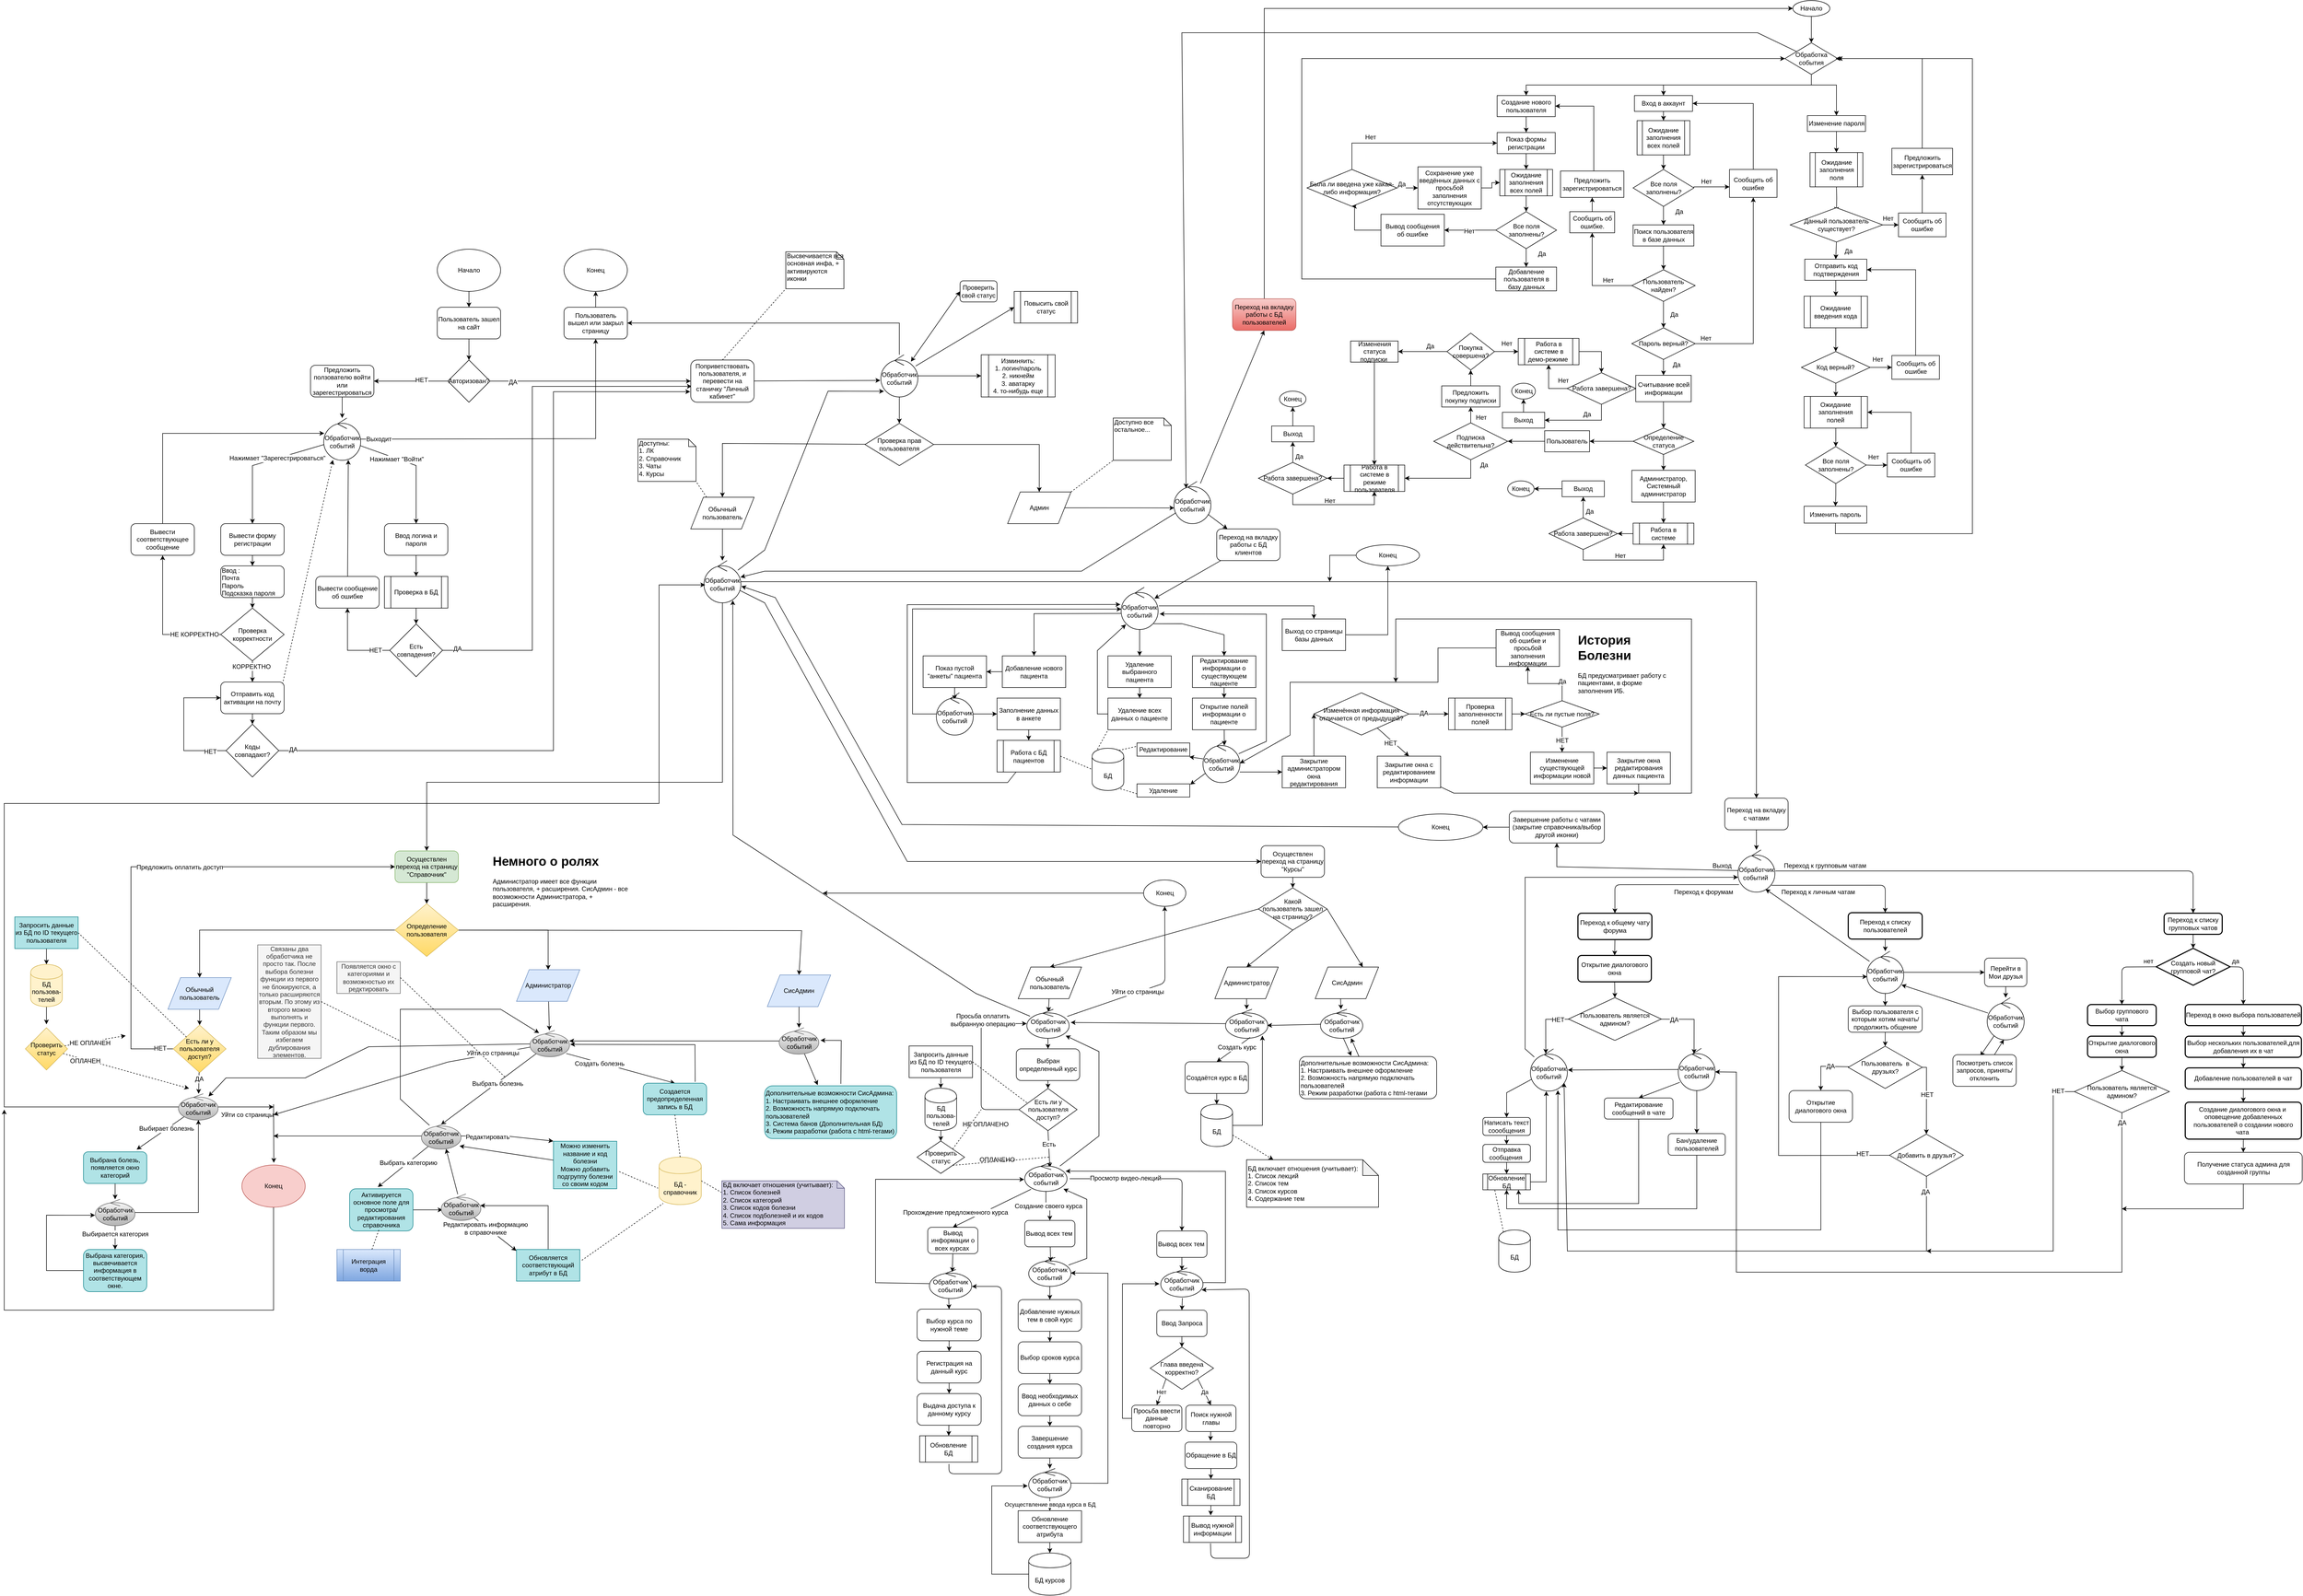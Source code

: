 <mxfile version="12.3.2" type="device" pages="1"><diagram id="3-JJ42Mysek-BYT-A8YI" name="Страница 1"><mxGraphModel dx="1819" dy="2535" grid="1" gridSize="10" guides="1" tooltips="1" connect="1" arrows="1" fold="1" page="1" pageScale="1" pageWidth="2336" pageHeight="1654" math="0" shadow="0"><root><mxCell id="0"/><mxCell id="1" parent="0"/><mxCell id="Jdh_oy2RfStLXyXJO_SN-3" style="rounded=0;orthogonalLoop=1;jettySize=auto;html=1;entryX=0.5;entryY=0;entryDx=0;entryDy=0;" parent="1" source="Jdh_oy2RfStLXyXJO_SN-1" target="Jdh_oy2RfStLXyXJO_SN-2" edge="1"><mxGeometry relative="1" as="geometry"/></mxCell><mxCell id="Jdh_oy2RfStLXyXJO_SN-1" value="Начало" style="ellipse;whiteSpace=wrap;html=1;" parent="1" vertex="1"><mxGeometry x="980" y="90" width="120" height="80" as="geometry"/></mxCell><mxCell id="Jdh_oy2RfStLXyXJO_SN-11" value="" style="edgeStyle=none;rounded=0;orthogonalLoop=1;jettySize=auto;html=1;" parent="1" source="Jdh_oy2RfStLXyXJO_SN-2" target="Jdh_oy2RfStLXyXJO_SN-10" edge="1"><mxGeometry relative="1" as="geometry"/></mxCell><mxCell id="Jdh_oy2RfStLXyXJO_SN-2" value="Пользователь зашел на сайт" style="rounded=1;whiteSpace=wrap;html=1;" parent="1" vertex="1"><mxGeometry x="980" y="200" width="120" height="60" as="geometry"/></mxCell><mxCell id="Jdh_oy2RfStLXyXJO_SN-9" value="" style="edgeStyle=none;rounded=0;orthogonalLoop=1;jettySize=auto;html=1;" parent="1" source="Jdh_oy2RfStLXyXJO_SN-6" target="Jdh_oy2RfStLXyXJO_SN-8" edge="1"><mxGeometry relative="1" as="geometry"/></mxCell><mxCell id="Jdh_oy2RfStLXyXJO_SN-6" value="Пользователь вышел или закрыл страницу" style="rounded=1;whiteSpace=wrap;html=1;" parent="1" vertex="1"><mxGeometry x="1220" y="200" width="120" height="60" as="geometry"/></mxCell><mxCell id="Jdh_oy2RfStLXyXJO_SN-8" value="Конец" style="ellipse;whiteSpace=wrap;html=1;" parent="1" vertex="1"><mxGeometry x="1220" y="90" width="120" height="80" as="geometry"/></mxCell><mxCell id="Jdh_oy2RfStLXyXJO_SN-14" value="" style="edgeStyle=none;rounded=0;orthogonalLoop=1;jettySize=auto;html=1;entryX=1;entryY=0.5;entryDx=0;entryDy=0;" parent="1" source="Jdh_oy2RfStLXyXJO_SN-10" target="Jdh_oy2RfStLXyXJO_SN-12" edge="1"><mxGeometry relative="1" as="geometry"><mxPoint x="920" y="340" as="targetPoint"/></mxGeometry></mxCell><mxCell id="Jdh_oy2RfStLXyXJO_SN-15" value="НЕТ" style="text;html=1;align=center;verticalAlign=middle;resizable=0;points=[];;labelBackgroundColor=#ffffff;" parent="Jdh_oy2RfStLXyXJO_SN-14" vertex="1" connectable="0"><mxGeometry x="-0.283" y="-2" relative="1" as="geometry"><mxPoint as="offset"/></mxGeometry></mxCell><mxCell id="Jdh_oy2RfStLXyXJO_SN-40" style="edgeStyle=none;rounded=0;orthogonalLoop=1;jettySize=auto;html=1;entryX=0;entryY=0.5;entryDx=0;entryDy=0;" parent="1" source="Jdh_oy2RfStLXyXJO_SN-10" target="Jdh_oy2RfStLXyXJO_SN-39" edge="1"><mxGeometry relative="1" as="geometry"/></mxCell><mxCell id="Jdh_oy2RfStLXyXJO_SN-41" value="ДА" style="text;html=1;align=center;verticalAlign=middle;resizable=0;points=[];;labelBackgroundColor=#ffffff;" parent="Jdh_oy2RfStLXyXJO_SN-40" vertex="1" connectable="0"><mxGeometry x="-0.776" y="-2" relative="1" as="geometry"><mxPoint as="offset"/></mxGeometry></mxCell><mxCell id="Jdh_oy2RfStLXyXJO_SN-10" value="Авторизован?" style="rhombus;whiteSpace=wrap;html=1;" parent="1" vertex="1"><mxGeometry x="1000" y="300" width="80" height="80" as="geometry"/></mxCell><mxCell id="Jdh_oy2RfStLXyXJO_SN-20" value="" style="edgeStyle=none;rounded=0;orthogonalLoop=1;jettySize=auto;html=1;" parent="1" source="Jdh_oy2RfStLXyXJO_SN-12" target="Jdh_oy2RfStLXyXJO_SN-19" edge="1"><mxGeometry relative="1" as="geometry"/></mxCell><mxCell id="Jdh_oy2RfStLXyXJO_SN-12" value="Предложить ползователю войти или зарегестрироваться" style="rounded=1;whiteSpace=wrap;html=1;" parent="1" vertex="1"><mxGeometry x="740" y="310" width="120" height="60" as="geometry"/></mxCell><mxCell id="Jdh_oy2RfStLXyXJO_SN-21" style="edgeStyle=none;rounded=0;orthogonalLoop=1;jettySize=auto;html=1;entryX=0.5;entryY=1;entryDx=0;entryDy=0;" parent="1" source="Jdh_oy2RfStLXyXJO_SN-19" target="Jdh_oy2RfStLXyXJO_SN-6" edge="1"><mxGeometry relative="1" as="geometry"><Array as="points"><mxPoint x="1280" y="449"/></Array></mxGeometry></mxCell><mxCell id="Jdh_oy2RfStLXyXJO_SN-22" value="Выходит" style="text;html=1;align=center;verticalAlign=middle;resizable=0;points=[];;labelBackgroundColor=#ffffff;" parent="Jdh_oy2RfStLXyXJO_SN-21" vertex="1" connectable="0"><mxGeometry x="-0.893" relative="1" as="geometry"><mxPoint as="offset"/></mxGeometry></mxCell><mxCell id="Jdh_oy2RfStLXyXJO_SN-24" style="edgeStyle=none;rounded=0;orthogonalLoop=1;jettySize=auto;html=1;entryX=0.5;entryY=0;entryDx=0;entryDy=0;" parent="1" source="Jdh_oy2RfStLXyXJO_SN-19" target="Jdh_oy2RfStLXyXJO_SN-23" edge="1"><mxGeometry relative="1" as="geometry"><Array as="points"><mxPoint x="940" y="500"/></Array></mxGeometry></mxCell><mxCell id="Jdh_oy2RfStLXyXJO_SN-25" value="Нажимает &quot;Войти&quot;" style="text;html=1;align=center;verticalAlign=middle;resizable=0;points=[];;labelBackgroundColor=#ffffff;" parent="Jdh_oy2RfStLXyXJO_SN-24" vertex="1" connectable="0"><mxGeometry x="-0.342" y="-1" relative="1" as="geometry"><mxPoint as="offset"/></mxGeometry></mxCell><mxCell id="Jdh_oy2RfStLXyXJO_SN-27" style="edgeStyle=none;rounded=0;orthogonalLoop=1;jettySize=auto;html=1;entryX=0.5;entryY=0;entryDx=0;entryDy=0;" parent="1" source="Jdh_oy2RfStLXyXJO_SN-19" target="Jdh_oy2RfStLXyXJO_SN-26" edge="1"><mxGeometry relative="1" as="geometry"><Array as="points"><mxPoint x="630" y="500"/></Array></mxGeometry></mxCell><mxCell id="Jdh_oy2RfStLXyXJO_SN-28" value="Нажимает &quot;Зарегестрироваться&quot;" style="text;html=1;align=center;verticalAlign=middle;resizable=0;points=[];;labelBackgroundColor=#ffffff;" parent="Jdh_oy2RfStLXyXJO_SN-27" vertex="1" connectable="0"><mxGeometry x="-0.26" y="-1" relative="1" as="geometry"><mxPoint as="offset"/></mxGeometry></mxCell><mxCell id="Jdh_oy2RfStLXyXJO_SN-19" value="Обработчик событий" style="ellipse;shape=umlControl;whiteSpace=wrap;html=1;" parent="1" vertex="1"><mxGeometry x="765" y="410" width="70" height="80" as="geometry"/></mxCell><mxCell id="Jdh_oy2RfStLXyXJO_SN-30" value="" style="edgeStyle=none;rounded=0;orthogonalLoop=1;jettySize=auto;html=1;entryX=0.5;entryY=0;entryDx=0;entryDy=0;" parent="1" source="Jdh_oy2RfStLXyXJO_SN-23" target="Jdh_oy2RfStLXyXJO_SN-31" edge="1"><mxGeometry relative="1" as="geometry"><mxPoint x="940" y="700" as="targetPoint"/></mxGeometry></mxCell><mxCell id="Jdh_oy2RfStLXyXJO_SN-23" value="Ввод логина и пароля" style="rounded=1;whiteSpace=wrap;html=1;" parent="1" vertex="1"><mxGeometry x="880" y="610" width="120" height="60" as="geometry"/></mxCell><mxCell id="Jdh_oy2RfStLXyXJO_SN-45" value="" style="edgeStyle=none;rounded=0;orthogonalLoop=1;jettySize=auto;html=1;" parent="1" source="Jdh_oy2RfStLXyXJO_SN-26" target="Jdh_oy2RfStLXyXJO_SN-44" edge="1"><mxGeometry relative="1" as="geometry"/></mxCell><mxCell id="Jdh_oy2RfStLXyXJO_SN-26" value="Вывести форму регистрации" style="rounded=1;whiteSpace=wrap;html=1;" parent="1" vertex="1"><mxGeometry x="570" y="610" width="120" height="60" as="geometry"/></mxCell><mxCell id="Jdh_oy2RfStLXyXJO_SN-47" value="" style="edgeStyle=none;rounded=0;orthogonalLoop=1;jettySize=auto;html=1;" parent="1" source="Jdh_oy2RfStLXyXJO_SN-44" target="Jdh_oy2RfStLXyXJO_SN-46" edge="1"><mxGeometry relative="1" as="geometry"/></mxCell><mxCell id="Jdh_oy2RfStLXyXJO_SN-44" value="Ввод :&lt;br&gt;Почта&lt;br&gt;Пароль&lt;br&gt;Подсказка пароля" style="rounded=1;whiteSpace=wrap;html=1;align=left;" parent="1" vertex="1"><mxGeometry x="570" y="690" width="120" height="60" as="geometry"/></mxCell><mxCell id="Jdh_oy2RfStLXyXJO_SN-33" value="" style="edgeStyle=none;rounded=0;orthogonalLoop=1;jettySize=auto;html=1;entryX=0.5;entryY=0;entryDx=0;entryDy=0;" parent="1" source="Jdh_oy2RfStLXyXJO_SN-31" target="Jdh_oy2RfStLXyXJO_SN-34" edge="1"><mxGeometry relative="1" as="geometry"><mxPoint x="940" y="850" as="targetPoint"/></mxGeometry></mxCell><mxCell id="Jdh_oy2RfStLXyXJO_SN-31" value="Проверка в БД" style="shape=process;whiteSpace=wrap;html=1;backgroundOutline=1;" parent="1" vertex="1"><mxGeometry x="880" y="710" width="120" height="60" as="geometry"/></mxCell><mxCell id="Jdh_oy2RfStLXyXJO_SN-35" style="edgeStyle=none;rounded=0;orthogonalLoop=1;jettySize=auto;html=1;entryX=0.5;entryY=1;entryDx=0;entryDy=0;exitX=0;exitY=0.5;exitDx=0;exitDy=0;" parent="1" source="Jdh_oy2RfStLXyXJO_SN-34" target="Jdh_oy2RfStLXyXJO_SN-36" edge="1"><mxGeometry relative="1" as="geometry"><mxPoint x="1080" y="840" as="targetPoint"/><Array as="points"><mxPoint x="810" y="850"/></Array></mxGeometry></mxCell><mxCell id="Jdh_oy2RfStLXyXJO_SN-37" value="НЕТ" style="text;html=1;align=center;verticalAlign=middle;resizable=0;points=[];;labelBackgroundColor=#ffffff;" parent="Jdh_oy2RfStLXyXJO_SN-35" vertex="1" connectable="0"><mxGeometry x="-0.665" relative="1" as="geometry"><mxPoint as="offset"/></mxGeometry></mxCell><mxCell id="Jdh_oy2RfStLXyXJO_SN-42" style="edgeStyle=none;rounded=0;orthogonalLoop=1;jettySize=auto;html=1;entryX=0.016;entryY=0.624;entryDx=0;entryDy=0;entryPerimeter=0;" parent="1" source="Jdh_oy2RfStLXyXJO_SN-34" target="Jdh_oy2RfStLXyXJO_SN-39" edge="1"><mxGeometry relative="1" as="geometry"><mxPoint x="1456" y="350" as="targetPoint"/><Array as="points"><mxPoint x="1160" y="850"/><mxPoint x="1160" y="350"/></Array></mxGeometry></mxCell><mxCell id="Jdh_oy2RfStLXyXJO_SN-43" value="ДА" style="text;html=1;align=center;verticalAlign=middle;resizable=0;points=[];;labelBackgroundColor=#ffffff;" parent="Jdh_oy2RfStLXyXJO_SN-42" vertex="1" connectable="0"><mxGeometry x="-0.943" y="3" relative="1" as="geometry"><mxPoint as="offset"/></mxGeometry></mxCell><mxCell id="Jdh_oy2RfStLXyXJO_SN-34" value="Есть совпадения?" style="rhombus;whiteSpace=wrap;html=1;" parent="1" vertex="1"><mxGeometry x="890" y="800" width="100" height="100" as="geometry"/></mxCell><mxCell id="Jdh_oy2RfStLXyXJO_SN-38" style="edgeStyle=none;rounded=0;orthogonalLoop=1;jettySize=auto;html=1;entryX=0.665;entryY=0.991;entryDx=0;entryDy=0;entryPerimeter=0;" parent="1" source="Jdh_oy2RfStLXyXJO_SN-36" target="Jdh_oy2RfStLXyXJO_SN-19" edge="1"><mxGeometry relative="1" as="geometry"/></mxCell><mxCell id="Jdh_oy2RfStLXyXJO_SN-36" value="Вывести сообщение об ошибке" style="rounded=1;whiteSpace=wrap;html=1;" parent="1" vertex="1"><mxGeometry x="750" y="710" width="120" height="60" as="geometry"/></mxCell><mxCell id="CbNVugE2oucyC4D0VrgF-2" style="rounded=0;orthogonalLoop=1;jettySize=auto;html=1;entryX=-0.016;entryY=0.608;entryDx=0;entryDy=0;entryPerimeter=0;" parent="1" source="Jdh_oy2RfStLXyXJO_SN-39" target="CbNVugE2oucyC4D0VrgF-1" edge="1"><mxGeometry relative="1" as="geometry"/></mxCell><mxCell id="Jdh_oy2RfStLXyXJO_SN-39" value="Поприветствовать пользователя, и перевести на станичку &quot;Личный кабинет&quot;" style="rounded=1;whiteSpace=wrap;html=1;" parent="1" vertex="1"><mxGeometry x="1460" y="300" width="120" height="80" as="geometry"/></mxCell><mxCell id="Jdh_oy2RfStLXyXJO_SN-48" style="edgeStyle=none;rounded=0;orthogonalLoop=1;jettySize=auto;html=1;entryX=0.5;entryY=1;entryDx=0;entryDy=0;" parent="1" source="Jdh_oy2RfStLXyXJO_SN-46" target="Jdh_oy2RfStLXyXJO_SN-49" edge="1"><mxGeometry relative="1" as="geometry"><mxPoint x="460.0" y="730" as="targetPoint"/><Array as="points"><mxPoint x="520" y="820"/><mxPoint x="460" y="820"/></Array></mxGeometry></mxCell><mxCell id="Jdh_oy2RfStLXyXJO_SN-50" value="НЕ КОРРЕКТНО" style="text;html=1;align=center;verticalAlign=middle;resizable=0;points=[];;labelBackgroundColor=#ffffff;" parent="Jdh_oy2RfStLXyXJO_SN-48" vertex="1" connectable="0"><mxGeometry x="-0.615" y="16" relative="1" as="geometry"><mxPoint x="-0.5" y="-16" as="offset"/></mxGeometry></mxCell><mxCell id="Jdh_oy2RfStLXyXJO_SN-52" style="edgeStyle=none;rounded=0;orthogonalLoop=1;jettySize=auto;html=1;entryX=0.5;entryY=0;entryDx=0;entryDy=0;" parent="1" source="Jdh_oy2RfStLXyXJO_SN-46" target="Jdh_oy2RfStLXyXJO_SN-53" edge="1"><mxGeometry relative="1" as="geometry"><mxPoint x="630.0" y="910" as="targetPoint"/></mxGeometry></mxCell><mxCell id="Jdh_oy2RfStLXyXJO_SN-54" value="КОРРЕКТНО" style="text;html=1;align=center;verticalAlign=middle;resizable=0;points=[];;labelBackgroundColor=#ffffff;" parent="Jdh_oy2RfStLXyXJO_SN-52" vertex="1" connectable="0"><mxGeometry x="-0.451" y="-2" relative="1" as="geometry"><mxPoint as="offset"/></mxGeometry></mxCell><mxCell id="Jdh_oy2RfStLXyXJO_SN-46" value="Проверка корректности" style="rhombus;whiteSpace=wrap;html=1;align=center;" parent="1" vertex="1"><mxGeometry x="570" y="770" width="120" height="100" as="geometry"/></mxCell><mxCell id="Jdh_oy2RfStLXyXJO_SN-51" style="edgeStyle=none;rounded=0;orthogonalLoop=1;jettySize=auto;html=1;entryX=0.014;entryY=0.361;entryDx=0;entryDy=0;entryPerimeter=0;" parent="1" source="Jdh_oy2RfStLXyXJO_SN-49" target="Jdh_oy2RfStLXyXJO_SN-19" edge="1"><mxGeometry relative="1" as="geometry"><Array as="points"><mxPoint x="460" y="439"/></Array></mxGeometry></mxCell><mxCell id="Jdh_oy2RfStLXyXJO_SN-49" value="Вывести соответствующее сообщение" style="rounded=1;whiteSpace=wrap;html=1;align=center;" parent="1" vertex="1"><mxGeometry x="400" y="610" width="120" height="60" as="geometry"/></mxCell><mxCell id="Jdh_oy2RfStLXyXJO_SN-56" value="" style="edgeStyle=none;rounded=0;orthogonalLoop=1;jettySize=auto;html=1;" parent="1" source="Jdh_oy2RfStLXyXJO_SN-53" target="Jdh_oy2RfStLXyXJO_SN-55" edge="1"><mxGeometry relative="1" as="geometry"/></mxCell><mxCell id="Jdh_oy2RfStLXyXJO_SN-53" value="Отправить код активации на почту" style="rounded=1;whiteSpace=wrap;html=1;align=center;" parent="1" vertex="1"><mxGeometry x="570" y="910" width="120" height="60" as="geometry"/></mxCell><mxCell id="Jdh_oy2RfStLXyXJO_SN-57" style="edgeStyle=none;rounded=0;orthogonalLoop=1;jettySize=auto;html=1;entryX=0;entryY=0.5;entryDx=0;entryDy=0;" parent="1" source="Jdh_oy2RfStLXyXJO_SN-55" target="Jdh_oy2RfStLXyXJO_SN-53" edge="1"><mxGeometry relative="1" as="geometry"><Array as="points"><mxPoint x="500" y="1040"/><mxPoint x="500" y="940"/></Array></mxGeometry></mxCell><mxCell id="Jdh_oy2RfStLXyXJO_SN-58" value="НЕТ" style="text;html=1;align=center;verticalAlign=middle;resizable=0;points=[];;labelBackgroundColor=#ffffff;" parent="Jdh_oy2RfStLXyXJO_SN-57" vertex="1" connectable="0"><mxGeometry x="-0.756" y="2" relative="1" as="geometry"><mxPoint as="offset"/></mxGeometry></mxCell><mxCell id="Jdh_oy2RfStLXyXJO_SN-59" style="edgeStyle=none;rounded=0;orthogonalLoop=1;jettySize=auto;html=1;" parent="1" source="Jdh_oy2RfStLXyXJO_SN-55" edge="1"><mxGeometry relative="1" as="geometry"><mxPoint x="1459" y="360" as="targetPoint"/><Array as="points"><mxPoint x="1200" y="1040"/><mxPoint x="1200" y="360"/></Array></mxGeometry></mxCell><mxCell id="Jdh_oy2RfStLXyXJO_SN-60" value="ДА" style="text;html=1;align=center;verticalAlign=middle;resizable=0;points=[];;labelBackgroundColor=#ffffff;" parent="Jdh_oy2RfStLXyXJO_SN-59" vertex="1" connectable="0"><mxGeometry x="-0.964" y="2" relative="1" as="geometry"><mxPoint as="offset"/></mxGeometry></mxCell><mxCell id="Jdh_oy2RfStLXyXJO_SN-55" value="Коды совпадают?" style="rhombus;whiteSpace=wrap;html=1;align=center;" parent="1" vertex="1"><mxGeometry x="580" y="990" width="100" height="100" as="geometry"/></mxCell><mxCell id="Jdh_oy2RfStLXyXJO_SN-61" value="" style="endArrow=none;dashed=1;html=1;startArrow=classic;startFill=1;entryX=0.978;entryY=0.031;entryDx=0;entryDy=0;exitX=0.248;exitY=0.992;exitDx=0;exitDy=0;exitPerimeter=0;entryPerimeter=0;" parent="1" source="Jdh_oy2RfStLXyXJO_SN-19" target="Jdh_oy2RfStLXyXJO_SN-53" edge="1"><mxGeometry width="50" height="50" relative="1" as="geometry"><mxPoint x="770" y="970" as="sourcePoint"/><mxPoint x="820" y="920" as="targetPoint"/></mxGeometry></mxCell><mxCell id="CbNVugE2oucyC4D0VrgF-5" style="edgeStyle=none;rounded=0;orthogonalLoop=1;jettySize=auto;html=1;entryX=1;entryY=0.5;entryDx=0;entryDy=0;" parent="1" source="CbNVugE2oucyC4D0VrgF-1" target="Jdh_oy2RfStLXyXJO_SN-6" edge="1"><mxGeometry relative="1" as="geometry"><Array as="points"><mxPoint x="1855" y="230"/></Array></mxGeometry></mxCell><mxCell id="CbNVugE2oucyC4D0VrgF-11" style="edgeStyle=none;rounded=0;orthogonalLoop=1;jettySize=auto;html=1;entryX=0;entryY=0.5;entryDx=0;entryDy=0;" parent="1" source="CbNVugE2oucyC4D0VrgF-1" target="CbNVugE2oucyC4D0VrgF-12" edge="1"><mxGeometry relative="1" as="geometry"><mxPoint x="1940" y="340" as="targetPoint"/></mxGeometry></mxCell><mxCell id="CbNVugE2oucyC4D0VrgF-17" value="" style="edgeStyle=none;rounded=0;orthogonalLoop=1;jettySize=auto;html=1;" parent="1" source="CbNVugE2oucyC4D0VrgF-1" target="CbNVugE2oucyC4D0VrgF-16" edge="1"><mxGeometry relative="1" as="geometry"/></mxCell><mxCell id="CbNVugE2oucyC4D0VrgF-22" style="edgeStyle=none;rounded=0;orthogonalLoop=1;jettySize=auto;html=1;entryX=0;entryY=0.5;entryDx=0;entryDy=0;" parent="1" source="CbNVugE2oucyC4D0VrgF-1" target="CbNVugE2oucyC4D0VrgF-21" edge="1"><mxGeometry relative="1" as="geometry"/></mxCell><mxCell id="CbNVugE2oucyC4D0VrgF-1" value="Обработчик событий" style="ellipse;shape=umlControl;whiteSpace=wrap;html=1;" parent="1" vertex="1"><mxGeometry x="1820" y="290" width="70" height="80" as="geometry"/></mxCell><mxCell id="CbNVugE2oucyC4D0VrgF-3" value="" style="endArrow=classic;startArrow=classic;html=1;exitX=0.814;exitY=0.163;exitDx=0;exitDy=0;exitPerimeter=0;entryX=0;entryY=0.5;entryDx=0;entryDy=0;" parent="1" source="CbNVugE2oucyC4D0VrgF-1" target="CbNVugE2oucyC4D0VrgF-4" edge="1"><mxGeometry width="50" height="50" relative="1" as="geometry"><mxPoint x="2110" y="490" as="sourcePoint"/><mxPoint x="2160" y="440" as="targetPoint"/></mxGeometry></mxCell><mxCell id="CbNVugE2oucyC4D0VrgF-4" value="Проверить свой статус" style="rounded=1;whiteSpace=wrap;html=1;" parent="1" vertex="1"><mxGeometry x="1970" y="150" width="70" height="40" as="geometry"/></mxCell><mxCell id="CbNVugE2oucyC4D0VrgF-7" value="" style="endArrow=none;dashed=1;html=1;entryX=0;entryY=1;entryDx=0;entryDy=0;entryPerimeter=0;exitX=0.5;exitY=0;exitDx=0;exitDy=0;" parent="1" source="Jdh_oy2RfStLXyXJO_SN-39" target="CbNVugE2oucyC4D0VrgF-10" edge="1"><mxGeometry width="50" height="50" relative="1" as="geometry"><mxPoint x="1520" y="190" as="sourcePoint"/><mxPoint x="1670" y="170" as="targetPoint"/></mxGeometry></mxCell><mxCell id="CbNVugE2oucyC4D0VrgF-10" value="Высвечивается вся основная инфа, + активируются иконки" style="shape=note;whiteSpace=wrap;html=1;size=14;verticalAlign=top;align=left;spacingTop=-6;" parent="1" vertex="1"><mxGeometry x="1640" y="95" width="110" height="70" as="geometry"/></mxCell><mxCell id="CbNVugE2oucyC4D0VrgF-12" value="Повысить свой статус" style="shape=process;whiteSpace=wrap;html=1;backgroundOutline=1;" parent="1" vertex="1"><mxGeometry x="2072.5" y="170" width="120" height="60" as="geometry"/></mxCell><mxCell id="CbNVugE2oucyC4D0VrgF-18" style="edgeStyle=none;rounded=0;orthogonalLoop=1;jettySize=auto;html=1;entryX=0.5;entryY=0;entryDx=0;entryDy=0;" parent="1" source="CbNVugE2oucyC4D0VrgF-16" target="CbNVugE2oucyC4D0VrgF-19" edge="1"><mxGeometry relative="1" as="geometry"><mxPoint x="1630" y="450" as="targetPoint"/><Array as="points"><mxPoint x="1520" y="458"/></Array></mxGeometry></mxCell><mxCell id="CbNVugE2oucyC4D0VrgF-25" style="edgeStyle=none;rounded=0;orthogonalLoop=1;jettySize=auto;html=1;entryX=0.5;entryY=0;entryDx=0;entryDy=0;" parent="1" source="CbNVugE2oucyC4D0VrgF-16" target="CbNVugE2oucyC4D0VrgF-24" edge="1"><mxGeometry relative="1" as="geometry"><Array as="points"><mxPoint x="2120" y="460"/></Array></mxGeometry></mxCell><mxCell id="CbNVugE2oucyC4D0VrgF-16" value="Проверка прав пользователя" style="rhombus;whiteSpace=wrap;html=1;" parent="1" vertex="1"><mxGeometry x="1790" y="420" width="130" height="80" as="geometry"/></mxCell><mxCell id="CbNVugE2oucyC4D0VrgF-29" value="" style="edgeStyle=none;rounded=0;orthogonalLoop=1;jettySize=auto;html=1;" parent="1" source="CbNVugE2oucyC4D0VrgF-19" target="CbNVugE2oucyC4D0VrgF-28" edge="1"><mxGeometry relative="1" as="geometry"/></mxCell><mxCell id="CbNVugE2oucyC4D0VrgF-19" value="Обычный пользователь" style="shape=parallelogram;perimeter=parallelogramPerimeter;whiteSpace=wrap;html=1;" parent="1" vertex="1"><mxGeometry x="1460" y="560" width="120" height="60" as="geometry"/></mxCell><mxCell id="CbNVugE2oucyC4D0VrgF-20" value="Доступны:&lt;br&gt;1. ЛК&lt;br&gt;2. Справочник&lt;br&gt;3. Чаты&lt;br&gt;4. Курсы" style="shape=note;whiteSpace=wrap;html=1;size=14;verticalAlign=top;align=left;spacingTop=-6;" parent="1" vertex="1"><mxGeometry x="1360" y="450" width="110" height="80" as="geometry"/></mxCell><mxCell id="CbNVugE2oucyC4D0VrgF-21" value="Изминяить:&lt;br&gt;1. логин/пароль&lt;br&gt;2. никнейм&lt;br&gt;3. аватарку&lt;br&gt;4. то-нибудь еще" style="shape=process;whiteSpace=wrap;html=1;backgroundOutline=1;" parent="1" vertex="1"><mxGeometry x="2010" y="290" width="140" height="80" as="geometry"/></mxCell><mxCell id="CbNVugE2oucyC4D0VrgF-23" value="" style="endArrow=none;dashed=1;html=1;entryX=1;entryY=1;entryDx=0;entryDy=0;entryPerimeter=0;exitX=0.25;exitY=0;exitDx=0;exitDy=0;" parent="1" source="CbNVugE2oucyC4D0VrgF-19" target="CbNVugE2oucyC4D0VrgF-20" edge="1"><mxGeometry width="50" height="50" relative="1" as="geometry"><mxPoint x="1310" y="670" as="sourcePoint"/><mxPoint x="1360" y="620" as="targetPoint"/></mxGeometry></mxCell><mxCell id="nOR__3Dtw5gvsnm3_8Ft-2" style="rounded=0;orthogonalLoop=1;jettySize=auto;html=1;entryX=0.009;entryY=0.628;entryDx=0;entryDy=0;entryPerimeter=0;" parent="1" source="CbNVugE2oucyC4D0VrgF-24" target="nOR__3Dtw5gvsnm3_8Ft-1" edge="1"><mxGeometry relative="1" as="geometry"/></mxCell><mxCell id="CbNVugE2oucyC4D0VrgF-24" value="Админ" style="shape=parallelogram;perimeter=parallelogramPerimeter;whiteSpace=wrap;html=1;" parent="1" vertex="1"><mxGeometry x="2060" y="550" width="120" height="60" as="geometry"/></mxCell><mxCell id="CbNVugE2oucyC4D0VrgF-26" value="Доступно все остальное..." style="shape=note;whiteSpace=wrap;html=1;size=14;verticalAlign=top;align=left;spacingTop=-6;" parent="1" vertex="1"><mxGeometry x="2260" y="410" width="110" height="80" as="geometry"/></mxCell><mxCell id="CbNVugE2oucyC4D0VrgF-27" value="" style="endArrow=none;dashed=1;html=1;entryX=0;entryY=1;entryDx=0;entryDy=0;entryPerimeter=0;exitX=1;exitY=0;exitDx=0;exitDy=0;exitPerimeter=0;" parent="1" source="CbNVugE2oucyC4D0VrgF-24" target="CbNVugE2oucyC4D0VrgF-26" edge="1"><mxGeometry width="50" height="50" relative="1" as="geometry"><mxPoint x="2210" y="680" as="sourcePoint"/><mxPoint x="2260" y="630" as="targetPoint"/></mxGeometry></mxCell><mxCell id="CbNVugE2oucyC4D0VrgF-119" style="edgeStyle=none;rounded=0;orthogonalLoop=1;jettySize=auto;html=1;entryX=0.5;entryY=0;entryDx=0;entryDy=0;" parent="1" source="CbNVugE2oucyC4D0VrgF-28" target="CbNVugE2oucyC4D0VrgF-32" edge="1"><mxGeometry relative="1" as="geometry"><Array as="points"><mxPoint x="1520" y="1100"/><mxPoint x="960" y="1100"/></Array></mxGeometry></mxCell><mxCell id="CbNVugE2oucyC4D0VrgF-232" style="edgeStyle=none;rounded=0;orthogonalLoop=1;jettySize=auto;html=1;entryX=0;entryY=0.5;entryDx=0;entryDy=0;" parent="1" source="CbNVugE2oucyC4D0VrgF-28" target="CbNVugE2oucyC4D0VrgF-122" edge="1"><mxGeometry relative="1" as="geometry"><Array as="points"><mxPoint x="1600" y="760"/><mxPoint x="1870" y="1250"/></Array></mxGeometry></mxCell><mxCell id="CbNVugE2oucyC4D0VrgF-234" style="edgeStyle=none;rounded=0;orthogonalLoop=1;jettySize=auto;html=1;entryX=0.084;entryY=0.866;entryDx=0;entryDy=0;entryPerimeter=0;" parent="1" source="CbNVugE2oucyC4D0VrgF-28" target="CbNVugE2oucyC4D0VrgF-1" edge="1"><mxGeometry relative="1" as="geometry"><Array as="points"><mxPoint x="1600" y="660"/><mxPoint x="1720" y="359"/></Array></mxGeometry></mxCell><mxCell id="CbNVugE2oucyC4D0VrgF-331" style="edgeStyle=none;rounded=0;orthogonalLoop=1;jettySize=auto;html=1;entryX=0.5;entryY=0;entryDx=0;entryDy=0;" parent="1" source="CbNVugE2oucyC4D0VrgF-28" target="CbNVugE2oucyC4D0VrgF-332" edge="1"><mxGeometry relative="1" as="geometry"><mxPoint x="3310" y="1160" as="targetPoint"/><Array as="points"><mxPoint x="3478" y="720"/></Array></mxGeometry></mxCell><mxCell id="CbNVugE2oucyC4D0VrgF-28" value="Обработчик событий" style="ellipse;shape=umlControl;whiteSpace=wrap;html=1;" parent="1" vertex="1"><mxGeometry x="1485" y="680" width="70" height="80" as="geometry"/></mxCell><mxCell id="CbNVugE2oucyC4D0VrgF-31" value="" style="rounded=0;orthogonalLoop=1;jettySize=auto;html=1;entryX=0.5;entryY=0;entryDx=0;entryDy=0;" parent="1" source="CbNVugE2oucyC4D0VrgF-32" target="CbNVugE2oucyC4D0VrgF-36" edge="1"><mxGeometry relative="1" as="geometry"><mxPoint x="959.84" y="1334.3" as="targetPoint"/></mxGeometry></mxCell><mxCell id="CbNVugE2oucyC4D0VrgF-32" value="Осуществлен переход на страницу &quot;Справочник&quot;" style="rounded=1;whiteSpace=wrap;html=1;fillColor=#d5e8d4;strokeColor=#82b366;" parent="1" vertex="1"><mxGeometry x="900" y="1230" width="120" height="60" as="geometry"/></mxCell><mxCell id="CbNVugE2oucyC4D0VrgF-33" style="edgeStyle=none;rounded=0;orthogonalLoop=1;jettySize=auto;html=1;entryX=0.5;entryY=0;entryDx=0;entryDy=0;" parent="1" source="CbNVugE2oucyC4D0VrgF-36" target="CbNVugE2oucyC4D0VrgF-38" edge="1"><mxGeometry relative="1" as="geometry"><Array as="points"><mxPoint x="530" y="1380"/></Array></mxGeometry></mxCell><mxCell id="CbNVugE2oucyC4D0VrgF-34" value="" style="edgeStyle=none;rounded=0;orthogonalLoop=1;jettySize=auto;html=1;" parent="1" source="CbNVugE2oucyC4D0VrgF-36" target="CbNVugE2oucyC4D0VrgF-40" edge="1"><mxGeometry relative="1" as="geometry"><Array as="points"><mxPoint x="1190" y="1380"/></Array></mxGeometry></mxCell><mxCell id="CbNVugE2oucyC4D0VrgF-35" style="edgeStyle=none;rounded=0;orthogonalLoop=1;jettySize=auto;html=1;entryX=0.5;entryY=0;entryDx=0;entryDy=0;" parent="1" source="CbNVugE2oucyC4D0VrgF-36" target="CbNVugE2oucyC4D0VrgF-42" edge="1"><mxGeometry relative="1" as="geometry"><Array as="points"><mxPoint x="1670" y="1381"/></Array></mxGeometry></mxCell><mxCell id="CbNVugE2oucyC4D0VrgF-36" value="Определение пользователя" style="rhombus;whiteSpace=wrap;html=1;fillColor=#fff2cc;strokeColor=#d6b656;gradientColor=#ffd966;" parent="1" vertex="1"><mxGeometry x="900" y="1330" width="120" height="100" as="geometry"/></mxCell><mxCell id="CbNVugE2oucyC4D0VrgF-37" value="" style="edgeStyle=none;rounded=0;orthogonalLoop=1;jettySize=auto;html=1;" parent="1" source="CbNVugE2oucyC4D0VrgF-38" target="CbNVugE2oucyC4D0VrgF-56" edge="1"><mxGeometry relative="1" as="geometry"/></mxCell><mxCell id="CbNVugE2oucyC4D0VrgF-38" value="Обычный пользователь" style="shape=parallelogram;perimeter=parallelogramPerimeter;whiteSpace=wrap;html=1;fillColor=#dae8fc;strokeColor=#6c8ebf;" parent="1" vertex="1"><mxGeometry x="470" y="1470" width="120" height="60" as="geometry"/></mxCell><mxCell id="CbNVugE2oucyC4D0VrgF-39" value="" style="edgeStyle=none;rounded=0;orthogonalLoop=1;jettySize=auto;html=1;" parent="1" source="CbNVugE2oucyC4D0VrgF-40" target="CbNVugE2oucyC4D0VrgF-81" edge="1"><mxGeometry relative="1" as="geometry"/></mxCell><mxCell id="CbNVugE2oucyC4D0VrgF-40" value="Администратор" style="shape=parallelogram;perimeter=parallelogramPerimeter;whiteSpace=wrap;html=1;fillColor=#dae8fc;strokeColor=#6c8ebf;" parent="1" vertex="1"><mxGeometry x="1130" y="1455" width="120" height="60" as="geometry"/></mxCell><mxCell id="CbNVugE2oucyC4D0VrgF-41" value="" style="edgeStyle=none;rounded=0;orthogonalLoop=1;jettySize=auto;html=1;" parent="1" source="CbNVugE2oucyC4D0VrgF-42" target="CbNVugE2oucyC4D0VrgF-114" edge="1"><mxGeometry relative="1" as="geometry"/></mxCell><mxCell id="CbNVugE2oucyC4D0VrgF-42" value="СисАдмин" style="shape=parallelogram;perimeter=parallelogramPerimeter;whiteSpace=wrap;html=1;fillColor=#dae8fc;strokeColor=#6c8ebf;" parent="1" vertex="1"><mxGeometry x="1605" y="1465" width="120" height="60" as="geometry"/></mxCell><mxCell id="CbNVugE2oucyC4D0VrgF-43" value="&lt;h1&gt;Немного о ролях&lt;/h1&gt;&lt;p&gt;Администратор имеет все функции пользователя, + расширения. СисАдмин - все воозможности Администратора, + расширения.&lt;/p&gt;" style="text;html=1;strokeColor=none;fillColor=none;spacing=5;spacingTop=-20;whiteSpace=wrap;overflow=hidden;rounded=0;" parent="1" vertex="1"><mxGeometry x="1080" y="1230" width="270" height="120" as="geometry"/></mxCell><mxCell id="CbNVugE2oucyC4D0VrgF-44" style="edgeStyle=none;rounded=0;orthogonalLoop=1;jettySize=auto;html=1;entryX=0.84;entryY=-0.07;entryDx=0;entryDy=0;entryPerimeter=0;" parent="1" source="CbNVugE2oucyC4D0VrgF-48" target="CbNVugE2oucyC4D0VrgF-50" edge="1"><mxGeometry relative="1" as="geometry"/></mxCell><mxCell id="CbNVugE2oucyC4D0VrgF-45" value="Выбирает болезнь" style="text;html=1;align=center;verticalAlign=middle;resizable=0;points=[];;labelBackgroundColor=#ffffff;" parent="CbNVugE2oucyC4D0VrgF-44" vertex="1" connectable="0"><mxGeometry x="-0.26" y="-1" relative="1" as="geometry"><mxPoint as="offset"/></mxGeometry></mxCell><mxCell id="CbNVugE2oucyC4D0VrgF-46" style="edgeStyle=none;rounded=0;orthogonalLoop=1;jettySize=auto;html=1;" parent="1" source="CbNVugE2oucyC4D0VrgF-48" edge="1"><mxGeometry relative="1" as="geometry"><mxPoint x="670" y="1715" as="targetPoint"/><Array as="points"><mxPoint x="660" y="1715"/></Array></mxGeometry></mxCell><mxCell id="CbNVugE2oucyC4D0VrgF-47" value="Уйти со страницы" style="text;html=1;align=center;verticalAlign=middle;resizable=0;points=[];;labelBackgroundColor=#ffffff;" parent="CbNVugE2oucyC4D0VrgF-46" vertex="1" connectable="0"><mxGeometry x="0.804" y="-52" relative="1" as="geometry"><mxPoint x="-40" y="-37" as="offset"/></mxGeometry></mxCell><mxCell id="CbNVugE2oucyC4D0VrgF-121" style="edgeStyle=none;rounded=0;orthogonalLoop=1;jettySize=auto;html=1;entryX=0.033;entryY=0.575;entryDx=0;entryDy=0;entryPerimeter=0;" parent="1" source="CbNVugE2oucyC4D0VrgF-48" target="CbNVugE2oucyC4D0VrgF-28" edge="1"><mxGeometry relative="1" as="geometry"><Array as="points"><mxPoint x="160" y="1715"/><mxPoint x="160" y="1140"/><mxPoint x="1400" y="1140"/><mxPoint x="1400" y="726"/></Array></mxGeometry></mxCell><mxCell id="CbNVugE2oucyC4D0VrgF-48" value="Обработчик событий" style="ellipse;shape=umlControl;whiteSpace=wrap;html=1;gradientColor=#b3b3b3;fillColor=#f5f5f5;strokeColor=#666666;" parent="1" vertex="1"><mxGeometry x="490" y="1690" width="75" height="50" as="geometry"/></mxCell><mxCell id="CbNVugE2oucyC4D0VrgF-49" value="" style="edgeStyle=none;rounded=0;orthogonalLoop=1;jettySize=auto;html=1;" parent="1" source="CbNVugE2oucyC4D0VrgF-50" target="CbNVugE2oucyC4D0VrgF-70" edge="1"><mxGeometry relative="1" as="geometry"/></mxCell><mxCell id="CbNVugE2oucyC4D0VrgF-50" value="Выбрана болезь, появляется окно категорий" style="rounded=1;whiteSpace=wrap;html=1;fillColor=#b0e3e6;strokeColor=#0e8088;" parent="1" vertex="1"><mxGeometry x="310" y="1800" width="120" height="60" as="geometry"/></mxCell><mxCell id="CbNVugE2oucyC4D0VrgF-51" value="" style="edgeStyle=none;rounded=0;orthogonalLoop=1;jettySize=auto;html=1;" parent="1" source="CbNVugE2oucyC4D0VrgF-56" target="CbNVugE2oucyC4D0VrgF-48" edge="1"><mxGeometry relative="1" as="geometry"/></mxCell><mxCell id="CbNVugE2oucyC4D0VrgF-52" value="ДА" style="text;html=1;align=center;verticalAlign=middle;resizable=0;points=[];;labelBackgroundColor=#ffffff;" parent="CbNVugE2oucyC4D0VrgF-51" vertex="1" connectable="0"><mxGeometry x="-0.365" relative="1" as="geometry"><mxPoint as="offset"/></mxGeometry></mxCell><mxCell id="CbNVugE2oucyC4D0VrgF-53" style="edgeStyle=none;rounded=0;orthogonalLoop=1;jettySize=auto;html=1;entryX=0;entryY=0.5;entryDx=0;entryDy=0;" parent="1" source="CbNVugE2oucyC4D0VrgF-56" target="CbNVugE2oucyC4D0VrgF-32" edge="1"><mxGeometry relative="1" as="geometry"><Array as="points"><mxPoint x="400" y="1605"/><mxPoint x="400" y="1260"/></Array></mxGeometry></mxCell><mxCell id="CbNVugE2oucyC4D0VrgF-54" value="НЕТ" style="text;html=1;align=center;verticalAlign=middle;resizable=0;points=[];;labelBackgroundColor=#ffffff;" parent="CbNVugE2oucyC4D0VrgF-53" vertex="1" connectable="0"><mxGeometry x="-0.945" y="-1" relative="1" as="geometry"><mxPoint as="offset"/></mxGeometry></mxCell><mxCell id="CbNVugE2oucyC4D0VrgF-55" value="Предложить оплатить доступ" style="text;html=1;align=center;verticalAlign=middle;resizable=0;points=[];;labelBackgroundColor=#ffffff;" parent="CbNVugE2oucyC4D0VrgF-53" vertex="1" connectable="0"><mxGeometry x="0.117" y="-1" relative="1" as="geometry"><mxPoint as="offset"/></mxGeometry></mxCell><mxCell id="CbNVugE2oucyC4D0VrgF-56" value="Есть ли у пользователя доступ?" style="rhombus;whiteSpace=wrap;html=1;gradientColor=#ffd966;fillColor=#fff2cc;strokeColor=#d6b656;" parent="1" vertex="1"><mxGeometry x="480" y="1560" width="100" height="90" as="geometry"/></mxCell><mxCell id="CbNVugE2oucyC4D0VrgF-57" value="" style="endArrow=none;dashed=1;html=1;entryX=0;entryY=0;entryDx=0;entryDy=0;exitX=1;exitY=0.5;exitDx=0;exitDy=0;" parent="1" source="CbNVugE2oucyC4D0VrgF-59" target="CbNVugE2oucyC4D0VrgF-56" edge="1"><mxGeometry width="50" height="50" relative="1" as="geometry"><mxPoint x="260" y="1390" as="sourcePoint"/><mxPoint x="480" y="1580" as="targetPoint"/></mxGeometry></mxCell><mxCell id="CbNVugE2oucyC4D0VrgF-58" value="" style="edgeStyle=none;rounded=0;orthogonalLoop=1;jettySize=auto;html=1;" parent="1" source="CbNVugE2oucyC4D0VrgF-59" target="CbNVugE2oucyC4D0VrgF-61" edge="1"><mxGeometry relative="1" as="geometry"/></mxCell><mxCell id="CbNVugE2oucyC4D0VrgF-59" value="Запросить данные из БД по ID текущего пользователя" style="rounded=0;whiteSpace=wrap;html=1;fillColor=#b0e3e6;strokeColor=#0e8088;" parent="1" vertex="1"><mxGeometry x="180" y="1355" width="120" height="60" as="geometry"/></mxCell><mxCell id="CbNVugE2oucyC4D0VrgF-60" value="" style="edgeStyle=none;rounded=0;orthogonalLoop=1;jettySize=auto;html=1;" parent="1" source="CbNVugE2oucyC4D0VrgF-61" edge="1"><mxGeometry relative="1" as="geometry"><mxPoint x="240" y="1558.5" as="targetPoint"/></mxGeometry></mxCell><mxCell id="CbNVugE2oucyC4D0VrgF-61" value="БД пользова-телей" style="shape=cylinder;whiteSpace=wrap;html=1;boundedLbl=1;backgroundOutline=1;fillColor=#fff2cc;strokeColor=#d6b656;" parent="1" vertex="1"><mxGeometry x="210" y="1445" width="60" height="80" as="geometry"/></mxCell><mxCell id="CbNVugE2oucyC4D0VrgF-62" style="edgeStyle=none;rounded=0;orthogonalLoop=1;jettySize=auto;html=1;dashed=1;" parent="1" source="CbNVugE2oucyC4D0VrgF-66" edge="1"><mxGeometry relative="1" as="geometry"><mxPoint x="510" y="1680" as="targetPoint"/></mxGeometry></mxCell><mxCell id="CbNVugE2oucyC4D0VrgF-63" value="ОПЛАЧЕН" style="text;html=1;align=center;verticalAlign=middle;resizable=0;points=[];;labelBackgroundColor=#ffffff;" parent="CbNVugE2oucyC4D0VrgF-62" vertex="1" connectable="0"><mxGeometry x="-0.646" y="-2" relative="1" as="geometry"><mxPoint as="offset"/></mxGeometry></mxCell><mxCell id="CbNVugE2oucyC4D0VrgF-64" style="edgeStyle=none;rounded=0;orthogonalLoop=1;jettySize=auto;html=1;dashed=1;" parent="1" source="CbNVugE2oucyC4D0VrgF-66" edge="1"><mxGeometry relative="1" as="geometry"><mxPoint x="390" y="1580" as="targetPoint"/></mxGeometry></mxCell><mxCell id="CbNVugE2oucyC4D0VrgF-65" value="НЕ ОПЛАЧЕН" style="text;html=1;align=center;verticalAlign=middle;resizable=0;points=[];;labelBackgroundColor=#ffffff;" parent="CbNVugE2oucyC4D0VrgF-64" vertex="1" connectable="0"><mxGeometry x="-0.193" y="-2" relative="1" as="geometry"><mxPoint as="offset"/></mxGeometry></mxCell><mxCell id="CbNVugE2oucyC4D0VrgF-66" value="Проверить статус" style="rhombus;whiteSpace=wrap;html=1;gradientColor=#ffd966;fillColor=#fff2cc;strokeColor=#d6b656;" parent="1" vertex="1"><mxGeometry x="200" y="1565" width="80" height="80" as="geometry"/></mxCell><mxCell id="CbNVugE2oucyC4D0VrgF-67" value="" style="edgeStyle=none;rounded=0;orthogonalLoop=1;jettySize=auto;html=1;" parent="1" source="CbNVugE2oucyC4D0VrgF-70" target="CbNVugE2oucyC4D0VrgF-72" edge="1"><mxGeometry relative="1" as="geometry"/></mxCell><mxCell id="CbNVugE2oucyC4D0VrgF-68" value="Выбирается категория" style="text;html=1;align=center;verticalAlign=middle;resizable=0;points=[];;labelBackgroundColor=#ffffff;" parent="CbNVugE2oucyC4D0VrgF-67" vertex="1" connectable="0"><mxGeometry x="-0.28" relative="1" as="geometry"><mxPoint as="offset"/></mxGeometry></mxCell><mxCell id="CbNVugE2oucyC4D0VrgF-69" style="edgeStyle=orthogonalEdgeStyle;rounded=0;orthogonalLoop=1;jettySize=auto;html=1;entryX=0.503;entryY=0.991;entryDx=0;entryDy=0;entryPerimeter=0;" parent="1" source="CbNVugE2oucyC4D0VrgF-70" target="CbNVugE2oucyC4D0VrgF-48" edge="1"><mxGeometry relative="1" as="geometry"/></mxCell><mxCell id="CbNVugE2oucyC4D0VrgF-70" value="Обработчик событий" style="ellipse;shape=umlControl;whiteSpace=wrap;html=1;fillColor=#f5f5f5;strokeColor=#666666;gradientColor=#b3b3b3;" parent="1" vertex="1"><mxGeometry x="332.5" y="1890" width="75" height="50" as="geometry"/></mxCell><mxCell id="CbNVugE2oucyC4D0VrgF-71" style="rounded=0;orthogonalLoop=1;jettySize=auto;html=1;entryX=-0.007;entryY=0.603;entryDx=0;entryDy=0;entryPerimeter=0;" parent="1" source="CbNVugE2oucyC4D0VrgF-72" target="CbNVugE2oucyC4D0VrgF-70" edge="1"><mxGeometry relative="1" as="geometry"><Array as="points"><mxPoint x="240" y="2025"/><mxPoint x="240" y="1920"/></Array></mxGeometry></mxCell><mxCell id="CbNVugE2oucyC4D0VrgF-72" value="Выбрана категория, высвечивается информация в соответствующем окне." style="rounded=1;whiteSpace=wrap;html=1;fillColor=#b0e3e6;strokeColor=#0e8088;" parent="1" vertex="1"><mxGeometry x="310" y="1985" width="120" height="80" as="geometry"/></mxCell><mxCell id="CbNVugE2oucyC4D0VrgF-73" value="" style="endArrow=classic;html=1;entryX=0.504;entryY=-0.053;entryDx=0;entryDy=0;entryPerimeter=0;" parent="1" target="CbNVugE2oucyC4D0VrgF-74" edge="1"><mxGeometry width="50" height="50" relative="1" as="geometry"><mxPoint x="670" y="1710" as="sourcePoint"/><mxPoint x="670" y="2100" as="targetPoint"/></mxGeometry></mxCell><mxCell id="nOR__3Dtw5gvsnm3_8Ft-11" style="edgeStyle=none;rounded=0;orthogonalLoop=1;jettySize=auto;html=1;" parent="1" source="CbNVugE2oucyC4D0VrgF-74" edge="1"><mxGeometry relative="1" as="geometry"><mxPoint x="160" y="1720" as="targetPoint"/><Array as="points"><mxPoint x="670" y="2100"/><mxPoint x="160" y="2100"/></Array></mxGeometry></mxCell><mxCell id="CbNVugE2oucyC4D0VrgF-74" value="Конец" style="ellipse;whiteSpace=wrap;html=1;fillColor=#f8cecc;strokeColor=#b85450;" parent="1" vertex="1"><mxGeometry x="610" y="1825" width="120" height="80" as="geometry"/></mxCell><mxCell id="CbNVugE2oucyC4D0VrgF-75" style="edgeStyle=none;rounded=0;orthogonalLoop=1;jettySize=auto;html=1;" parent="1" source="CbNVugE2oucyC4D0VrgF-81" edge="1"><mxGeometry relative="1" as="geometry"><mxPoint x="670" y="1730" as="targetPoint"/><Array as="points"><mxPoint x="1000" y="1630"/></Array></mxGeometry></mxCell><mxCell id="CbNVugE2oucyC4D0VrgF-76" value="Уйти со страницы" style="text;html=1;align=center;verticalAlign=middle;resizable=0;points=[];;labelBackgroundColor=#ffffff;" parent="CbNVugE2oucyC4D0VrgF-75" vertex="1" connectable="0"><mxGeometry x="-0.71" y="-2" relative="1" as="geometry"><mxPoint as="offset"/></mxGeometry></mxCell><mxCell id="CbNVugE2oucyC4D0VrgF-77" style="edgeStyle=none;rounded=0;orthogonalLoop=1;jettySize=auto;html=1;entryX=0.495;entryY=0.074;entryDx=0;entryDy=0;entryPerimeter=0;" parent="1" source="CbNVugE2oucyC4D0VrgF-81" target="CbNVugE2oucyC4D0VrgF-90" edge="1"><mxGeometry relative="1" as="geometry"><mxPoint x="980.0" y="1770" as="targetPoint"/></mxGeometry></mxCell><mxCell id="CbNVugE2oucyC4D0VrgF-78" value="Выбрать болезнь" style="text;html=1;align=center;verticalAlign=middle;resizable=0;points=[];;labelBackgroundColor=#ffffff;" parent="CbNVugE2oucyC4D0VrgF-77" vertex="1" connectable="0"><mxGeometry x="-0.172" y="1" relative="1" as="geometry"><mxPoint as="offset"/></mxGeometry></mxCell><mxCell id="CbNVugE2oucyC4D0VrgF-79" style="edgeStyle=none;rounded=0;orthogonalLoop=1;jettySize=auto;html=1;entryX=0.5;entryY=0;entryDx=0;entryDy=0;exitX=0.917;exitY=0.874;exitDx=0;exitDy=0;exitPerimeter=0;" parent="1" source="CbNVugE2oucyC4D0VrgF-81" target="CbNVugE2oucyC4D0VrgF-83" edge="1"><mxGeometry relative="1" as="geometry"/></mxCell><mxCell id="CbNVugE2oucyC4D0VrgF-80" value="Создать болезнь" style="text;html=1;align=center;verticalAlign=middle;resizable=0;points=[];;labelBackgroundColor=#ffffff;" parent="CbNVugE2oucyC4D0VrgF-79" vertex="1" connectable="0"><mxGeometry x="-0.392" y="-2" relative="1" as="geometry"><mxPoint as="offset"/></mxGeometry></mxCell><mxCell id="CbNVugE2oucyC4D0VrgF-235" style="edgeStyle=none;rounded=0;orthogonalLoop=1;jettySize=auto;html=1;entryX=0.76;entryY=0.1;entryDx=0;entryDy=0;entryPerimeter=0;" parent="1" source="CbNVugE2oucyC4D0VrgF-81" target="CbNVugE2oucyC4D0VrgF-48" edge="1"><mxGeometry relative="1" as="geometry"><Array as="points"><mxPoint x="850" y="1601"/><mxPoint x="730" y="1660"/><mxPoint x="580" y="1660"/></Array></mxGeometry></mxCell><mxCell id="CbNVugE2oucyC4D0VrgF-81" value="Обработчик событий" style="ellipse;shape=umlControl;whiteSpace=wrap;html=1;gradientColor=#b3b3b3;fillColor=#f5f5f5;strokeColor=#666666;" parent="1" vertex="1"><mxGeometry x="1155.5" y="1570" width="75" height="50" as="geometry"/></mxCell><mxCell id="CbNVugE2oucyC4D0VrgF-82" style="edgeStyle=none;rounded=0;orthogonalLoop=1;jettySize=auto;html=1;entryX=1.018;entryY=0.53;entryDx=0;entryDy=0;entryPerimeter=0;exitX=0.82;exitY=-0.041;exitDx=0;exitDy=0;exitPerimeter=0;" parent="1" source="CbNVugE2oucyC4D0VrgF-83" target="CbNVugE2oucyC4D0VrgF-81" edge="1"><mxGeometry relative="1" as="geometry"><mxPoint x="1240.0" y="1600" as="targetPoint"/><Array as="points"><mxPoint x="1468" y="1597"/></Array></mxGeometry></mxCell><mxCell id="CbNVugE2oucyC4D0VrgF-83" value="Создается предопределенная запись в БД" style="rounded=1;whiteSpace=wrap;html=1;fillColor=#b0e3e6;strokeColor=#0e8088;" parent="1" vertex="1"><mxGeometry x="1370" y="1670" width="120" height="60" as="geometry"/></mxCell><mxCell id="CbNVugE2oucyC4D0VrgF-84" style="edgeStyle=none;rounded=0;orthogonalLoop=1;jettySize=auto;html=1;" parent="1" source="CbNVugE2oucyC4D0VrgF-90" edge="1"><mxGeometry relative="1" as="geometry"><mxPoint x="670" y="1770" as="targetPoint"/><Array as="points"><mxPoint x="830" y="1770"/></Array></mxGeometry></mxCell><mxCell id="CbNVugE2oucyC4D0VrgF-85" style="edgeStyle=none;rounded=0;orthogonalLoop=1;jettySize=auto;html=1;entryX=-0.002;entryY=-0.003;entryDx=0;entryDy=0;entryPerimeter=0;" parent="1" source="CbNVugE2oucyC4D0VrgF-90" target="CbNVugE2oucyC4D0VrgF-92" edge="1"><mxGeometry relative="1" as="geometry"><Array as="points"><mxPoint x="1110" y="1770"/></Array></mxGeometry></mxCell><mxCell id="CbNVugE2oucyC4D0VrgF-86" value="Редактировать" style="text;html=1;align=center;verticalAlign=middle;resizable=0;points=[];;labelBackgroundColor=#ffffff;" parent="CbNVugE2oucyC4D0VrgF-85" vertex="1" connectable="0"><mxGeometry x="-0.434" y="-2" relative="1" as="geometry"><mxPoint as="offset"/></mxGeometry></mxCell><mxCell id="CbNVugE2oucyC4D0VrgF-87" style="edgeStyle=none;rounded=0;orthogonalLoop=1;jettySize=auto;html=1;entryX=0.231;entryY=0.1;entryDx=0;entryDy=0;entryPerimeter=0;" parent="1" source="CbNVugE2oucyC4D0VrgF-90" target="CbNVugE2oucyC4D0VrgF-81" edge="1"><mxGeometry relative="1" as="geometry"><Array as="points"><mxPoint x="910" y="1700"/><mxPoint x="910" y="1530"/><mxPoint x="1100" y="1530"/></Array></mxGeometry></mxCell><mxCell id="CbNVugE2oucyC4D0VrgF-88" style="edgeStyle=none;rounded=0;orthogonalLoop=1;jettySize=auto;html=1;entryX=0.446;entryY=-0.041;entryDx=0;entryDy=0;entryPerimeter=0;" parent="1" source="CbNVugE2oucyC4D0VrgF-90" target="CbNVugE2oucyC4D0VrgF-104" edge="1"><mxGeometry relative="1" as="geometry"><mxPoint x="900" y="1860" as="targetPoint"/></mxGeometry></mxCell><mxCell id="CbNVugE2oucyC4D0VrgF-89" value="Выбрать категорию" style="text;html=1;align=center;verticalAlign=middle;resizable=0;points=[];;labelBackgroundColor=#ffffff;" parent="CbNVugE2oucyC4D0VrgF-88" vertex="1" connectable="0"><mxGeometry x="-0.19" relative="1" as="geometry"><mxPoint as="offset"/></mxGeometry></mxCell><mxCell id="CbNVugE2oucyC4D0VrgF-90" value="Обработчик событий" style="ellipse;shape=umlControl;whiteSpace=wrap;html=1;gradientColor=#b3b3b3;fillColor=#f5f5f5;strokeColor=#666666;" parent="1" vertex="1"><mxGeometry x="950" y="1745" width="75" height="50" as="geometry"/></mxCell><mxCell id="CbNVugE2oucyC4D0VrgF-91" style="edgeStyle=none;rounded=0;orthogonalLoop=1;jettySize=auto;html=1;entryX=0.962;entryY=0.878;entryDx=0;entryDy=0;entryPerimeter=0;" parent="1" source="CbNVugE2oucyC4D0VrgF-92" target="CbNVugE2oucyC4D0VrgF-90" edge="1"><mxGeometry relative="1" as="geometry"/></mxCell><mxCell id="CbNVugE2oucyC4D0VrgF-92" value="Можно изменить название и код болезни&lt;br&gt;Можно добавить подгруппу болезни со своим кодом" style="rounded=0;whiteSpace=wrap;html=1;fillColor=#b0e3e6;strokeColor=#0e8088;" parent="1" vertex="1"><mxGeometry x="1200" y="1780" width="120" height="90" as="geometry"/></mxCell><mxCell id="CbNVugE2oucyC4D0VrgF-93" value="Появляется окно с категориями и возможностью их редктировать" style="rounded=0;whiteSpace=wrap;html=1;fillColor=#f5f5f5;strokeColor=#666666;fontColor=#333333;" parent="1" vertex="1"><mxGeometry x="790" y="1440" width="120" height="60" as="geometry"/></mxCell><mxCell id="CbNVugE2oucyC4D0VrgF-94" value="" style="endArrow=none;dashed=1;html=1;exitX=1;exitY=0.5;exitDx=0;exitDy=0;" parent="1" source="CbNVugE2oucyC4D0VrgF-93" edge="1"><mxGeometry width="50" height="50" relative="1" as="geometry"><mxPoint x="900" y="1610" as="sourcePoint"/><mxPoint x="1110" y="1660" as="targetPoint"/></mxGeometry></mxCell><mxCell id="CbNVugE2oucyC4D0VrgF-95" value="Связаны два обработчика не просто так. После выбора болезни функции из первого не блокируются, а только расширяются вторым. По этому из второго можно выполнять и функции первого. Таким образом мы избегаем дублирования элементов." style="rounded=0;whiteSpace=wrap;html=1;fillColor=#f5f5f5;strokeColor=#666666;fontColor=#333333;" parent="1" vertex="1"><mxGeometry x="640" y="1408" width="120" height="215" as="geometry"/></mxCell><mxCell id="CbNVugE2oucyC4D0VrgF-96" value="" style="endArrow=none;dashed=1;html=1;exitX=1;exitY=0.5;exitDx=0;exitDy=0;" parent="1" source="CbNVugE2oucyC4D0VrgF-95" edge="1"><mxGeometry width="50" height="50" relative="1" as="geometry"><mxPoint x="790" y="1650" as="sourcePoint"/><mxPoint x="910" y="1590" as="targetPoint"/></mxGeometry></mxCell><mxCell id="CbNVugE2oucyC4D0VrgF-98" value="БД - справочник" style="shape=cylinder;whiteSpace=wrap;html=1;boundedLbl=1;backgroundOutline=1;fillColor=#fff2cc;strokeColor=#d6b656;" parent="1" vertex="1"><mxGeometry x="1400" y="1810" width="80" height="90" as="geometry"/></mxCell><mxCell id="CbNVugE2oucyC4D0VrgF-99" value="" style="endArrow=none;dashed=1;html=1;exitX=0.5;exitY=0;exitDx=0;exitDy=0;entryX=0.5;entryY=1;entryDx=0;entryDy=0;" parent="1" source="CbNVugE2oucyC4D0VrgF-98" target="CbNVugE2oucyC4D0VrgF-83" edge="1"><mxGeometry width="50" height="50" relative="1" as="geometry"><mxPoint x="1340" y="1840" as="sourcePoint"/><mxPoint x="1390" y="1790" as="targetPoint"/></mxGeometry></mxCell><mxCell id="CbNVugE2oucyC4D0VrgF-100" value="" style="endArrow=none;dashed=1;html=1;exitX=1.038;exitY=0.639;exitDx=0;exitDy=0;exitPerimeter=0;entryX=-0.025;entryY=0.654;entryDx=0;entryDy=0;entryPerimeter=0;" parent="1" source="CbNVugE2oucyC4D0VrgF-92" target="CbNVugE2oucyC4D0VrgF-98" edge="1"><mxGeometry width="50" height="50" relative="1" as="geometry"><mxPoint x="1310" y="1900" as="sourcePoint"/><mxPoint x="1360" y="1850" as="targetPoint"/></mxGeometry></mxCell><mxCell id="CbNVugE2oucyC4D0VrgF-101" value="БД включает отношения (учитывает):&lt;br&gt;1. Список болезней&lt;br&gt;2. Список категорий&lt;br&gt;3. Список кодов болезни&lt;br&gt;4. Список подболезней и их кодов&lt;br&gt;5. Сама информация" style="shape=note;whiteSpace=wrap;html=1;size=14;verticalAlign=top;align=left;spacingTop=-6;fillColor=#d0cee2;strokeColor=#56517e;" parent="1" vertex="1"><mxGeometry x="1519" y="1855" width="232" height="90" as="geometry"/></mxCell><mxCell id="CbNVugE2oucyC4D0VrgF-102" value="" style="endArrow=none;dashed=1;html=1;exitX=1;exitY=0.5;exitDx=0;exitDy=0;entryX=-0.004;entryY=0.244;entryDx=0;entryDy=0;entryPerimeter=0;" parent="1" source="CbNVugE2oucyC4D0VrgF-98" target="CbNVugE2oucyC4D0VrgF-101" edge="1"><mxGeometry width="50" height="50" relative="1" as="geometry"><mxPoint x="1510" y="1990" as="sourcePoint"/><mxPoint x="1560" y="1940" as="targetPoint"/></mxGeometry></mxCell><mxCell id="CbNVugE2oucyC4D0VrgF-103" style="edgeStyle=none;rounded=0;orthogonalLoop=1;jettySize=auto;html=1;entryX=0.033;entryY=0.6;entryDx=0;entryDy=0;entryPerimeter=0;" parent="1" source="CbNVugE2oucyC4D0VrgF-104" target="CbNVugE2oucyC4D0VrgF-108" edge="1"><mxGeometry relative="1" as="geometry"/></mxCell><mxCell id="CbNVugE2oucyC4D0VrgF-104" value="Активируется основное поле для просмотра/редактирования справочника" style="rounded=1;whiteSpace=wrap;html=1;fillColor=#b0e3e6;strokeColor=#0e8088;" parent="1" vertex="1"><mxGeometry x="814" y="1870" width="120" height="80" as="geometry"/></mxCell><mxCell id="CbNVugE2oucyC4D0VrgF-105" style="edgeStyle=none;rounded=0;orthogonalLoop=1;jettySize=auto;html=1;entryX=0.622;entryY=0.988;entryDx=0;entryDy=0;entryPerimeter=0;" parent="1" source="CbNVugE2oucyC4D0VrgF-108" target="CbNVugE2oucyC4D0VrgF-90" edge="1"><mxGeometry relative="1" as="geometry"/></mxCell><mxCell id="CbNVugE2oucyC4D0VrgF-106" style="edgeStyle=none;rounded=0;orthogonalLoop=1;jettySize=auto;html=1;entryX=-0.002;entryY=0.042;entryDx=0;entryDy=0;entryPerimeter=0;" parent="1" source="CbNVugE2oucyC4D0VrgF-108" target="CbNVugE2oucyC4D0VrgF-110" edge="1"><mxGeometry relative="1" as="geometry"/></mxCell><mxCell id="CbNVugE2oucyC4D0VrgF-107" value="Редактировать информацию&lt;br&gt;в справочнике" style="text;html=1;align=center;verticalAlign=middle;resizable=0;points=[];;labelBackgroundColor=#ffffff;" parent="CbNVugE2oucyC4D0VrgF-106" vertex="1" connectable="0"><mxGeometry x="-0.415" y="-3" relative="1" as="geometry"><mxPoint as="offset"/></mxGeometry></mxCell><mxCell id="CbNVugE2oucyC4D0VrgF-108" value="Обработчик событий" style="ellipse;shape=umlControl;whiteSpace=wrap;html=1;gradientColor=#b3b3b3;fillColor=#f5f5f5;strokeColor=#666666;" parent="1" vertex="1"><mxGeometry x="987.5" y="1880" width="75" height="50" as="geometry"/></mxCell><mxCell id="CbNVugE2oucyC4D0VrgF-109" style="edgeStyle=none;rounded=0;orthogonalLoop=1;jettySize=auto;html=1;entryX=0.986;entryY=0.44;entryDx=0;entryDy=0;entryPerimeter=0;" parent="1" source="CbNVugE2oucyC4D0VrgF-110" target="CbNVugE2oucyC4D0VrgF-108" edge="1"><mxGeometry relative="1" as="geometry"><Array as="points"><mxPoint x="1190" y="1902"/></Array></mxGeometry></mxCell><mxCell id="CbNVugE2oucyC4D0VrgF-110" value="Обновляется соответствующий атрибут в БД" style="rounded=0;whiteSpace=wrap;html=1;fillColor=#b0e3e6;strokeColor=#0e8088;" parent="1" vertex="1"><mxGeometry x="1130" y="1985" width="120" height="60" as="geometry"/></mxCell><mxCell id="CbNVugE2oucyC4D0VrgF-111" value="" style="endArrow=none;dashed=1;html=1;entryX=0.096;entryY=0.976;entryDx=0;entryDy=0;entryPerimeter=0;exitX=1.032;exitY=0.341;exitDx=0;exitDy=0;exitPerimeter=0;" parent="1" source="CbNVugE2oucyC4D0VrgF-110" target="CbNVugE2oucyC4D0VrgF-98" edge="1"><mxGeometry width="50" height="50" relative="1" as="geometry"><mxPoint x="1350" y="2010" as="sourcePoint"/><mxPoint x="1400" y="1960" as="targetPoint"/></mxGeometry></mxCell><mxCell id="CbNVugE2oucyC4D0VrgF-112" style="edgeStyle=none;rounded=0;orthogonalLoop=1;jettySize=auto;html=1;entryX=0.993;entryY=0.4;entryDx=0;entryDy=0;entryPerimeter=0;" parent="1" source="CbNVugE2oucyC4D0VrgF-114" target="CbNVugE2oucyC4D0VrgF-81" edge="1"><mxGeometry relative="1" as="geometry"/></mxCell><mxCell id="CbNVugE2oucyC4D0VrgF-113" style="edgeStyle=none;rounded=0;orthogonalLoop=1;jettySize=auto;html=1;entryX=0.402;entryY=-0.014;entryDx=0;entryDy=0;entryPerimeter=0;" parent="1" source="CbNVugE2oucyC4D0VrgF-114" target="CbNVugE2oucyC4D0VrgF-116" edge="1"><mxGeometry relative="1" as="geometry"/></mxCell><mxCell id="CbNVugE2oucyC4D0VrgF-114" value="Обработчик событий" style="ellipse;shape=umlControl;whiteSpace=wrap;html=1;gradientColor=#b3b3b3;fillColor=#f5f5f5;strokeColor=#666666;" parent="1" vertex="1"><mxGeometry x="1627.5" y="1565" width="75" height="50" as="geometry"/></mxCell><mxCell id="CbNVugE2oucyC4D0VrgF-115" style="edgeStyle=none;rounded=0;orthogonalLoop=1;jettySize=auto;html=1;entryX=1.043;entryY=0.476;entryDx=0;entryDy=0;entryPerimeter=0;exitX=0.577;exitY=-0.038;exitDx=0;exitDy=0;exitPerimeter=0;" parent="1" source="CbNVugE2oucyC4D0VrgF-116" target="CbNVugE2oucyC4D0VrgF-114" edge="1"><mxGeometry relative="1" as="geometry"><Array as="points"><mxPoint x="1745" y="1589"/></Array></mxGeometry></mxCell><mxCell id="CbNVugE2oucyC4D0VrgF-116" value="Дополнительные возможности СисАдмина:&lt;br&gt;1. Настраивать внешнее оформление&lt;br&gt;2. Возможность напрямую подключать пользователей&lt;br&gt;3. Система банов (Дополнительная БД)&lt;br&gt;4. Режим разработки (работа с html-тегами)" style="rounded=1;whiteSpace=wrap;html=1;align=left;fillColor=#b0e3e6;strokeColor=#0e8088;" parent="1" vertex="1"><mxGeometry x="1600" y="1675" width="250" height="100" as="geometry"/></mxCell><mxCell id="CbNVugE2oucyC4D0VrgF-117" value="Интеграция ворда" style="shape=process;whiteSpace=wrap;html=1;backgroundOutline=1;gradientColor=#7ea6e0;fillColor=#dae8fc;strokeColor=#6c8ebf;" parent="1" vertex="1"><mxGeometry x="790" y="1985" width="120" height="60" as="geometry"/></mxCell><mxCell id="CbNVugE2oucyC4D0VrgF-118" value="" style="endArrow=none;dashed=1;html=1;entryX=0.552;entryY=0.005;entryDx=0;entryDy=0;entryPerimeter=0;exitX=0.462;exitY=0.977;exitDx=0;exitDy=0;exitPerimeter=0;" parent="1" source="CbNVugE2oucyC4D0VrgF-104" target="CbNVugE2oucyC4D0VrgF-117" edge="1"><mxGeometry width="50" height="50" relative="1" as="geometry"><mxPoint x="690" y="2060" as="sourcePoint"/><mxPoint x="740" y="2010" as="targetPoint"/></mxGeometry></mxCell><mxCell id="CbNVugE2oucyC4D0VrgF-122" value="Осуществлен переход на страницу &quot;Курсы&quot;" style="rounded=1;whiteSpace=wrap;html=1;" parent="1" vertex="1"><mxGeometry x="2540" y="1220" width="120" height="60" as="geometry"/></mxCell><mxCell id="CbNVugE2oucyC4D0VrgF-123" value="" style="endArrow=classic;html=1;exitX=0.5;exitY=1;exitDx=0;exitDy=0;" parent="1" source="CbNVugE2oucyC4D0VrgF-228" edge="1"><mxGeometry width="50" height="50" relative="1" as="geometry"><mxPoint x="2530" y="1670" as="sourcePoint"/><mxPoint x="2600" y="1360" as="targetPoint"/></mxGeometry></mxCell><mxCell id="CbNVugE2oucyC4D0VrgF-124" style="edgeStyle=none;rounded=0;orthogonalLoop=1;jettySize=auto;html=1;entryX=0.51;entryY=0.086;entryDx=0;entryDy=0;entryPerimeter=0;" parent="1" source="CbNVugE2oucyC4D0VrgF-125" target="CbNVugE2oucyC4D0VrgF-132" edge="1"><mxGeometry relative="1" as="geometry"/></mxCell><mxCell id="CbNVugE2oucyC4D0VrgF-125" value="Обычный пользователь" style="shape=parallelogram;perimeter=parallelogramPerimeter;whiteSpace=wrap;html=1;" parent="1" vertex="1"><mxGeometry x="2080" y="1450" width="120" height="60" as="geometry"/></mxCell><mxCell id="CbNVugE2oucyC4D0VrgF-126" value="Администратор" style="shape=parallelogram;perimeter=parallelogramPerimeter;whiteSpace=wrap;html=1;" parent="1" vertex="1"><mxGeometry x="2452.5" y="1450" width="120" height="60" as="geometry"/></mxCell><mxCell id="CbNVugE2oucyC4D0VrgF-127" value="СисАдмин" style="shape=parallelogram;perimeter=parallelogramPerimeter;whiteSpace=wrap;html=1;" parent="1" vertex="1"><mxGeometry x="2642.5" y="1450" width="120" height="60" as="geometry"/></mxCell><mxCell id="CbNVugE2oucyC4D0VrgF-128" value="" style="endArrow=classic;html=1;exitX=0;exitY=0.5;exitDx=0;exitDy=0;entryX=0.5;entryY=0;entryDx=0;entryDy=0;" parent="1" source="CbNVugE2oucyC4D0VrgF-228" target="CbNVugE2oucyC4D0VrgF-125" edge="1"><mxGeometry width="50" height="50" relative="1" as="geometry"><mxPoint x="2530" y="1670" as="sourcePoint"/><mxPoint x="2580" y="1620" as="targetPoint"/></mxGeometry></mxCell><mxCell id="CbNVugE2oucyC4D0VrgF-129" value="" style="endArrow=classic;html=1;exitX=0.5;exitY=1;exitDx=0;exitDy=0;entryX=0.5;entryY=0;entryDx=0;entryDy=0;" parent="1" source="CbNVugE2oucyC4D0VrgF-228" target="CbNVugE2oucyC4D0VrgF-126" edge="1"><mxGeometry width="50" height="50" relative="1" as="geometry"><mxPoint x="2530" y="1670" as="sourcePoint"/><mxPoint x="2600" y="1509" as="targetPoint"/></mxGeometry></mxCell><mxCell id="CbNVugE2oucyC4D0VrgF-130" value="" style="endArrow=classic;html=1;exitX=1;exitY=0.5;exitDx=0;exitDy=0;entryX=0.75;entryY=0;entryDx=0;entryDy=0;" parent="1" source="CbNVugE2oucyC4D0VrgF-228" target="CbNVugE2oucyC4D0VrgF-127" edge="1"><mxGeometry width="50" height="50" relative="1" as="geometry"><mxPoint x="2530" y="1670" as="sourcePoint"/><mxPoint x="2580" y="1620" as="targetPoint"/></mxGeometry></mxCell><mxCell id="CbNVugE2oucyC4D0VrgF-131" style="edgeStyle=none;rounded=0;orthogonalLoop=1;jettySize=auto;html=1;entryX=0.5;entryY=0;entryDx=0;entryDy=0;" parent="1" source="CbNVugE2oucyC4D0VrgF-132" target="CbNVugE2oucyC4D0VrgF-138" edge="1"><mxGeometry relative="1" as="geometry"/></mxCell><mxCell id="CbNVugE2oucyC4D0VrgF-233" style="edgeStyle=none;rounded=0;orthogonalLoop=1;jettySize=auto;html=1;entryX=0.78;entryY=0.941;entryDx=0;entryDy=0;entryPerimeter=0;" parent="1" source="CbNVugE2oucyC4D0VrgF-132" target="CbNVugE2oucyC4D0VrgF-28" edge="1"><mxGeometry relative="1" as="geometry"><Array as="points"><mxPoint x="2000" y="1500"/><mxPoint x="1540" y="1200"/></Array></mxGeometry></mxCell><mxCell id="CbNVugE2oucyC4D0VrgF-132" value="Обработчик событий" style="ellipse;shape=umlControl;whiteSpace=wrap;html=1;" parent="1" vertex="1"><mxGeometry x="2096.5" y="1530" width="80" height="55" as="geometry"/></mxCell><mxCell id="CbNVugE2oucyC4D0VrgF-133" value="Есть ли у пользователя доступ?" style="rhombus;whiteSpace=wrap;html=1;" parent="1" vertex="1"><mxGeometry x="2081.5" y="1680" width="110" height="80" as="geometry"/></mxCell><mxCell id="CbNVugE2oucyC4D0VrgF-134" value="" style="endArrow=classic;html=1;exitX=0.956;exitY=0.245;exitDx=0;exitDy=0;exitPerimeter=0;" parent="1" source="CbNVugE2oucyC4D0VrgF-132" target="CbNVugE2oucyC4D0VrgF-136" edge="1"><mxGeometry width="50" height="50" relative="1" as="geometry"><mxPoint x="2140" y="1390" as="sourcePoint"/><mxPoint x="2290" y="1575" as="targetPoint"/><Array as="points"><mxPoint x="2358" y="1480"/></Array></mxGeometry></mxCell><mxCell id="CbNVugE2oucyC4D0VrgF-135" value="Уйти со страницы" style="text;html=1;align=center;verticalAlign=middle;resizable=0;points=[];labelBackgroundColor=#ffffff;" parent="CbNVugE2oucyC4D0VrgF-134" vertex="1" connectable="0"><mxGeometry x="-0.222" y="1" relative="1" as="geometry"><mxPoint x="7.58" y="-3.08" as="offset"/></mxGeometry></mxCell><mxCell id="nOR__3Dtw5gvsnm3_8Ft-12" style="edgeStyle=none;rounded=0;orthogonalLoop=1;jettySize=auto;html=1;" parent="1" source="CbNVugE2oucyC4D0VrgF-136" edge="1"><mxGeometry relative="1" as="geometry"><mxPoint x="1710" y="1310" as="targetPoint"/></mxGeometry></mxCell><mxCell id="CbNVugE2oucyC4D0VrgF-136" value="Конец" style="ellipse;whiteSpace=wrap;html=1;" parent="1" vertex="1"><mxGeometry x="2317.5" y="1285" width="80" height="50" as="geometry"/></mxCell><mxCell id="CbNVugE2oucyC4D0VrgF-137" value="" style="rounded=0;orthogonalLoop=1;jettySize=auto;html=1;" parent="1" source="CbNVugE2oucyC4D0VrgF-138" target="CbNVugE2oucyC4D0VrgF-133" edge="1"><mxGeometry relative="1" as="geometry"/></mxCell><mxCell id="CbNVugE2oucyC4D0VrgF-138" value="Выбран определенный курс" style="rounded=1;whiteSpace=wrap;html=1;" parent="1" vertex="1"><mxGeometry x="2076.5" y="1605" width="120" height="60" as="geometry"/></mxCell><mxCell id="CbNVugE2oucyC4D0VrgF-139" value="" style="endArrow=classic;html=1;exitX=0.5;exitY=1;exitDx=0;exitDy=0;" parent="1" source="CbNVugE2oucyC4D0VrgF-133" edge="1"><mxGeometry width="50" height="50" relative="1" as="geometry"><mxPoint x="2500" y="1770" as="sourcePoint"/><mxPoint x="2140" y="1830" as="targetPoint"/></mxGeometry></mxCell><mxCell id="CbNVugE2oucyC4D0VrgF-140" value="Есть" style="text;html=1;align=center;verticalAlign=middle;resizable=0;points=[];;labelBackgroundColor=#ffffff;" parent="CbNVugE2oucyC4D0VrgF-139" vertex="1" connectable="0"><mxGeometry x="-0.266" relative="1" as="geometry"><mxPoint as="offset"/></mxGeometry></mxCell><mxCell id="CbNVugE2oucyC4D0VrgF-141" value="" style="endArrow=classic;html=1;exitX=0;exitY=0.5;exitDx=0;exitDy=0;entryX=-0.003;entryY=0.494;entryDx=0;entryDy=0;entryPerimeter=0;" parent="1" source="CbNVugE2oucyC4D0VrgF-133" target="CbNVugE2oucyC4D0VrgF-132" edge="1"><mxGeometry width="50" height="50" relative="1" as="geometry"><mxPoint x="2500" y="1770" as="sourcePoint"/><mxPoint x="2430" y="1460" as="targetPoint"/><Array as="points"><mxPoint x="2010" y="1720"/><mxPoint x="2010" y="1557"/></Array></mxGeometry></mxCell><mxCell id="CbNVugE2oucyC4D0VrgF-142" value="Просьба оплатить &lt;br&gt;выбранную операцию" style="text;html=1;align=center;verticalAlign=middle;resizable=0;points=[];labelBackgroundColor=#ffffff;" parent="CbNVugE2oucyC4D0VrgF-141" vertex="1" connectable="0"><mxGeometry x="0.28" relative="1" as="geometry"><mxPoint x="3" y="-36.5" as="offset"/></mxGeometry></mxCell><mxCell id="CbNVugE2oucyC4D0VrgF-143" value="" style="edgeStyle=none;rounded=0;orthogonalLoop=1;jettySize=auto;html=1;" parent="1" source="CbNVugE2oucyC4D0VrgF-144" target="CbNVugE2oucyC4D0VrgF-146" edge="1"><mxGeometry relative="1" as="geometry"/></mxCell><mxCell id="CbNVugE2oucyC4D0VrgF-144" value="Запросить данные из БД по ID текущего пользователя" style="rounded=0;whiteSpace=wrap;html=1;" parent="1" vertex="1"><mxGeometry x="1873.5" y="1599.5" width="120" height="60" as="geometry"/></mxCell><mxCell id="CbNVugE2oucyC4D0VrgF-145" value="" style="edgeStyle=orthogonalEdgeStyle;rounded=0;orthogonalLoop=1;jettySize=auto;html=1;" parent="1" source="CbNVugE2oucyC4D0VrgF-146" target="CbNVugE2oucyC4D0VrgF-149" edge="1"><mxGeometry relative="1" as="geometry"/></mxCell><mxCell id="CbNVugE2oucyC4D0VrgF-146" value="БД пользова-телей" style="shape=cylinder;whiteSpace=wrap;html=1;boundedLbl=1;backgroundOutline=1;" parent="1" vertex="1"><mxGeometry x="1903.5" y="1679.5" width="60" height="80" as="geometry"/></mxCell><mxCell id="CbNVugE2oucyC4D0VrgF-147" value="ОПЛАЧЕНО" style="text;html=1;align=center;verticalAlign=middle;resizable=0;points=[];;labelBackgroundColor=#ffffff;" parent="1" vertex="1" connectable="0"><mxGeometry x="2040.004" y="1814.999" as="geometry"><mxPoint as="offset"/></mxGeometry></mxCell><mxCell id="CbNVugE2oucyC4D0VrgF-148" value="НЕ ОПЛАЧЕНО" style="text;html=1;align=center;verticalAlign=middle;resizable=0;points=[];;labelBackgroundColor=#ffffff;" parent="1" vertex="1" connectable="0"><mxGeometry x="2003.495" y="1779.502" as="geometry"><mxPoint x="14" y="-32" as="offset"/></mxGeometry></mxCell><mxCell id="CbNVugE2oucyC4D0VrgF-149" value="Проверить статус" style="rhombus;whiteSpace=wrap;html=1;" parent="1" vertex="1"><mxGeometry x="1888.5" y="1779.5" width="90" height="61.47" as="geometry"/></mxCell><mxCell id="CbNVugE2oucyC4D0VrgF-150" value="" style="endArrow=none;dashed=1;html=1;exitX=1;exitY=0.5;exitDx=0;exitDy=0;entryX=0.136;entryY=0.338;entryDx=0;entryDy=0;entryPerimeter=0;" parent="1" source="CbNVugE2oucyC4D0VrgF-144" target="CbNVugE2oucyC4D0VrgF-133" edge="1"><mxGeometry width="50" height="50" relative="1" as="geometry"><mxPoint x="1900" y="1670" as="sourcePoint"/><mxPoint x="2080" y="1750" as="targetPoint"/></mxGeometry></mxCell><mxCell id="CbNVugE2oucyC4D0VrgF-151" value="" style="endArrow=none;dashed=1;html=1;exitX=1;exitY=0;exitDx=0;exitDy=0;" parent="1" source="CbNVugE2oucyC4D0VrgF-149" edge="1"><mxGeometry width="50" height="50" relative="1" as="geometry"><mxPoint x="1900" y="1670" as="sourcePoint"/><mxPoint x="2010" y="1720" as="targetPoint"/></mxGeometry></mxCell><mxCell id="CbNVugE2oucyC4D0VrgF-152" value="" style="endArrow=none;dashed=1;html=1;exitX=1;exitY=1;exitDx=0;exitDy=0;" parent="1" source="CbNVugE2oucyC4D0VrgF-149" edge="1"><mxGeometry width="50" height="50" relative="1" as="geometry"><mxPoint x="1910" y="1900" as="sourcePoint"/><mxPoint x="2140" y="1810" as="targetPoint"/></mxGeometry></mxCell><mxCell id="CbNVugE2oucyC4D0VrgF-153" value="&lt;font style=&quot;font-size: 12px&quot;&gt;Создание своего курса&lt;/font&gt;" style="edgeStyle=orthogonalEdgeStyle;rounded=0;orthogonalLoop=1;jettySize=auto;html=1;" parent="1" source="CbNVugE2oucyC4D0VrgF-155" target="CbNVugE2oucyC4D0VrgF-168" edge="1"><mxGeometry relative="1" as="geometry"/></mxCell><mxCell id="CbNVugE2oucyC4D0VrgF-154" style="edgeStyle=none;rounded=0;orthogonalLoop=1;jettySize=auto;html=1;entryX=0.919;entryY=0.909;entryDx=0;entryDy=0;entryPerimeter=0;" parent="1" source="CbNVugE2oucyC4D0VrgF-155" target="CbNVugE2oucyC4D0VrgF-132" edge="1"><mxGeometry relative="1" as="geometry"><Array as="points"><mxPoint x="2233" y="1770"/><mxPoint x="2233" y="1610"/></Array></mxGeometry></mxCell><mxCell id="CbNVugE2oucyC4D0VrgF-155" value="Обработчик событий" style="ellipse;shape=umlControl;whiteSpace=wrap;html=1;" parent="1" vertex="1"><mxGeometry x="2092.5" y="1820" width="80" height="55" as="geometry"/></mxCell><mxCell id="CbNVugE2oucyC4D0VrgF-156" value="Вывод информации о всех курсах&amp;nbsp;" style="rounded=1;whiteSpace=wrap;html=1;" parent="1" vertex="1"><mxGeometry x="1908.75" y="1943" width="95" height="50" as="geometry"/></mxCell><mxCell id="CbNVugE2oucyC4D0VrgF-157" value="" style="endArrow=classic;html=1;exitX=0.15;exitY=0.927;exitDx=0;exitDy=0;entryX=0.5;entryY=0;entryDx=0;entryDy=0;exitPerimeter=0;" parent="1" source="CbNVugE2oucyC4D0VrgF-155" target="CbNVugE2oucyC4D0VrgF-156" edge="1"><mxGeometry width="50" height="50" relative="1" as="geometry"><mxPoint x="1973.75" y="1921.47" as="sourcePoint"/><mxPoint x="1568.75" y="1551.47" as="targetPoint"/></mxGeometry></mxCell><mxCell id="CbNVugE2oucyC4D0VrgF-158" value="Прохождение предложенного курса" style="text;html=1;align=center;verticalAlign=middle;resizable=0;points=[];labelBackgroundColor=#ffffff;" parent="CbNVugE2oucyC4D0VrgF-157" vertex="1" connectable="0"><mxGeometry x="0.18" y="1" relative="1" as="geometry"><mxPoint x="-57.36" y="0.43" as="offset"/></mxGeometry></mxCell><mxCell id="CbNVugE2oucyC4D0VrgF-159" value="" style="endArrow=classic;html=1;exitX=0.5;exitY=1;exitDx=0;exitDy=0;entryX=0.541;entryY=0.085;entryDx=0;entryDy=0;entryPerimeter=0;" parent="1" source="CbNVugE2oucyC4D0VrgF-156" target="CbNVugE2oucyC4D0VrgF-224" edge="1"><mxGeometry width="50" height="50" relative="1" as="geometry"><mxPoint x="1892.25" y="1623" as="sourcePoint"/><mxPoint x="1952.25" y="2023" as="targetPoint"/></mxGeometry></mxCell><mxCell id="CbNVugE2oucyC4D0VrgF-160" value="" style="endArrow=classic;html=1;exitX=0.456;exitY=1.002;exitDx=0;exitDy=0;entryX=0.5;entryY=0;entryDx=0;entryDy=0;exitPerimeter=0;" parent="1" source="CbNVugE2oucyC4D0VrgF-224" target="CbNVugE2oucyC4D0VrgF-161" edge="1"><mxGeometry width="50" height="50" relative="1" as="geometry"><mxPoint x="1952.25" y="2083" as="sourcePoint"/><mxPoint x="1952.255" y="2103" as="targetPoint"/></mxGeometry></mxCell><mxCell id="CbNVugE2oucyC4D0VrgF-161" value="Выбор курса по нужной теме" style="rounded=1;whiteSpace=wrap;html=1;" parent="1" vertex="1"><mxGeometry x="1888.62" y="2098" width="121.25" height="60" as="geometry"/></mxCell><mxCell id="CbNVugE2oucyC4D0VrgF-162" value="" style="endArrow=classic;html=1;exitX=0.5;exitY=1;exitDx=0;exitDy=0;entryX=0.5;entryY=0;entryDx=0;entryDy=0;" parent="1" source="CbNVugE2oucyC4D0VrgF-161" target="CbNVugE2oucyC4D0VrgF-163" edge="1"><mxGeometry width="50" height="50" relative="1" as="geometry"><mxPoint x="1949.255" y="2078" as="sourcePoint"/><mxPoint x="2285.5" y="1788" as="targetPoint"/></mxGeometry></mxCell><mxCell id="CbNVugE2oucyC4D0VrgF-163" value="Регистрация на данный курс" style="rounded=1;whiteSpace=wrap;html=1;" parent="1" vertex="1"><mxGeometry x="1888.62" y="2178" width="121.25" height="60" as="geometry"/></mxCell><mxCell id="CbNVugE2oucyC4D0VrgF-164" value="" style="endArrow=classic;html=1;exitX=0.5;exitY=1;exitDx=0;exitDy=0;entryX=0.5;entryY=0;entryDx=0;entryDy=0;" parent="1" source="CbNVugE2oucyC4D0VrgF-163" target="CbNVugE2oucyC4D0VrgF-166" edge="1"><mxGeometry width="50" height="50" relative="1" as="geometry"><mxPoint x="1949.245" y="2158" as="sourcePoint"/><mxPoint x="2285.5" y="1788" as="targetPoint"/></mxGeometry></mxCell><mxCell id="CbNVugE2oucyC4D0VrgF-165" value="" style="edgeStyle=none;rounded=0;orthogonalLoop=1;jettySize=auto;html=1;entryX=0.5;entryY=0;entryDx=0;entryDy=0;" parent="1" source="CbNVugE2oucyC4D0VrgF-166" target="CbNVugE2oucyC4D0VrgF-230" edge="1"><mxGeometry relative="1" as="geometry"><mxPoint x="1949.255" y="2398" as="targetPoint"/></mxGeometry></mxCell><mxCell id="CbNVugE2oucyC4D0VrgF-166" value="Выдача доступа к данному курсу" style="rounded=1;whiteSpace=wrap;html=1;" parent="1" vertex="1"><mxGeometry x="1888.63" y="2258" width="121.25" height="60" as="geometry"/></mxCell><mxCell id="CbNVugE2oucyC4D0VrgF-167" style="edgeStyle=none;rounded=0;orthogonalLoop=1;jettySize=auto;html=1;entryX=0.52;entryY=0.148;entryDx=0;entryDy=0;entryPerimeter=0;" parent="1" source="CbNVugE2oucyC4D0VrgF-168" target="CbNVugE2oucyC4D0VrgF-227" edge="1"><mxGeometry relative="1" as="geometry"/></mxCell><mxCell id="CbNVugE2oucyC4D0VrgF-168" value="Вывод всех тем&amp;nbsp;" style="rounded=1;whiteSpace=wrap;html=1;" parent="1" vertex="1"><mxGeometry x="2092.5" y="1930" width="95" height="50" as="geometry"/></mxCell><mxCell id="CbNVugE2oucyC4D0VrgF-169" value="Добавление нужных тем в свой курс" style="rounded=1;whiteSpace=wrap;html=1;" parent="1" vertex="1"><mxGeometry x="2080" y="2080" width="120" height="60" as="geometry"/></mxCell><mxCell id="CbNVugE2oucyC4D0VrgF-170" value="" style="endArrow=classic;html=1;exitX=0.5;exitY=1;exitDx=0;exitDy=0;" parent="1" source="CbNVugE2oucyC4D0VrgF-169" target="CbNVugE2oucyC4D0VrgF-171" edge="1"><mxGeometry width="50" height="50" relative="1" as="geometry"><mxPoint x="2140" y="2060" as="sourcePoint"/><mxPoint x="2316.25" y="1850" as="targetPoint"/></mxGeometry></mxCell><mxCell id="CbNVugE2oucyC4D0VrgF-171" value="Выбор сроков курса" style="rounded=1;whiteSpace=wrap;html=1;" parent="1" vertex="1"><mxGeometry x="2080" y="2160" width="120" height="60" as="geometry"/></mxCell><mxCell id="CbNVugE2oucyC4D0VrgF-172" value="" style="endArrow=classic;html=1;exitX=0.5;exitY=1;exitDx=0;exitDy=0;" parent="1" source="CbNVugE2oucyC4D0VrgF-171" target="CbNVugE2oucyC4D0VrgF-173" edge="1"><mxGeometry width="50" height="50" relative="1" as="geometry"><mxPoint x="2140" y="2140" as="sourcePoint"/><mxPoint x="2316.25" y="1850" as="targetPoint"/></mxGeometry></mxCell><mxCell id="CbNVugE2oucyC4D0VrgF-173" value="Ввод необходимых данных о себе" style="rounded=1;whiteSpace=wrap;html=1;" parent="1" vertex="1"><mxGeometry x="2080" y="2240" width="120" height="60" as="geometry"/></mxCell><mxCell id="CbNVugE2oucyC4D0VrgF-174" value="" style="endArrow=classic;html=1;exitX=0.5;exitY=1;exitDx=0;exitDy=0;" parent="1" source="CbNVugE2oucyC4D0VrgF-173" target="CbNVugE2oucyC4D0VrgF-176" edge="1"><mxGeometry width="50" height="50" relative="1" as="geometry"><mxPoint x="2140" y="2220" as="sourcePoint"/><mxPoint x="2316.25" y="1850" as="targetPoint"/></mxGeometry></mxCell><mxCell id="CbNVugE2oucyC4D0VrgF-175" value="" style="edgeStyle=orthogonalEdgeStyle;rounded=0;orthogonalLoop=1;jettySize=auto;html=1;" parent="1" source="CbNVugE2oucyC4D0VrgF-176" target="CbNVugE2oucyC4D0VrgF-197" edge="1"><mxGeometry relative="1" as="geometry"/></mxCell><mxCell id="CbNVugE2oucyC4D0VrgF-176" value="Завершение создания курса" style="rounded=1;whiteSpace=wrap;html=1;" parent="1" vertex="1"><mxGeometry x="2080" y="2320" width="120" height="60" as="geometry"/></mxCell><mxCell id="CbNVugE2oucyC4D0VrgF-177" value="Вывод всех тем&amp;nbsp;" style="rounded=1;whiteSpace=wrap;html=1;" parent="1" vertex="1"><mxGeometry x="2342.5" y="1950" width="95" height="50" as="geometry"/></mxCell><mxCell id="CbNVugE2oucyC4D0VrgF-178" value="" style="endArrow=classic;html=1;exitX=0.5;exitY=1;exitDx=0;exitDy=0;entryX=0.5;entryY=0.079;entryDx=0;entryDy=0;entryPerimeter=0;" parent="1" source="CbNVugE2oucyC4D0VrgF-177" target="CbNVugE2oucyC4D0VrgF-222" edge="1"><mxGeometry width="50" height="50" relative="1" as="geometry"><mxPoint x="2470" y="1770" as="sourcePoint"/><mxPoint x="2390" y="2020" as="targetPoint"/></mxGeometry></mxCell><mxCell id="CbNVugE2oucyC4D0VrgF-179" style="edgeStyle=none;rounded=0;orthogonalLoop=1;jettySize=auto;html=1;entryX=0.492;entryY=-0.053;entryDx=0;entryDy=0;entryPerimeter=0;" parent="1" source="CbNVugE2oucyC4D0VrgF-180" target="CbNVugE2oucyC4D0VrgF-181" edge="1"><mxGeometry relative="1" as="geometry"/></mxCell><mxCell id="CbNVugE2oucyC4D0VrgF-180" value="Поиск нужной главы" style="rounded=1;whiteSpace=wrap;html=1;" parent="1" vertex="1"><mxGeometry x="2397.5" y="2280" width="95" height="50" as="geometry"/></mxCell><mxCell id="CbNVugE2oucyC4D0VrgF-181" value="Обращение в БД" style="rounded=1;whiteSpace=wrap;html=1;" parent="1" vertex="1"><mxGeometry x="2395.93" y="2350" width="98.12" height="50" as="geometry"/></mxCell><mxCell id="CbNVugE2oucyC4D0VrgF-182" value="Сканирование БД" style="shape=process;whiteSpace=wrap;html=1;backgroundOutline=1;" parent="1" vertex="1"><mxGeometry x="2389.99" y="2420" width="110" height="50" as="geometry"/></mxCell><mxCell id="CbNVugE2oucyC4D0VrgF-183" value="" style="endArrow=classic;html=1;exitX=0.5;exitY=1;exitDx=0;exitDy=0;entryX=0.5;entryY=0;entryDx=0;entryDy=0;" parent="1" source="CbNVugE2oucyC4D0VrgF-181" target="CbNVugE2oucyC4D0VrgF-182" edge="1"><mxGeometry width="50" height="50" relative="1" as="geometry"><mxPoint x="2187.5" y="1910" as="sourcePoint"/><mxPoint x="2237.5" y="1860" as="targetPoint"/></mxGeometry></mxCell><mxCell id="CbNVugE2oucyC4D0VrgF-184" value="Глава введена корректно?" style="rhombus;whiteSpace=wrap;html=1;" parent="1" vertex="1"><mxGeometry x="2330" y="2170" width="120" height="80" as="geometry"/></mxCell><mxCell id="CbNVugE2oucyC4D0VrgF-185" value="Ввод Запроса" style="rounded=1;whiteSpace=wrap;html=1;" parent="1" vertex="1"><mxGeometry x="2342.5" y="2100" width="95" height="50" as="geometry"/></mxCell><mxCell id="CbNVugE2oucyC4D0VrgF-186" value="" style="endArrow=classic;html=1;exitX=0.513;exitY=1.036;exitDx=0;exitDy=0;entryX=0.5;entryY=0;entryDx=0;entryDy=0;exitPerimeter=0;" parent="1" source="CbNVugE2oucyC4D0VrgF-222" target="CbNVugE2oucyC4D0VrgF-185" edge="1"><mxGeometry width="50" height="50" relative="1" as="geometry"><mxPoint x="2390" y="2080" as="sourcePoint"/><mxPoint x="2235" y="1910" as="targetPoint"/></mxGeometry></mxCell><mxCell id="CbNVugE2oucyC4D0VrgF-187" value="" style="endArrow=classic;html=1;exitX=0.5;exitY=1;exitDx=0;exitDy=0;entryX=0.5;entryY=0;entryDx=0;entryDy=0;" parent="1" source="CbNVugE2oucyC4D0VrgF-185" target="CbNVugE2oucyC4D0VrgF-184" edge="1"><mxGeometry width="50" height="50" relative="1" as="geometry"><mxPoint x="2185" y="1960" as="sourcePoint"/><mxPoint x="2235" y="1910" as="targetPoint"/></mxGeometry></mxCell><mxCell id="CbNVugE2oucyC4D0VrgF-188" value="Да" style="endArrow=classic;html=1;exitX=1;exitY=1;exitDx=0;exitDy=0;entryX=0.5;entryY=0;entryDx=0;entryDy=0;" parent="1" source="CbNVugE2oucyC4D0VrgF-184" target="CbNVugE2oucyC4D0VrgF-180" edge="1"><mxGeometry width="50" height="50" relative="1" as="geometry"><mxPoint x="2325" y="1960" as="sourcePoint"/><mxPoint x="2512.5" y="2260" as="targetPoint"/></mxGeometry></mxCell><mxCell id="CbNVugE2oucyC4D0VrgF-189" style="edgeStyle=none;rounded=0;orthogonalLoop=1;jettySize=auto;html=1;" parent="1" source="CbNVugE2oucyC4D0VrgF-190" edge="1"><mxGeometry relative="1" as="geometry"><mxPoint x="2347.5" y="2050" as="targetPoint"/><Array as="points"><mxPoint x="2277.5" y="2305"/><mxPoint x="2277.5" y="2050"/></Array></mxGeometry></mxCell><mxCell id="CbNVugE2oucyC4D0VrgF-190" value="Просьба ввести данные повторно" style="rounded=1;whiteSpace=wrap;html=1;" parent="1" vertex="1"><mxGeometry x="2295" y="2280" width="95" height="50" as="geometry"/></mxCell><mxCell id="CbNVugE2oucyC4D0VrgF-191" value="Нет" style="endArrow=classic;html=1;exitX=0;exitY=1;exitDx=0;exitDy=0;entryX=0.5;entryY=0;entryDx=0;entryDy=0;" parent="1" source="CbNVugE2oucyC4D0VrgF-184" target="CbNVugE2oucyC4D0VrgF-190" edge="1"><mxGeometry width="50" height="50" relative="1" as="geometry"><mxPoint x="2325" y="1960" as="sourcePoint"/><mxPoint x="2165" y="2110" as="targetPoint"/></mxGeometry></mxCell><mxCell id="CbNVugE2oucyC4D0VrgF-192" value="" style="endArrow=classic;html=1;exitX=0.5;exitY=1;exitDx=0;exitDy=0;entryX=0.469;entryY=-0.024;entryDx=0;entryDy=0;entryPerimeter=0;" parent="1" source="CbNVugE2oucyC4D0VrgF-182" target="CbNVugE2oucyC4D0VrgF-231" edge="1"><mxGeometry width="50" height="50" relative="1" as="geometry"><mxPoint x="2257.5" y="2180" as="sourcePoint"/><mxPoint x="2444.99" y="2490" as="targetPoint"/></mxGeometry></mxCell><mxCell id="CbNVugE2oucyC4D0VrgF-193" value="" style="endArrow=classic;html=1;exitX=1.063;exitY=0.564;exitDx=0;exitDy=0;exitPerimeter=0;entryX=0.5;entryY=0;entryDx=0;entryDy=0;" parent="1" source="CbNVugE2oucyC4D0VrgF-155" target="CbNVugE2oucyC4D0VrgF-177" edge="1"><mxGeometry width="50" height="50" relative="1" as="geometry"><mxPoint x="2120" y="2160" as="sourcePoint"/><mxPoint x="2170" y="2110" as="targetPoint"/><Array as="points"><mxPoint x="2390.5" y="1851"/></Array></mxGeometry></mxCell><mxCell id="CbNVugE2oucyC4D0VrgF-194" value="Просмотр видео-лекций" style="text;html=1;align=center;verticalAlign=middle;resizable=0;points=[];labelBackgroundColor=#ffffff;" parent="CbNVugE2oucyC4D0VrgF-193" vertex="1" connectable="0"><mxGeometry x="-0.177" relative="1" as="geometry"><mxPoint x="-23.51" y="-0.8" as="offset"/></mxGeometry></mxCell><mxCell id="CbNVugE2oucyC4D0VrgF-195" value="Осуществление ввода курса в БД" style="edgeStyle=orthogonalEdgeStyle;rounded=0;orthogonalLoop=1;jettySize=auto;html=1;" parent="1" source="CbNVugE2oucyC4D0VrgF-197" target="CbNVugE2oucyC4D0VrgF-201" edge="1"><mxGeometry relative="1" as="geometry"/></mxCell><mxCell id="CbNVugE2oucyC4D0VrgF-196" style="edgeStyle=none;rounded=0;orthogonalLoop=1;jettySize=auto;html=1;entryX=0.995;entryY=0.538;entryDx=0;entryDy=0;entryPerimeter=0;" parent="1" source="CbNVugE2oucyC4D0VrgF-197" target="CbNVugE2oucyC4D0VrgF-227" edge="1"><mxGeometry relative="1" as="geometry"><mxPoint x="2180" y="2030" as="targetPoint"/><Array as="points"><mxPoint x="2250" y="2428"/><mxPoint x="2250" y="2030"/></Array></mxGeometry></mxCell><mxCell id="CbNVugE2oucyC4D0VrgF-197" value="Обработчик событий" style="ellipse;shape=umlControl;whiteSpace=wrap;html=1;" parent="1" vertex="1"><mxGeometry x="2100" y="2400" width="80" height="55" as="geometry"/></mxCell><mxCell id="CbNVugE2oucyC4D0VrgF-198" style="edgeStyle=none;rounded=0;orthogonalLoop=1;jettySize=auto;html=1;entryX=-0.025;entryY=0.6;entryDx=0;entryDy=0;entryPerimeter=0;" parent="1" source="CbNVugE2oucyC4D0VrgF-199" target="CbNVugE2oucyC4D0VrgF-197" edge="1"><mxGeometry relative="1" as="geometry"><Array as="points"><mxPoint x="2030" y="2600"/><mxPoint x="2030" y="2433"/></Array></mxGeometry></mxCell><mxCell id="CbNVugE2oucyC4D0VrgF-199" value="БД курсов" style="shape=cylinder;whiteSpace=wrap;html=1;boundedLbl=1;backgroundOutline=1;" parent="1" vertex="1"><mxGeometry x="2100" y="2560" width="80" height="80" as="geometry"/></mxCell><mxCell id="CbNVugE2oucyC4D0VrgF-200" value="" style="edgeStyle=orthogonalEdgeStyle;rounded=0;orthogonalLoop=1;jettySize=auto;html=1;" parent="1" source="CbNVugE2oucyC4D0VrgF-201" target="CbNVugE2oucyC4D0VrgF-199" edge="1"><mxGeometry relative="1" as="geometry"/></mxCell><mxCell id="CbNVugE2oucyC4D0VrgF-201" value="Обновление соответствующего атрибута" style="rounded=0;whiteSpace=wrap;html=1;" parent="1" vertex="1"><mxGeometry x="2080" y="2480" width="120" height="60" as="geometry"/></mxCell><mxCell id="CbNVugE2oucyC4D0VrgF-202" value="" style="endArrow=classic;html=1;entryX=1.005;entryY=0.582;entryDx=0;entryDy=0;entryPerimeter=0;exitX=0.504;exitY=1.067;exitDx=0;exitDy=0;exitPerimeter=0;" parent="1" source="CbNVugE2oucyC4D0VrgF-230" target="CbNVugE2oucyC4D0VrgF-224" edge="1"><mxGeometry width="50" height="50" relative="1" as="geometry"><mxPoint x="2023" y="2390" as="sourcePoint"/><mxPoint x="2248.5" y="2273" as="targetPoint"/><Array as="points"><mxPoint x="1949" y="2410"/><mxPoint x="2049" y="2410"/><mxPoint x="2048.5" y="2055"/></Array></mxGeometry></mxCell><mxCell id="CbNVugE2oucyC4D0VrgF-203" value="" style="endArrow=classic;html=1;entryX=0.968;entryY=0.756;entryDx=0;entryDy=0;entryPerimeter=0;exitX=0.466;exitY=1.032;exitDx=0;exitDy=0;exitPerimeter=0;" parent="1" source="CbNVugE2oucyC4D0VrgF-231" target="CbNVugE2oucyC4D0VrgF-222" edge="1"><mxGeometry width="50" height="50" relative="1" as="geometry"><mxPoint x="2413" y="2570" as="sourcePoint"/><mxPoint x="2575" y="1870" as="targetPoint"/><Array as="points"><mxPoint x="2445" y="2570"/><mxPoint x="2518" y="2570"/><mxPoint x="2517.5" y="2060"/></Array></mxGeometry></mxCell><mxCell id="CbNVugE2oucyC4D0VrgF-204" value="Обработчик событий" style="ellipse;shape=umlControl;whiteSpace=wrap;html=1;" parent="1" vertex="1"><mxGeometry x="2652.5" y="1530" width="80" height="55" as="geometry"/></mxCell><mxCell id="CbNVugE2oucyC4D0VrgF-205" style="rounded=0;orthogonalLoop=1;jettySize=auto;html=1;entryX=1.038;entryY=0.455;entryDx=0;entryDy=0;entryPerimeter=0;" parent="1" source="CbNVugE2oucyC4D0VrgF-206" target="CbNVugE2oucyC4D0VrgF-132" edge="1"><mxGeometry relative="1" as="geometry"/></mxCell><mxCell id="CbNVugE2oucyC4D0VrgF-206" value="Обработчик событий" style="ellipse;shape=umlControl;whiteSpace=wrap;html=1;" parent="1" vertex="1"><mxGeometry x="2472.75" y="1530" width="80" height="55" as="geometry"/></mxCell><mxCell id="CbNVugE2oucyC4D0VrgF-207" value="" style="endArrow=classic;html=1;exitX=0.5;exitY=1;exitDx=0;exitDy=0;" parent="1" source="CbNVugE2oucyC4D0VrgF-126" target="CbNVugE2oucyC4D0VrgF-206" edge="1"><mxGeometry width="50" height="50" relative="1" as="geometry"><mxPoint x="2750" y="1720" as="sourcePoint"/><mxPoint x="2800" y="1670" as="targetPoint"/></mxGeometry></mxCell><mxCell id="CbNVugE2oucyC4D0VrgF-208" value="" style="endArrow=classic;html=1;exitX=0.4;exitY=1;exitDx=0;exitDy=0;exitPerimeter=0;" parent="1" source="CbNVugE2oucyC4D0VrgF-127" target="CbNVugE2oucyC4D0VrgF-204" edge="1"><mxGeometry width="50" height="50" relative="1" as="geometry"><mxPoint x="2540" y="1720" as="sourcePoint"/><mxPoint x="2590" y="1670" as="targetPoint"/></mxGeometry></mxCell><mxCell id="CbNVugE2oucyC4D0VrgF-209" style="rounded=0;orthogonalLoop=1;jettySize=auto;html=1;entryX=0.723;entryY=0.994;entryDx=0;entryDy=0;entryPerimeter=0;" parent="1" source="CbNVugE2oucyC4D0VrgF-210" target="CbNVugE2oucyC4D0VrgF-204" edge="1"><mxGeometry relative="1" as="geometry"/></mxCell><mxCell id="CbNVugE2oucyC4D0VrgF-210" value="&lt;span&gt;Дополнительные возможности СисАдмина:&lt;/span&gt;&lt;br&gt;&lt;span&gt;1. Настраивать внешнее оформление&lt;/span&gt;&lt;br&gt;&lt;span&gt;2. Возможность напрямую подключать пользователей&lt;/span&gt;&lt;br&gt;&lt;span&gt;3. Режим разработки (работа с html-тегами&lt;/span&gt;" style="rounded=1;whiteSpace=wrap;html=1;align=left;" parent="1" vertex="1"><mxGeometry x="2612.5" y="1619.5" width="260" height="80" as="geometry"/></mxCell><mxCell id="CbNVugE2oucyC4D0VrgF-211" value="" style="endArrow=classic;html=1;entryX=0.987;entryY=0.557;entryDx=0;entryDy=0;entryPerimeter=0;" parent="1" source="CbNVugE2oucyC4D0VrgF-204" target="CbNVugE2oucyC4D0VrgF-206" edge="1"><mxGeometry width="50" height="50" relative="1" as="geometry"><mxPoint x="2750" y="1720" as="sourcePoint"/><mxPoint x="2640" y="1588" as="targetPoint"/></mxGeometry></mxCell><mxCell id="CbNVugE2oucyC4D0VrgF-212" value="Создаётся курс в БД" style="rounded=1;whiteSpace=wrap;html=1;" parent="1" vertex="1"><mxGeometry x="2396" y="1629.5" width="120" height="60" as="geometry"/></mxCell><mxCell id="CbNVugE2oucyC4D0VrgF-213" value="" style="endArrow=classic;html=1;exitX=0.58;exitY=0.971;exitDx=0;exitDy=0;exitPerimeter=0;entryX=0.5;entryY=0;entryDx=0;entryDy=0;" parent="1" source="CbNVugE2oucyC4D0VrgF-206" target="CbNVugE2oucyC4D0VrgF-212" edge="1"><mxGeometry width="50" height="50" relative="1" as="geometry"><mxPoint x="2750" y="1720" as="sourcePoint"/><mxPoint x="2800" y="1670" as="targetPoint"/></mxGeometry></mxCell><mxCell id="CbNVugE2oucyC4D0VrgF-214" value="Создать курс" style="text;html=1;align=center;verticalAlign=middle;resizable=0;points=[];labelBackgroundColor=#ffffff;" parent="CbNVugE2oucyC4D0VrgF-213" vertex="1" connectable="0"><mxGeometry x="-0.208" y="-1" relative="1" as="geometry"><mxPoint y="1" as="offset"/></mxGeometry></mxCell><mxCell id="CbNVugE2oucyC4D0VrgF-215" value="" style="endArrow=classic;html=1;exitX=0.538;exitY=0.982;exitDx=0;exitDy=0;exitPerimeter=0;entryX=0.378;entryY=-0.015;entryDx=0;entryDy=0;entryPerimeter=0;" parent="1" source="CbNVugE2oucyC4D0VrgF-204" target="CbNVugE2oucyC4D0VrgF-210" edge="1"><mxGeometry width="50" height="50" relative="1" as="geometry"><mxPoint x="2540" y="1720" as="sourcePoint"/><mxPoint x="2590" y="1670" as="targetPoint"/></mxGeometry></mxCell><mxCell id="CbNVugE2oucyC4D0VrgF-216" style="edgeStyle=none;rounded=0;orthogonalLoop=1;jettySize=auto;html=1;entryX=0.872;entryY=0.909;entryDx=0;entryDy=0;entryPerimeter=0;" parent="1" source="CbNVugE2oucyC4D0VrgF-217" target="CbNVugE2oucyC4D0VrgF-206" edge="1"><mxGeometry relative="1" as="geometry"><Array as="points"><mxPoint x="2542.5" y="1750"/></Array></mxGeometry></mxCell><mxCell id="CbNVugE2oucyC4D0VrgF-217" value="БД" style="shape=cylinder;whiteSpace=wrap;html=1;boundedLbl=1;backgroundOutline=1;" parent="1" vertex="1"><mxGeometry x="2426" y="1710" width="60" height="80" as="geometry"/></mxCell><mxCell id="CbNVugE2oucyC4D0VrgF-218" value="&lt;span&gt;БД включает отношения (учитывает):&lt;/span&gt;&lt;br&gt;&lt;span&gt;1. Список лекций&lt;/span&gt;&lt;br&gt;&lt;span&gt;2. Список тем&lt;/span&gt;&lt;br&gt;&lt;span&gt;3. Список курсов&amp;nbsp;&lt;br&gt;4. Содержание тем&lt;br&gt;&lt;/span&gt;" style="shape=note;whiteSpace=wrap;html=1;backgroundOutline=1;darkOpacity=0.05;direction=east;align=left;" parent="1" vertex="1"><mxGeometry x="2512.5" y="1815" width="250" height="90" as="geometry"/></mxCell><mxCell id="CbNVugE2oucyC4D0VrgF-219" value="" style="endArrow=classic;html=1;entryX=0.5;entryY=0;entryDx=0;entryDy=0;" parent="1" source="CbNVugE2oucyC4D0VrgF-212" target="CbNVugE2oucyC4D0VrgF-217" edge="1"><mxGeometry width="50" height="50" relative="1" as="geometry"><mxPoint x="2750" y="1970" as="sourcePoint"/><mxPoint x="2800" y="1920" as="targetPoint"/></mxGeometry></mxCell><mxCell id="CbNVugE2oucyC4D0VrgF-220" value="" style="endArrow=classic;html=1;dashed=1;" parent="1" source="CbNVugE2oucyC4D0VrgF-217" target="CbNVugE2oucyC4D0VrgF-218" edge="1"><mxGeometry width="50" height="50" relative="1" as="geometry"><mxPoint x="2750" y="1970" as="sourcePoint"/><mxPoint x="2800" y="1920" as="targetPoint"/></mxGeometry></mxCell><mxCell id="CbNVugE2oucyC4D0VrgF-221" style="edgeStyle=none;rounded=0;orthogonalLoop=1;jettySize=auto;html=1;entryX=0.967;entryY=0.303;entryDx=0;entryDy=0;entryPerimeter=0;" parent="1" source="CbNVugE2oucyC4D0VrgF-222" target="CbNVugE2oucyC4D0VrgF-155" edge="1"><mxGeometry relative="1" as="geometry"><Array as="points"><mxPoint x="2472.5" y="2048"/><mxPoint x="2472.5" y="1837"/></Array></mxGeometry></mxCell><mxCell id="CbNVugE2oucyC4D0VrgF-222" value="Обработчик событий" style="ellipse;shape=umlControl;whiteSpace=wrap;html=1;" parent="1" vertex="1"><mxGeometry x="2350" y="2020" width="80" height="55" as="geometry"/></mxCell><mxCell id="CbNVugE2oucyC4D0VrgF-223" style="edgeStyle=none;rounded=0;orthogonalLoop=1;jettySize=auto;html=1;entryX=-0.014;entryY=0.588;entryDx=0;entryDy=0;entryPerimeter=0;" parent="1" source="CbNVugE2oucyC4D0VrgF-224" target="CbNVugE2oucyC4D0VrgF-155" edge="1"><mxGeometry relative="1" as="geometry"><Array as="points"><mxPoint x="1810" y="2048"/><mxPoint x="1810" y="1852"/></Array></mxGeometry></mxCell><mxCell id="CbNVugE2oucyC4D0VrgF-224" value="Обработчик событий" style="ellipse;shape=umlControl;whiteSpace=wrap;html=1;" parent="1" vertex="1"><mxGeometry x="1912" y="2023" width="80" height="55" as="geometry"/></mxCell><mxCell id="CbNVugE2oucyC4D0VrgF-225" style="edgeStyle=none;rounded=0;orthogonalLoop=1;jettySize=auto;html=1;entryX=0.5;entryY=0;entryDx=0;entryDy=0;" parent="1" source="CbNVugE2oucyC4D0VrgF-227" target="CbNVugE2oucyC4D0VrgF-169" edge="1"><mxGeometry relative="1" as="geometry"/></mxCell><mxCell id="CbNVugE2oucyC4D0VrgF-226" style="edgeStyle=none;rounded=0;orthogonalLoop=1;jettySize=auto;html=1;entryX=0.917;entryY=0.912;entryDx=0;entryDy=0;entryPerimeter=0;" parent="1" source="CbNVugE2oucyC4D0VrgF-227" target="CbNVugE2oucyC4D0VrgF-155" edge="1"><mxGeometry relative="1" as="geometry"><Array as="points"><mxPoint x="2210" y="2002"/><mxPoint x="2210" y="1890"/></Array></mxGeometry></mxCell><mxCell id="CbNVugE2oucyC4D0VrgF-227" value="Обработчик событий" style="ellipse;shape=umlControl;whiteSpace=wrap;html=1;" parent="1" vertex="1"><mxGeometry x="2100" y="2000" width="80" height="55" as="geometry"/></mxCell><mxCell id="CbNVugE2oucyC4D0VrgF-228" value="Какой &lt;br&gt;пользователь зашел на страницу?" style="rhombus;whiteSpace=wrap;html=1;" parent="1" vertex="1"><mxGeometry x="2535" y="1300" width="130" height="80" as="geometry"/></mxCell><mxCell id="CbNVugE2oucyC4D0VrgF-229" value="" style="endArrow=classic;html=1;exitX=0.5;exitY=1;exitDx=0;exitDy=0;" parent="1" source="CbNVugE2oucyC4D0VrgF-122" target="CbNVugE2oucyC4D0VrgF-228" edge="1"><mxGeometry width="50" height="50" relative="1" as="geometry"><mxPoint x="2600" y="1280" as="sourcePoint"/><mxPoint x="2600" y="1360" as="targetPoint"/></mxGeometry></mxCell><mxCell id="CbNVugE2oucyC4D0VrgF-230" value="Обновление БД" style="shape=process;whiteSpace=wrap;html=1;backgroundOutline=1;" parent="1" vertex="1"><mxGeometry x="1893.49" y="2338" width="110" height="50" as="geometry"/></mxCell><mxCell id="CbNVugE2oucyC4D0VrgF-231" value="Вывод нужной информации" style="shape=process;whiteSpace=wrap;html=1;backgroundOutline=1;" parent="1" vertex="1"><mxGeometry x="2392.99" y="2490" width="110" height="50" as="geometry"/></mxCell><mxCell id="nOR__3Dtw5gvsnm3_8Ft-15" style="edgeStyle=none;rounded=0;orthogonalLoop=1;jettySize=auto;html=1;entryX=1.012;entryY=0.606;entryDx=0;entryDy=0;entryPerimeter=0;" parent="1" source="CbNVugE2oucyC4D0VrgF-238" target="CbNVugE2oucyC4D0VrgF-28" edge="1"><mxGeometry relative="1" as="geometry"><mxPoint x="1560" y="730" as="targetPoint"/><Array as="points"><mxPoint x="1860" y="1180"/><mxPoint x="1620" y="750"/></Array></mxGeometry></mxCell><mxCell id="CbNVugE2oucyC4D0VrgF-238" value="Конец" style="ellipse;whiteSpace=wrap;html=1;" parent="1" vertex="1"><mxGeometry x="2800" y="1160" width="160" height="50" as="geometry"/></mxCell><mxCell id="nOR__3Dtw5gvsnm3_8Ft-14" value="" style="edgeStyle=none;rounded=0;orthogonalLoop=1;jettySize=auto;html=1;" parent="1" source="CbNVugE2oucyC4D0VrgF-240" target="CbNVugE2oucyC4D0VrgF-238" edge="1"><mxGeometry relative="1" as="geometry"/></mxCell><mxCell id="CbNVugE2oucyC4D0VrgF-240" value="Завершение работы с чатами (закрытие справочника/выбор другой иконки)" style="rounded=1;whiteSpace=wrap;html=1;" parent="1" vertex="1"><mxGeometry x="3010" y="1155" width="180" height="60" as="geometry"/></mxCell><mxCell id="nOR__3Dtw5gvsnm3_8Ft-13" style="edgeStyle=none;rounded=0;orthogonalLoop=1;jettySize=auto;html=1;entryX=0.5;entryY=1;entryDx=0;entryDy=0;" parent="1" source="CbNVugE2oucyC4D0VrgF-241" target="CbNVugE2oucyC4D0VrgF-240" edge="1"><mxGeometry relative="1" as="geometry"><Array as="points"><mxPoint x="3100" y="1260"/></Array></mxGeometry></mxCell><mxCell id="CbNVugE2oucyC4D0VrgF-241" value="Обработчик событий&amp;nbsp;" style="ellipse;shape=umlControl;whiteSpace=wrap;html=1;" parent="1" vertex="1"><mxGeometry x="3443" y="1228" width="70" height="80" as="geometry"/></mxCell><mxCell id="CbNVugE2oucyC4D0VrgF-242" value="Выход" style="text;html=1;strokeColor=none;fillColor=none;align=center;verticalAlign=middle;whiteSpace=wrap;rounded=0;" parent="1" vertex="1"><mxGeometry x="3383" y="1248" width="60" height="20" as="geometry"/></mxCell><mxCell id="CbNVugE2oucyC4D0VrgF-243" value="Переход к личным чатам" style="text;html=1;strokeColor=none;fillColor=none;align=center;verticalAlign=middle;whiteSpace=wrap;rounded=0;" parent="1" vertex="1"><mxGeometry x="3510" y="1298" width="170" height="20" as="geometry"/></mxCell><mxCell id="CbNVugE2oucyC4D0VrgF-244" value="Переход к форумам" style="text;html=1;strokeColor=none;fillColor=none;align=center;verticalAlign=middle;whiteSpace=wrap;rounded=0;" parent="1" vertex="1"><mxGeometry x="3313" y="1298" width="130" height="20" as="geometry"/></mxCell><mxCell id="CbNVugE2oucyC4D0VrgF-245" value="Переход к групповым чатам" style="text;html=1;strokeColor=none;fillColor=none;align=center;verticalAlign=middle;whiteSpace=wrap;rounded=0;" parent="1" vertex="1"><mxGeometry x="3513" y="1248" width="190" height="20" as="geometry"/></mxCell><mxCell id="CbNVugE2oucyC4D0VrgF-246" value="" style="endArrow=classic;html=1;entryX=0.5;entryY=0;entryDx=0;entryDy=0;" parent="1" target="CbNVugE2oucyC4D0VrgF-258" edge="1"><mxGeometry width="50" height="50" relative="1" as="geometry"><mxPoint x="3514" y="1268" as="sourcePoint"/><mxPoint x="3970" y="1308" as="targetPoint"/><Array as="points"><mxPoint x="4305" y="1268"/></Array></mxGeometry></mxCell><mxCell id="CbNVugE2oucyC4D0VrgF-248" value="" style="endArrow=classic;html=1;exitX=0.029;exitY=0.823;exitDx=0;exitDy=0;exitPerimeter=0;entryX=0.5;entryY=0;entryDx=0;entryDy=0;entryPerimeter=0;" parent="1" source="CbNVugE2oucyC4D0VrgF-241" target="CbNVugE2oucyC4D0VrgF-251" edge="1"><mxGeometry width="50" height="50" relative="1" as="geometry"><mxPoint x="3440" y="1288" as="sourcePoint"/><mxPoint x="3210" y="1358" as="targetPoint"/><Array as="points"><mxPoint x="3210" y="1294"/><mxPoint x="3210" y="1318"/></Array></mxGeometry></mxCell><mxCell id="CbNVugE2oucyC4D0VrgF-249" value="" style="endArrow=classic;html=1;exitX=0.905;exitY=0.84;exitDx=0;exitDy=0;exitPerimeter=0;entryX=0.5;entryY=0;entryDx=0;entryDy=0;" parent="1" source="CbNVugE2oucyC4D0VrgF-241" target="CbNVugE2oucyC4D0VrgF-255" edge="1"><mxGeometry width="50" height="50" relative="1" as="geometry"><mxPoint x="3500" y="1368" as="sourcePoint"/><mxPoint x="3700" y="1328" as="targetPoint"/><Array as="points"><mxPoint x="3722" y="1295"/></Array></mxGeometry></mxCell><mxCell id="CbNVugE2oucyC4D0VrgF-250" style="edgeStyle=orthogonalEdgeStyle;rounded=0;orthogonalLoop=1;jettySize=auto;html=1;exitX=0.5;exitY=1;exitDx=0;exitDy=0;entryX=0.5;entryY=0;entryDx=0;entryDy=0;" parent="1" source="CbNVugE2oucyC4D0VrgF-251" target="CbNVugE2oucyC4D0VrgF-253" edge="1"><mxGeometry relative="1" as="geometry"/></mxCell><mxCell id="CbNVugE2oucyC4D0VrgF-251" value="Переход к общему чату форума" style="rounded=1;whiteSpace=wrap;html=1;absoluteArcSize=1;arcSize=14;strokeWidth=2;" parent="1" vertex="1"><mxGeometry x="3140" y="1348" width="140" height="50" as="geometry"/></mxCell><mxCell id="CbNVugE2oucyC4D0VrgF-252" style="edgeStyle=orthogonalEdgeStyle;rounded=0;orthogonalLoop=1;jettySize=auto;html=1;exitX=0.5;exitY=1;exitDx=0;exitDy=0;entryX=0.5;entryY=0;entryDx=0;entryDy=0;" parent="1" source="CbNVugE2oucyC4D0VrgF-253" target="CbNVugE2oucyC4D0VrgF-301" edge="1"><mxGeometry relative="1" as="geometry"/></mxCell><mxCell id="CbNVugE2oucyC4D0VrgF-253" value="Открытие диалогового окна" style="rounded=1;whiteSpace=wrap;html=1;absoluteArcSize=1;arcSize=14;strokeWidth=2;" parent="1" vertex="1"><mxGeometry x="3140" y="1428" width="139" height="50" as="geometry"/></mxCell><mxCell id="CbNVugE2oucyC4D0VrgF-254" value="" style="edgeStyle=none;rounded=0;orthogonalLoop=1;jettySize=auto;html=1;" parent="1" source="CbNVugE2oucyC4D0VrgF-255" target="CbNVugE2oucyC4D0VrgF-318" edge="1"><mxGeometry relative="1" as="geometry"/></mxCell><mxCell id="CbNVugE2oucyC4D0VrgF-255" value="Переход к списку пользователей" style="rounded=1;whiteSpace=wrap;html=1;absoluteArcSize=1;arcSize=14;strokeWidth=2;" parent="1" vertex="1"><mxGeometry x="3651.87" y="1347" width="140" height="50" as="geometry"/></mxCell><mxCell id="CbNVugE2oucyC4D0VrgF-256" value="" style="edgeStyle=none;rounded=0;orthogonalLoop=1;jettySize=auto;html=1;" parent="1" source="CbNVugE2oucyC4D0VrgF-257" target="CbNVugE2oucyC4D0VrgF-288" edge="1"><mxGeometry relative="1" as="geometry"/></mxCell><mxCell id="CbNVugE2oucyC4D0VrgF-257" value="Выбор пользователя с которым хотим начать/продолжить общение" style="rounded=1;whiteSpace=wrap;html=1;" parent="1" vertex="1"><mxGeometry x="3651.87" y="1523.5" width="140" height="50" as="geometry"/></mxCell><mxCell id="CbNVugE2oucyC4D0VrgF-258" value="Переход к списку групповых чатов" style="rounded=1;whiteSpace=wrap;html=1;absoluteArcSize=1;arcSize=14;strokeWidth=2;" parent="1" vertex="1"><mxGeometry x="4250" y="1348" width="110" height="40" as="geometry"/></mxCell><mxCell id="CbNVugE2oucyC4D0VrgF-259" style="edgeStyle=orthogonalEdgeStyle;rounded=0;orthogonalLoop=1;jettySize=auto;html=1;exitX=0.5;exitY=1;exitDx=0;exitDy=0;entryX=0.5;entryY=0;entryDx=0;entryDy=0;" parent="1" source="CbNVugE2oucyC4D0VrgF-260" target="CbNVugE2oucyC4D0VrgF-276" edge="1"><mxGeometry relative="1" as="geometry"/></mxCell><mxCell id="CbNVugE2oucyC4D0VrgF-260" value="Создание диалогового окна и&amp;nbsp; оповещение добавленных пользователей о создании нового чата&amp;nbsp;" style="rounded=1;whiteSpace=wrap;html=1;absoluteArcSize=1;arcSize=14;strokeWidth=2;" parent="1" vertex="1"><mxGeometry x="4290" y="1706" width="220" height="70" as="geometry"/></mxCell><mxCell id="CbNVugE2oucyC4D0VrgF-261" value="Создать новый групповой чат?" style="strokeWidth=2;html=1;shape=mxgraph.flowchart.decision;whiteSpace=wrap;" parent="1" vertex="1"><mxGeometry x="4235" y="1414.5" width="140" height="70" as="geometry"/></mxCell><mxCell id="CbNVugE2oucyC4D0VrgF-262" value="" style="endArrow=classic;html=1;exitX=0.5;exitY=1;exitDx=0;exitDy=0;entryX=0.5;entryY=0;entryDx=0;entryDy=0;entryPerimeter=0;" parent="1" source="CbNVugE2oucyC4D0VrgF-258" target="CbNVugE2oucyC4D0VrgF-261" edge="1"><mxGeometry width="50" height="50" relative="1" as="geometry"><mxPoint x="4275" y="1511" as="sourcePoint"/><mxPoint x="4325" y="1461" as="targetPoint"/></mxGeometry></mxCell><mxCell id="CbNVugE2oucyC4D0VrgF-263" value="нет" style="text;html=1;align=center;verticalAlign=middle;resizable=0;points=[];autosize=1;" parent="1" vertex="1"><mxGeometry x="4205" y="1429" width="30" height="20" as="geometry"/></mxCell><mxCell id="CbNVugE2oucyC4D0VrgF-264" value="да" style="text;html=1;align=center;verticalAlign=middle;resizable=0;points=[];autosize=1;" parent="1" vertex="1"><mxGeometry x="4370" y="1429" width="30" height="20" as="geometry"/></mxCell><mxCell id="CbNVugE2oucyC4D0VrgF-265" value="" style="edgeStyle=orthogonalEdgeStyle;rounded=0;orthogonalLoop=1;jettySize=auto;html=1;entryX=0.5;entryY=0;entryDx=0;entryDy=0;" parent="1" source="CbNVugE2oucyC4D0VrgF-266" target="CbNVugE2oucyC4D0VrgF-278" edge="1"><mxGeometry relative="1" as="geometry"><mxPoint x="4170" y="1601" as="targetPoint"/></mxGeometry></mxCell><mxCell id="CbNVugE2oucyC4D0VrgF-266" value="Выбор группового чата" style="rounded=1;whiteSpace=wrap;html=1;absoluteArcSize=1;arcSize=14;strokeWidth=2;" parent="1" vertex="1"><mxGeometry x="4105" y="1521" width="130" height="40" as="geometry"/></mxCell><mxCell id="CbNVugE2oucyC4D0VrgF-267" value="" style="endArrow=classic;html=1;exitX=0;exitY=0.5;exitDx=0;exitDy=0;exitPerimeter=0;entryX=0.5;entryY=0;entryDx=0;entryDy=0;" parent="1" source="CbNVugE2oucyC4D0VrgF-261" target="CbNVugE2oucyC4D0VrgF-266" edge="1"><mxGeometry width="50" height="50" relative="1" as="geometry"><mxPoint x="4275" y="1511" as="sourcePoint"/><mxPoint x="4325" y="1461" as="targetPoint"/><Array as="points"><mxPoint x="4170" y="1450"/></Array></mxGeometry></mxCell><mxCell id="CbNVugE2oucyC4D0VrgF-268" value="Выбор нескольких пользователей,для добавления их в чат" style="rounded=1;whiteSpace=wrap;html=1;absoluteArcSize=1;arcSize=14;strokeWidth=2;" parent="1" vertex="1"><mxGeometry x="4290" y="1581" width="220" height="40" as="geometry"/></mxCell><mxCell id="CbNVugE2oucyC4D0VrgF-269" value="" style="edgeStyle=orthogonalEdgeStyle;rounded=0;orthogonalLoop=1;jettySize=auto;html=1;entryX=0.5;entryY=0;entryDx=0;entryDy=0;" parent="1" source="CbNVugE2oucyC4D0VrgF-270" target="CbNVugE2oucyC4D0VrgF-260" edge="1"><mxGeometry relative="1" as="geometry"><mxPoint x="4485" y="1761" as="targetPoint"/></mxGeometry></mxCell><mxCell id="CbNVugE2oucyC4D0VrgF-270" value="Добавление пользователей в чат" style="rounded=1;whiteSpace=wrap;html=1;absoluteArcSize=1;arcSize=14;strokeWidth=2;" parent="1" vertex="1"><mxGeometry x="4290" y="1641" width="220" height="40" as="geometry"/></mxCell><mxCell id="CbNVugE2oucyC4D0VrgF-271" value="Переход в окно выбора пользователей" style="rounded=1;whiteSpace=wrap;html=1;absoluteArcSize=1;arcSize=14;strokeWidth=2;" parent="1" vertex="1"><mxGeometry x="4290" y="1521" width="220" height="40" as="geometry"/></mxCell><mxCell id="CbNVugE2oucyC4D0VrgF-272" value="" style="endArrow=classic;html=1;exitX=0.5;exitY=1;exitDx=0;exitDy=0;entryX=0.5;entryY=0;entryDx=0;entryDy=0;" parent="1" source="CbNVugE2oucyC4D0VrgF-268" target="CbNVugE2oucyC4D0VrgF-270" edge="1"><mxGeometry width="50" height="50" relative="1" as="geometry"><mxPoint x="4145" y="1611" as="sourcePoint"/><mxPoint x="4195" y="1561" as="targetPoint"/></mxGeometry></mxCell><mxCell id="CbNVugE2oucyC4D0VrgF-273" value="" style="endArrow=classic;html=1;exitX=0.5;exitY=1;exitDx=0;exitDy=0;entryX=0.5;entryY=0;entryDx=0;entryDy=0;" parent="1" source="CbNVugE2oucyC4D0VrgF-271" target="CbNVugE2oucyC4D0VrgF-268" edge="1"><mxGeometry width="50" height="50" relative="1" as="geometry"><mxPoint x="4145" y="1611" as="sourcePoint"/><mxPoint x="4195" y="1561" as="targetPoint"/></mxGeometry></mxCell><mxCell id="CbNVugE2oucyC4D0VrgF-274" value="" style="endArrow=classic;html=1;exitX=1;exitY=0.5;exitDx=0;exitDy=0;exitPerimeter=0;entryX=0.5;entryY=0;entryDx=0;entryDy=0;" parent="1" source="CbNVugE2oucyC4D0VrgF-261" target="CbNVugE2oucyC4D0VrgF-271" edge="1"><mxGeometry width="50" height="50" relative="1" as="geometry"><mxPoint x="4145" y="1611" as="sourcePoint"/><mxPoint x="4195" y="1561" as="targetPoint"/><Array as="points"><mxPoint x="4400" y="1450"/></Array></mxGeometry></mxCell><mxCell id="CbNVugE2oucyC4D0VrgF-275" style="edgeStyle=none;rounded=0;orthogonalLoop=1;jettySize=auto;html=1;" parent="1" source="CbNVugE2oucyC4D0VrgF-276" edge="1"><mxGeometry relative="1" as="geometry"><mxPoint x="4170" y="1908" as="targetPoint"/><Array as="points"><mxPoint x="4400" y="1908"/></Array></mxGeometry></mxCell><mxCell id="CbNVugE2oucyC4D0VrgF-276" value="Получение статуса админа для созданной группы" style="rounded=1;whiteSpace=wrap;html=1;" parent="1" vertex="1"><mxGeometry x="4288.5" y="1801" width="223" height="60" as="geometry"/></mxCell><mxCell id="CbNVugE2oucyC4D0VrgF-277" style="edgeStyle=orthogonalEdgeStyle;rounded=0;orthogonalLoop=1;jettySize=auto;html=1;exitX=0.5;exitY=1;exitDx=0;exitDy=0;entryX=0.5;entryY=0;entryDx=0;entryDy=0;" parent="1" source="CbNVugE2oucyC4D0VrgF-278" target="CbNVugE2oucyC4D0VrgF-283" edge="1"><mxGeometry relative="1" as="geometry"/></mxCell><mxCell id="CbNVugE2oucyC4D0VrgF-278" value="Открытие диалогового окна" style="rounded=1;whiteSpace=wrap;html=1;absoluteArcSize=1;arcSize=14;strokeWidth=2;" parent="1" vertex="1"><mxGeometry x="4105" y="1581" width="130" height="40" as="geometry"/></mxCell><mxCell id="CbNVugE2oucyC4D0VrgF-279" style="edgeStyle=none;rounded=0;orthogonalLoop=1;jettySize=auto;html=1;entryX=0.998;entryY=0.557;entryDx=0;entryDy=0;entryPerimeter=0;" parent="1" source="CbNVugE2oucyC4D0VrgF-283" target="CbNVugE2oucyC4D0VrgF-304" edge="1"><mxGeometry relative="1" as="geometry"><Array as="points"><mxPoint x="4170" y="2028"/><mxPoint x="3440" y="2028"/><mxPoint x="3440" y="1649"/></Array></mxGeometry></mxCell><mxCell id="CbNVugE2oucyC4D0VrgF-280" value="ДА" style="text;html=1;align=center;verticalAlign=middle;resizable=0;points=[];;labelBackgroundColor=#ffffff;" parent="CbNVugE2oucyC4D0VrgF-279" vertex="1" connectable="0"><mxGeometry x="-0.929" y="5" relative="1" as="geometry"><mxPoint x="-5" y="-33" as="offset"/></mxGeometry></mxCell><mxCell id="CbNVugE2oucyC4D0VrgF-281" style="edgeStyle=none;rounded=0;orthogonalLoop=1;jettySize=auto;html=1;" parent="1" source="CbNVugE2oucyC4D0VrgF-283" edge="1"><mxGeometry relative="1" as="geometry"><mxPoint x="3800" y="1988" as="targetPoint"/><Array as="points"><mxPoint x="4040" y="1686"/><mxPoint x="4040" y="1988"/></Array></mxGeometry></mxCell><mxCell id="CbNVugE2oucyC4D0VrgF-282" value="НЕТ" style="text;html=1;align=center;verticalAlign=middle;resizable=0;points=[];;labelBackgroundColor=#ffffff;" parent="CbNVugE2oucyC4D0VrgF-281" vertex="1" connectable="0"><mxGeometry x="-0.892" y="-1" relative="1" as="geometry"><mxPoint as="offset"/></mxGeometry></mxCell><mxCell id="CbNVugE2oucyC4D0VrgF-283" value="Пользователь является админом?" style="rhombus;whiteSpace=wrap;html=1;" parent="1" vertex="1"><mxGeometry x="4080" y="1646" width="180" height="80" as="geometry"/></mxCell><mxCell id="CbNVugE2oucyC4D0VrgF-284" style="edgeStyle=none;rounded=0;orthogonalLoop=1;jettySize=auto;html=1;entryX=0.5;entryY=0;entryDx=0;entryDy=0;" parent="1" source="CbNVugE2oucyC4D0VrgF-288" target="CbNVugE2oucyC4D0VrgF-290" edge="1"><mxGeometry relative="1" as="geometry"><Array as="points"><mxPoint x="3600" y="1638"/></Array></mxGeometry></mxCell><mxCell id="CbNVugE2oucyC4D0VrgF-285" value="ДА" style="text;html=1;align=center;verticalAlign=middle;resizable=0;points=[];;labelBackgroundColor=#ffffff;" parent="CbNVugE2oucyC4D0VrgF-284" vertex="1" connectable="0"><mxGeometry x="-0.282" y="-1" relative="1" as="geometry"><mxPoint as="offset"/></mxGeometry></mxCell><mxCell id="CbNVugE2oucyC4D0VrgF-286" style="edgeStyle=none;rounded=0;orthogonalLoop=1;jettySize=auto;html=1;entryX=0.5;entryY=0;entryDx=0;entryDy=0;" parent="1" source="CbNVugE2oucyC4D0VrgF-288" target="CbNVugE2oucyC4D0VrgF-330" edge="1"><mxGeometry relative="1" as="geometry"><Array as="points"><mxPoint x="3800" y="1640"/></Array></mxGeometry></mxCell><mxCell id="CbNVugE2oucyC4D0VrgF-287" value="НЕТ" style="text;html=1;align=center;verticalAlign=middle;resizable=0;points=[];;labelBackgroundColor=#ffffff;" parent="CbNVugE2oucyC4D0VrgF-286" vertex="1" connectable="0"><mxGeometry x="-0.112" y="1" relative="1" as="geometry"><mxPoint as="offset"/></mxGeometry></mxCell><mxCell id="CbNVugE2oucyC4D0VrgF-288" value="Пользователь&amp;nbsp; в друзьях?" style="rhombus;whiteSpace=wrap;html=1;" parent="1" vertex="1"><mxGeometry x="3651.87" y="1600" width="140" height="80" as="geometry"/></mxCell><mxCell id="CbNVugE2oucyC4D0VrgF-289" style="edgeStyle=none;rounded=0;orthogonalLoop=1;jettySize=auto;html=1;entryX=0.743;entryY=0.979;entryDx=0;entryDy=0;entryPerimeter=0;" parent="1" source="CbNVugE2oucyC4D0VrgF-290" target="CbNVugE2oucyC4D0VrgF-308" edge="1"><mxGeometry relative="1" as="geometry"><Array as="points"><mxPoint x="3600" y="1948"/><mxPoint x="3102" y="1948"/></Array></mxGeometry></mxCell><mxCell id="CbNVugE2oucyC4D0VrgF-290" value="Открытие диалогового окна" style="rounded=1;whiteSpace=wrap;html=1;" parent="1" vertex="1"><mxGeometry x="3539.87" y="1684" width="120" height="60" as="geometry"/></mxCell><mxCell id="CbNVugE2oucyC4D0VrgF-291" style="edgeStyle=none;rounded=0;orthogonalLoop=1;jettySize=auto;html=1;entryX=0.75;entryY=1;entryDx=0;entryDy=0;" parent="1" source="CbNVugE2oucyC4D0VrgF-292" target="CbNVugE2oucyC4D0VrgF-312" edge="1"><mxGeometry relative="1" as="geometry"><Array as="points"><mxPoint x="3255" y="1898"/><mxPoint x="3028" y="1898"/></Array></mxGeometry></mxCell><mxCell id="CbNVugE2oucyC4D0VrgF-292" value="Редактирование сообщений в чате" style="rounded=1;whiteSpace=wrap;html=1;" parent="1" vertex="1"><mxGeometry x="3190" y="1698" width="130" height="40" as="geometry"/></mxCell><mxCell id="CbNVugE2oucyC4D0VrgF-293" style="edgeStyle=none;rounded=0;orthogonalLoop=1;jettySize=auto;html=1;entryX=0.5;entryY=0;entryDx=0;entryDy=0;" parent="1" source="CbNVugE2oucyC4D0VrgF-294" target="CbNVugE2oucyC4D0VrgF-312" edge="1"><mxGeometry relative="1" as="geometry"/></mxCell><mxCell id="CbNVugE2oucyC4D0VrgF-294" value="Отправка сообщения&amp;nbsp;" style="rounded=1;whiteSpace=wrap;html=1;" parent="1" vertex="1"><mxGeometry x="2960" y="1786" width="90" height="34" as="geometry"/></mxCell><mxCell id="CbNVugE2oucyC4D0VrgF-295" style="edgeStyle=none;rounded=0;orthogonalLoop=1;jettySize=auto;html=1;entryX=0.5;entryY=1;entryDx=0;entryDy=0;" parent="1" source="CbNVugE2oucyC4D0VrgF-296" target="CbNVugE2oucyC4D0VrgF-312" edge="1"><mxGeometry relative="1" as="geometry"><mxPoint x="3010" y="1898" as="targetPoint"/><Array as="points"><mxPoint x="3365" y="1908"/><mxPoint x="3005" y="1908"/></Array></mxGeometry></mxCell><mxCell id="CbNVugE2oucyC4D0VrgF-296" value="Бан/удаление пользователей" style="rounded=1;whiteSpace=wrap;html=1;" parent="1" vertex="1"><mxGeometry x="3311" y="1765.5" width="108" height="41" as="geometry"/></mxCell><mxCell id="CbNVugE2oucyC4D0VrgF-297" style="rounded=0;orthogonalLoop=1;jettySize=auto;html=1;entryX=0.427;entryY=0.13;entryDx=0;entryDy=0;entryPerimeter=0;" parent="1" source="CbNVugE2oucyC4D0VrgF-301" target="CbNVugE2oucyC4D0VrgF-304" edge="1"><mxGeometry relative="1" as="geometry"><Array as="points"><mxPoint x="3360" y="1549"/></Array></mxGeometry></mxCell><mxCell id="CbNVugE2oucyC4D0VrgF-298" value="ДА" style="text;html=1;align=center;verticalAlign=middle;resizable=0;points=[];;labelBackgroundColor=#ffffff;" parent="CbNVugE2oucyC4D0VrgF-297" vertex="1" connectable="0"><mxGeometry x="-0.616" y="-1" relative="1" as="geometry"><mxPoint as="offset"/></mxGeometry></mxCell><mxCell id="CbNVugE2oucyC4D0VrgF-299" style="edgeStyle=none;rounded=0;orthogonalLoop=1;jettySize=auto;html=1;entryX=0.416;entryY=0.113;entryDx=0;entryDy=0;entryPerimeter=0;" parent="1" source="CbNVugE2oucyC4D0VrgF-301" target="CbNVugE2oucyC4D0VrgF-308" edge="1"><mxGeometry relative="1" as="geometry"><Array as="points"><mxPoint x="3079" y="1549"/></Array></mxGeometry></mxCell><mxCell id="CbNVugE2oucyC4D0VrgF-300" value="НЕТ" style="text;html=1;align=center;verticalAlign=middle;resizable=0;points=[];;labelBackgroundColor=#ffffff;" parent="CbNVugE2oucyC4D0VrgF-299" vertex="1" connectable="0"><mxGeometry x="-0.616" y="1" relative="1" as="geometry"><mxPoint as="offset"/></mxGeometry></mxCell><mxCell id="CbNVugE2oucyC4D0VrgF-301" value="Пользователь является админом?" style="rhombus;whiteSpace=wrap;html=1;" parent="1" vertex="1"><mxGeometry x="3122.06" y="1508" width="175.87" height="81" as="geometry"/></mxCell><mxCell id="CbNVugE2oucyC4D0VrgF-302" style="edgeStyle=none;rounded=0;orthogonalLoop=1;jettySize=auto;html=1;entryX=1.014;entryY=0.5;entryDx=0;entryDy=0;entryPerimeter=0;" parent="1" source="CbNVugE2oucyC4D0VrgF-304" target="CbNVugE2oucyC4D0VrgF-308" edge="1"><mxGeometry relative="1" as="geometry"/></mxCell><mxCell id="CbNVugE2oucyC4D0VrgF-303" style="edgeStyle=none;rounded=0;orthogonalLoop=1;jettySize=auto;html=1;entryX=0.5;entryY=0;entryDx=0;entryDy=0;" parent="1" source="CbNVugE2oucyC4D0VrgF-304" target="CbNVugE2oucyC4D0VrgF-296" edge="1"><mxGeometry relative="1" as="geometry"/></mxCell><mxCell id="CbNVugE2oucyC4D0VrgF-304" value="Обработчик событий" style="ellipse;shape=umlControl;whiteSpace=wrap;html=1;" parent="1" vertex="1"><mxGeometry x="3330" y="1604" width="70" height="80" as="geometry"/></mxCell><mxCell id="CbNVugE2oucyC4D0VrgF-305" style="edgeStyle=none;rounded=0;orthogonalLoop=1;jettySize=auto;html=1;entryX=0.5;entryY=0;entryDx=0;entryDy=0;exitX=0.043;exitY=0.804;exitDx=0;exitDy=0;exitPerimeter=0;" parent="1" source="CbNVugE2oucyC4D0VrgF-304" target="CbNVugE2oucyC4D0VrgF-292" edge="1"><mxGeometry relative="1" as="geometry"/></mxCell><mxCell id="CbNVugE2oucyC4D0VrgF-306" style="edgeStyle=none;rounded=0;orthogonalLoop=1;jettySize=auto;html=1;entryX=0.5;entryY=0;entryDx=0;entryDy=0;" parent="1" source="CbNVugE2oucyC4D0VrgF-308" target="CbNVugE2oucyC4D0VrgF-310" edge="1"><mxGeometry relative="1" as="geometry"><Array as="points"><mxPoint x="3005" y="1688"/></Array></mxGeometry></mxCell><mxCell id="CbNVugE2oucyC4D0VrgF-307" style="edgeStyle=none;rounded=0;orthogonalLoop=1;jettySize=auto;html=1;entryX=0.003;entryY=0.649;entryDx=0;entryDy=0;entryPerimeter=0;" parent="1" source="CbNVugE2oucyC4D0VrgF-308" target="CbNVugE2oucyC4D0VrgF-241" edge="1"><mxGeometry relative="1" as="geometry"><Array as="points"><mxPoint x="3040" y="1605"/><mxPoint x="3040" y="1280"/></Array></mxGeometry></mxCell><mxCell id="CbNVugE2oucyC4D0VrgF-308" value="Обработчик событий" style="ellipse;shape=umlControl;whiteSpace=wrap;html=1;" parent="1" vertex="1"><mxGeometry x="3050" y="1605" width="70" height="80" as="geometry"/></mxCell><mxCell id="CbNVugE2oucyC4D0VrgF-309" style="edgeStyle=none;rounded=0;orthogonalLoop=1;jettySize=auto;html=1;entryX=0.5;entryY=0;entryDx=0;entryDy=0;" parent="1" source="CbNVugE2oucyC4D0VrgF-310" target="CbNVugE2oucyC4D0VrgF-294" edge="1"><mxGeometry relative="1" as="geometry"/></mxCell><mxCell id="CbNVugE2oucyC4D0VrgF-310" value="Написать текст соообщения" style="rounded=1;whiteSpace=wrap;html=1;" parent="1" vertex="1"><mxGeometry x="2960" y="1735" width="90" height="34" as="geometry"/></mxCell><mxCell id="CbNVugE2oucyC4D0VrgF-311" style="edgeStyle=none;rounded=0;orthogonalLoop=1;jettySize=auto;html=1;entryX=0.429;entryY=1.003;entryDx=0;entryDy=0;entryPerimeter=0;" parent="1" source="CbNVugE2oucyC4D0VrgF-312" target="CbNVugE2oucyC4D0VrgF-308" edge="1"><mxGeometry relative="1" as="geometry"><Array as="points"><mxPoint x="3080" y="1857"/></Array></mxGeometry></mxCell><mxCell id="CbNVugE2oucyC4D0VrgF-312" value="Обновление БД" style="shape=process;whiteSpace=wrap;html=1;backgroundOutline=1;" parent="1" vertex="1"><mxGeometry x="2960" y="1842" width="90" height="30" as="geometry"/></mxCell><mxCell id="CbNVugE2oucyC4D0VrgF-313" value="БД" style="shape=cylinder;whiteSpace=wrap;html=1;boundedLbl=1;backgroundOutline=1;" parent="1" vertex="1"><mxGeometry x="2990" y="1948" width="60" height="80" as="geometry"/></mxCell><mxCell id="CbNVugE2oucyC4D0VrgF-314" value="" style="endArrow=none;dashed=1;html=1;entryX=0.25;entryY=1;entryDx=0;entryDy=0;exitX=0.15;exitY=0.05;exitDx=0;exitDy=0;exitPerimeter=0;" parent="1" source="CbNVugE2oucyC4D0VrgF-313" target="CbNVugE2oucyC4D0VrgF-312" edge="1"><mxGeometry width="50" height="50" relative="1" as="geometry"><mxPoint x="2940" y="1978" as="sourcePoint"/><mxPoint x="2990" y="1928" as="targetPoint"/></mxGeometry></mxCell><mxCell id="CbNVugE2oucyC4D0VrgF-315" style="edgeStyle=none;rounded=0;orthogonalLoop=1;jettySize=auto;html=1;entryX=0.5;entryY=0;entryDx=0;entryDy=0;" parent="1" source="CbNVugE2oucyC4D0VrgF-318" target="CbNVugE2oucyC4D0VrgF-257" edge="1"><mxGeometry relative="1" as="geometry"/></mxCell><mxCell id="CbNVugE2oucyC4D0VrgF-316" style="edgeStyle=none;rounded=0;orthogonalLoop=1;jettySize=auto;html=1;entryX=0.745;entryY=0.929;entryDx=0;entryDy=0;entryPerimeter=0;" parent="1" source="CbNVugE2oucyC4D0VrgF-318" target="CbNVugE2oucyC4D0VrgF-241" edge="1"><mxGeometry relative="1" as="geometry"/></mxCell><mxCell id="CbNVugE2oucyC4D0VrgF-317" style="edgeStyle=none;rounded=0;orthogonalLoop=1;jettySize=auto;html=1;entryX=0;entryY=0.5;entryDx=0;entryDy=0;" parent="1" source="CbNVugE2oucyC4D0VrgF-318" target="CbNVugE2oucyC4D0VrgF-320" edge="1"><mxGeometry relative="1" as="geometry"/></mxCell><mxCell id="CbNVugE2oucyC4D0VrgF-318" value="Обработчик событий" style="ellipse;shape=umlControl;whiteSpace=wrap;html=1;" parent="1" vertex="1"><mxGeometry x="3687" y="1420" width="70" height="80" as="geometry"/></mxCell><mxCell id="CbNVugE2oucyC4D0VrgF-319" value="" style="edgeStyle=none;rounded=0;orthogonalLoop=1;jettySize=auto;html=1;" parent="1" source="CbNVugE2oucyC4D0VrgF-320" target="CbNVugE2oucyC4D0VrgF-323" edge="1"><mxGeometry relative="1" as="geometry"/></mxCell><mxCell id="CbNVugE2oucyC4D0VrgF-320" value="Перейти в Мои друзья" style="rounded=1;whiteSpace=wrap;html=1;" parent="1" vertex="1"><mxGeometry x="3910" y="1433" width="80" height="54" as="geometry"/></mxCell><mxCell id="CbNVugE2oucyC4D0VrgF-321" style="edgeStyle=none;rounded=0;orthogonalLoop=1;jettySize=auto;html=1;entryX=0.939;entryY=0.797;entryDx=0;entryDy=0;entryPerimeter=0;" parent="1" source="CbNVugE2oucyC4D0VrgF-323" target="CbNVugE2oucyC4D0VrgF-318" edge="1"><mxGeometry relative="1" as="geometry"/></mxCell><mxCell id="CbNVugE2oucyC4D0VrgF-322" style="edgeStyle=none;rounded=0;orthogonalLoop=1;jettySize=auto;html=1;entryX=0.432;entryY=0.043;entryDx=0;entryDy=0;entryPerimeter=0;" parent="1" source="CbNVugE2oucyC4D0VrgF-323" target="CbNVugE2oucyC4D0VrgF-325" edge="1"><mxGeometry relative="1" as="geometry"/></mxCell><mxCell id="CbNVugE2oucyC4D0VrgF-323" value="Обработчик событий" style="ellipse;shape=umlControl;whiteSpace=wrap;html=1;" parent="1" vertex="1"><mxGeometry x="3915" y="1508" width="70" height="80" as="geometry"/></mxCell><mxCell id="CbNVugE2oucyC4D0VrgF-324" style="edgeStyle=none;rounded=0;orthogonalLoop=1;jettySize=auto;html=1;entryX=0.451;entryY=0.993;entryDx=0;entryDy=0;entryPerimeter=0;" parent="1" source="CbNVugE2oucyC4D0VrgF-325" target="CbNVugE2oucyC4D0VrgF-323" edge="1"><mxGeometry relative="1" as="geometry"/></mxCell><mxCell id="CbNVugE2oucyC4D0VrgF-325" value="Посмотреть список запросов, принять/отклонить" style="rounded=1;whiteSpace=wrap;html=1;" parent="1" vertex="1"><mxGeometry x="3850" y="1616" width="120" height="60" as="geometry"/></mxCell><mxCell id="CbNVugE2oucyC4D0VrgF-326" style="edgeStyle=none;rounded=0;orthogonalLoop=1;jettySize=auto;html=1;entryX=0.012;entryY=0.604;entryDx=0;entryDy=0;entryPerimeter=0;" parent="1" source="CbNVugE2oucyC4D0VrgF-330" target="CbNVugE2oucyC4D0VrgF-318" edge="1"><mxGeometry relative="1" as="geometry"><Array as="points"><mxPoint x="3520" y="1807"/><mxPoint x="3520" y="1468"/></Array></mxGeometry></mxCell><mxCell id="CbNVugE2oucyC4D0VrgF-327" value="НЕТ" style="text;html=1;align=center;verticalAlign=middle;resizable=0;points=[];;labelBackgroundColor=#ffffff;" parent="CbNVugE2oucyC4D0VrgF-326" vertex="1" connectable="0"><mxGeometry x="-0.857" y="-3" relative="1" as="geometry"><mxPoint as="offset"/></mxGeometry></mxCell><mxCell id="CbNVugE2oucyC4D0VrgF-328" style="edgeStyle=none;rounded=0;orthogonalLoop=1;jettySize=auto;html=1;entryX=0.91;entryY=0.802;entryDx=0;entryDy=0;entryPerimeter=0;" parent="1" source="CbNVugE2oucyC4D0VrgF-330" target="CbNVugE2oucyC4D0VrgF-308" edge="1"><mxGeometry relative="1" as="geometry"><Array as="points"><mxPoint x="3800" y="1988"/><mxPoint x="3120" y="1988"/></Array></mxGeometry></mxCell><mxCell id="CbNVugE2oucyC4D0VrgF-329" value="ДА" style="text;html=1;align=center;verticalAlign=middle;resizable=0;points=[];;labelBackgroundColor=#ffffff;" parent="CbNVugE2oucyC4D0VrgF-328" vertex="1" connectable="0"><mxGeometry x="-0.949" y="-2" relative="1" as="geometry"><mxPoint as="offset"/></mxGeometry></mxCell><mxCell id="CbNVugE2oucyC4D0VrgF-330" value="Добавить в друзья?" style="rhombus;whiteSpace=wrap;html=1;" parent="1" vertex="1"><mxGeometry x="3729.87" y="1766.5" width="140" height="80" as="geometry"/></mxCell><mxCell id="CbNVugE2oucyC4D0VrgF-333" value="" style="edgeStyle=none;rounded=0;orthogonalLoop=1;jettySize=auto;html=1;" parent="1" source="CbNVugE2oucyC4D0VrgF-332" target="CbNVugE2oucyC4D0VrgF-241" edge="1"><mxGeometry relative="1" as="geometry"/></mxCell><mxCell id="CbNVugE2oucyC4D0VrgF-332" value="Переход на вкладку с чатами" style="rounded=1;whiteSpace=wrap;html=1;" parent="1" vertex="1"><mxGeometry x="3418" y="1130" width="120" height="60" as="geometry"/></mxCell><mxCell id="nOR__3Dtw5gvsnm3_8Ft-3" style="edgeStyle=none;rounded=0;orthogonalLoop=1;jettySize=auto;html=1;" parent="1" source="nOR__3Dtw5gvsnm3_8Ft-1" target="CbNVugE2oucyC4D0VrgF-28" edge="1"><mxGeometry relative="1" as="geometry"><Array as="points"><mxPoint x="2200" y="700"/><mxPoint x="1600" y="700"/></Array></mxGeometry></mxCell><mxCell id="nOR__3Dtw5gvsnm3_8Ft-5" style="edgeStyle=none;rounded=0;orthogonalLoop=1;jettySize=auto;html=1;entryX=0.5;entryY=1;entryDx=0;entryDy=0;" parent="1" source="nOR__3Dtw5gvsnm3_8Ft-1" target="nOR__3Dtw5gvsnm3_8Ft-4" edge="1"><mxGeometry relative="1" as="geometry"><mxPoint x="2390" y="790" as="targetPoint"/></mxGeometry></mxCell><mxCell id="nOR__3Dtw5gvsnm3_8Ft-7" style="edgeStyle=none;rounded=0;orthogonalLoop=1;jettySize=auto;html=1;" parent="1" source="nOR__3Dtw5gvsnm3_8Ft-1" target="nOR__3Dtw5gvsnm3_8Ft-6" edge="1"><mxGeometry relative="1" as="geometry"/></mxCell><mxCell id="nOR__3Dtw5gvsnm3_8Ft-1" value="Обработчик событий" style="ellipse;shape=umlControl;whiteSpace=wrap;html=1;" parent="1" vertex="1"><mxGeometry x="2375" y="530" width="70" height="80" as="geometry"/></mxCell><mxCell id="ot6lCEsHxTqK5dB42Y8K-145" style="rounded=0;orthogonalLoop=1;jettySize=auto;html=1;entryX=0;entryY=0.5;entryDx=0;entryDy=0;" edge="1" parent="1" source="nOR__3Dtw5gvsnm3_8Ft-4" target="ot6lCEsHxTqK5dB42Y8K-2"><mxGeometry relative="1" as="geometry"><Array as="points"><mxPoint x="2546" y="-366"/></Array></mxGeometry></mxCell><mxCell id="nOR__3Dtw5gvsnm3_8Ft-4" value="Переход на вкладку работы с БД пользователей" style="rounded=1;whiteSpace=wrap;html=1;fillColor=#f8cecc;strokeColor=#b85450;gradientColor=#ea6b66;" parent="1" vertex="1"><mxGeometry x="2486" y="184" width="120" height="60" as="geometry"/></mxCell><mxCell id="lPR2CI3MQuBBZGxhBkXq-70" style="edgeStyle=none;rounded=0;orthogonalLoop=1;jettySize=auto;html=1;entryX=0.902;entryY=0.267;entryDx=0;entryDy=0;entryPerimeter=0;" parent="1" source="nOR__3Dtw5gvsnm3_8Ft-6" target="lPR2CI3MQuBBZGxhBkXq-46" edge="1"><mxGeometry relative="1" as="geometry"/></mxCell><mxCell id="nOR__3Dtw5gvsnm3_8Ft-6" value="Переход на вкладку работы с БД клиентов" style="rounded=1;whiteSpace=wrap;html=1;" parent="1" vertex="1"><mxGeometry x="2456" y="620" width="120" height="60" as="geometry"/></mxCell><mxCell id="lPR2CI3MQuBBZGxhBkXq-5" style="rounded=0;orthogonalLoop=1;jettySize=auto;html=1;entryX=0.5;entryY=0;entryDx=0;entryDy=0;exitX=-0.005;exitY=0.62;exitDx=0;exitDy=0;exitPerimeter=0;" parent="1" source="lPR2CI3MQuBBZGxhBkXq-46" target="lPR2CI3MQuBBZGxhBkXq-10" edge="1"><mxGeometry relative="1" as="geometry"><mxPoint x="2254" y="825.5" as="sourcePoint"/><Array as="points"><mxPoint x="2110" y="780.5"/></Array></mxGeometry></mxCell><mxCell id="lPR2CI3MQuBBZGxhBkXq-6" style="rounded=0;orthogonalLoop=1;jettySize=auto;html=1;entryX=0.5;entryY=0;entryDx=0;entryDy=0;exitX=0.5;exitY=1;exitDx=0;exitDy=0;exitPerimeter=0;" parent="1" source="lPR2CI3MQuBBZGxhBkXq-46" target="lPR2CI3MQuBBZGxhBkXq-12" edge="1"><mxGeometry relative="1" as="geometry"><mxPoint x="2324" y="850.5" as="sourcePoint"/></mxGeometry></mxCell><mxCell id="lPR2CI3MQuBBZGxhBkXq-7" style="rounded=0;orthogonalLoop=1;jettySize=auto;html=1;entryX=0.5;entryY=0;entryDx=0;entryDy=0;exitX=0.879;exitY=0.864;exitDx=0;exitDy=0;exitPerimeter=0;" parent="1" source="lPR2CI3MQuBBZGxhBkXq-46" target="lPR2CI3MQuBBZGxhBkXq-14" edge="1"><mxGeometry relative="1" as="geometry"><mxPoint x="2394" y="825.5" as="sourcePoint"/><Array as="points"><mxPoint x="2390" y="799.5"/><mxPoint x="2470" y="820.5"/></Array></mxGeometry></mxCell><mxCell id="lPR2CI3MQuBBZGxhBkXq-8" style="edgeStyle=orthogonalEdgeStyle;rounded=0;orthogonalLoop=1;jettySize=auto;html=1;entryX=0.5;entryY=0;entryDx=0;entryDy=0;exitX=1.021;exitY=0.441;exitDx=0;exitDy=0;exitPerimeter=0;" parent="1" source="lPR2CI3MQuBBZGxhBkXq-46" target="lPR2CI3MQuBBZGxhBkXq-44" edge="1"><mxGeometry relative="1" as="geometry"><mxPoint x="2394" y="825.5" as="sourcePoint"/></mxGeometry></mxCell><mxCell id="lPR2CI3MQuBBZGxhBkXq-9" style="rounded=0;orthogonalLoop=1;jettySize=auto;html=1;entryX=1;entryY=0.5;entryDx=0;entryDy=0;" parent="1" source="lPR2CI3MQuBBZGxhBkXq-10" target="lPR2CI3MQuBBZGxhBkXq-16" edge="1"><mxGeometry relative="1" as="geometry"/></mxCell><mxCell id="lPR2CI3MQuBBZGxhBkXq-10" value="Добавление нового пациента" style="rounded=0;whiteSpace=wrap;html=1;" parent="1" vertex="1"><mxGeometry x="2050" y="860.5" width="120" height="60" as="geometry"/></mxCell><mxCell id="lPR2CI3MQuBBZGxhBkXq-11" value="" style="edgeStyle=none;rounded=0;orthogonalLoop=1;jettySize=auto;html=1;" parent="1" source="lPR2CI3MQuBBZGxhBkXq-12" target="lPR2CI3MQuBBZGxhBkXq-42" edge="1"><mxGeometry relative="1" as="geometry"/></mxCell><mxCell id="lPR2CI3MQuBBZGxhBkXq-12" value="Удаление выбранного пациента" style="rounded=0;whiteSpace=wrap;html=1;" parent="1" vertex="1"><mxGeometry x="2250" y="860.5" width="120" height="60" as="geometry"/></mxCell><mxCell id="lPR2CI3MQuBBZGxhBkXq-13" style="rounded=0;orthogonalLoop=1;jettySize=auto;html=1;entryX=0.5;entryY=0;entryDx=0;entryDy=0;" parent="1" source="lPR2CI3MQuBBZGxhBkXq-14" target="lPR2CI3MQuBBZGxhBkXq-18" edge="1"><mxGeometry relative="1" as="geometry"/></mxCell><mxCell id="lPR2CI3MQuBBZGxhBkXq-14" value="Редактирование информации о существующем пациенте" style="rounded=0;whiteSpace=wrap;html=1;" parent="1" vertex="1"><mxGeometry x="2410" y="860.5" width="120" height="60" as="geometry"/></mxCell><mxCell id="lPR2CI3MQuBBZGxhBkXq-15" style="rounded=0;orthogonalLoop=1;jettySize=auto;html=1;entryX=0.493;entryY=0.167;entryDx=0;entryDy=0;entryPerimeter=0;" parent="1" source="lPR2CI3MQuBBZGxhBkXq-16" target="lPR2CI3MQuBBZGxhBkXq-49" edge="1"><mxGeometry relative="1" as="geometry"><mxPoint x="2129.69" y="1040.776" as="targetPoint"/></mxGeometry></mxCell><mxCell id="lPR2CI3MQuBBZGxhBkXq-16" value="Показ пустой &quot;анкеты&quot; пациента" style="rounded=0;whiteSpace=wrap;html=1;" parent="1" vertex="1"><mxGeometry x="1900" y="860.5" width="120" height="60" as="geometry"/></mxCell><mxCell id="lPR2CI3MQuBBZGxhBkXq-17" style="rounded=0;orthogonalLoop=1;jettySize=auto;html=1;entryX=0.577;entryY=0.124;entryDx=0;entryDy=0;entryPerimeter=0;" parent="1" source="lPR2CI3MQuBBZGxhBkXq-18" target="lPR2CI3MQuBBZGxhBkXq-62" edge="1"><mxGeometry relative="1" as="geometry"><mxPoint x="2470" y="1020.5" as="targetPoint"/></mxGeometry></mxCell><mxCell id="lPR2CI3MQuBBZGxhBkXq-18" value="Открытие полей информации о пациенте" style="rounded=0;whiteSpace=wrap;html=1;" parent="1" vertex="1"><mxGeometry x="2410" y="940.5" width="120" height="60" as="geometry"/></mxCell><mxCell id="lPR2CI3MQuBBZGxhBkXq-19" style="rounded=0;orthogonalLoop=1;jettySize=auto;html=1;entryX=0.5;entryY=0;entryDx=0;entryDy=0;" parent="1" source="lPR2CI3MQuBBZGxhBkXq-23" target="lPR2CI3MQuBBZGxhBkXq-27" edge="1"><mxGeometry relative="1" as="geometry"/></mxCell><mxCell id="lPR2CI3MQuBBZGxhBkXq-20" value="НЕТ" style="text;html=1;align=center;verticalAlign=middle;resizable=0;points=[];;labelBackgroundColor=#ffffff;" parent="lPR2CI3MQuBBZGxhBkXq-19" vertex="1" connectable="0"><mxGeometry x="0.145" y="-12" relative="1" as="geometry"><mxPoint x="-1.5" y="-11" as="offset"/></mxGeometry></mxCell><mxCell id="lPR2CI3MQuBBZGxhBkXq-21" style="edgeStyle=orthogonalEdgeStyle;rounded=0;orthogonalLoop=1;jettySize=auto;html=1;" parent="1" source="lPR2CI3MQuBBZGxhBkXq-23" target="lPR2CI3MQuBBZGxhBkXq-29" edge="1"><mxGeometry relative="1" as="geometry"><mxPoint x="2730" y="1290.5" as="targetPoint"/></mxGeometry></mxCell><mxCell id="lPR2CI3MQuBBZGxhBkXq-22" value="ДА" style="text;html=1;align=center;verticalAlign=middle;resizable=0;points=[];labelBackgroundColor=#ffffff;" parent="lPR2CI3MQuBBZGxhBkXq-21" vertex="1" connectable="0"><mxGeometry x="-0.255" y="2" relative="1" as="geometry"><mxPoint as="offset"/></mxGeometry></mxCell><mxCell id="lPR2CI3MQuBBZGxhBkXq-23" value="Изменённая информация отличается от предыдущей?" style="rhombus;whiteSpace=wrap;html=1;" parent="1" vertex="1"><mxGeometry x="2640" y="930.5" width="180" height="80" as="geometry"/></mxCell><mxCell id="lPR2CI3MQuBBZGxhBkXq-24" style="rounded=0;orthogonalLoop=1;jettySize=auto;html=1;entryX=0;entryY=0.5;entryDx=0;entryDy=0;" parent="1" source="lPR2CI3MQuBBZGxhBkXq-25" target="lPR2CI3MQuBBZGxhBkXq-23" edge="1"><mxGeometry relative="1" as="geometry"/></mxCell><mxCell id="lPR2CI3MQuBBZGxhBkXq-25" value="Закрытие администратором окна редактирования" style="rounded=0;whiteSpace=wrap;html=1;" parent="1" vertex="1"><mxGeometry x="2580" y="1050.5" width="120" height="60" as="geometry"/></mxCell><mxCell id="lPR2CI3MQuBBZGxhBkXq-69" style="edgeStyle=none;rounded=0;orthogonalLoop=1;jettySize=auto;html=1;" parent="1" source="lPR2CI3MQuBBZGxhBkXq-27" edge="1"><mxGeometry relative="1" as="geometry"><mxPoint x="3255" y="1120.5" as="targetPoint"/><Array as="points"><mxPoint x="2905" y="1120.5"/></Array></mxGeometry></mxCell><mxCell id="lPR2CI3MQuBBZGxhBkXq-27" value="Закрытие окна с редактированием информации" style="rounded=0;whiteSpace=wrap;html=1;" parent="1" vertex="1"><mxGeometry x="2760" y="1050.5" width="120" height="60" as="geometry"/></mxCell><mxCell id="lPR2CI3MQuBBZGxhBkXq-28" style="edgeStyle=orthogonalEdgeStyle;rounded=0;orthogonalLoop=1;jettySize=auto;html=1;entryX=0;entryY=0.5;entryDx=0;entryDy=0;" parent="1" source="lPR2CI3MQuBBZGxhBkXq-29" target="lPR2CI3MQuBBZGxhBkXq-34" edge="1"><mxGeometry relative="1" as="geometry"/></mxCell><mxCell id="lPR2CI3MQuBBZGxhBkXq-29" value="Проверка заполненности полей" style="shape=process;whiteSpace=wrap;html=1;backgroundOutline=1;" parent="1" vertex="1"><mxGeometry x="2895" y="940.5" width="120" height="60" as="geometry"/></mxCell><mxCell id="lPR2CI3MQuBBZGxhBkXq-30" style="edgeStyle=orthogonalEdgeStyle;rounded=0;orthogonalLoop=1;jettySize=auto;html=1;entryX=0.5;entryY=1;entryDx=0;entryDy=0;" parent="1" source="lPR2CI3MQuBBZGxhBkXq-34" target="lPR2CI3MQuBBZGxhBkXq-36" edge="1"><mxGeometry relative="1" as="geometry"/></mxCell><mxCell id="lPR2CI3MQuBBZGxhBkXq-31" value="Да" style="text;html=1;align=center;verticalAlign=middle;resizable=0;points=[];labelBackgroundColor=#ffffff;" parent="lPR2CI3MQuBBZGxhBkXq-30" vertex="1" connectable="0"><mxGeometry x="-0.628" y="2" relative="1" as="geometry"><mxPoint x="2" y="-13" as="offset"/></mxGeometry></mxCell><mxCell id="lPR2CI3MQuBBZGxhBkXq-32" style="edgeStyle=orthogonalEdgeStyle;rounded=0;orthogonalLoop=1;jettySize=auto;html=1;entryX=0.5;entryY=0;entryDx=0;entryDy=0;" parent="1" source="lPR2CI3MQuBBZGxhBkXq-34" target="lPR2CI3MQuBBZGxhBkXq-38" edge="1"><mxGeometry relative="1" as="geometry"/></mxCell><mxCell id="lPR2CI3MQuBBZGxhBkXq-33" value="НЕТ" style="text;html=1;align=center;verticalAlign=middle;resizable=0;points=[];;labelBackgroundColor=#ffffff;" parent="lPR2CI3MQuBBZGxhBkXq-32" vertex="1" connectable="0"><mxGeometry x="0.112" y="1" relative="1" as="geometry"><mxPoint x="-1" y="-1" as="offset"/></mxGeometry></mxCell><mxCell id="lPR2CI3MQuBBZGxhBkXq-34" value="Есть ли пустые поля?" style="rhombus;whiteSpace=wrap;html=1;" parent="1" vertex="1"><mxGeometry x="3040" y="945.5" width="140" height="50" as="geometry"/></mxCell><mxCell id="lPR2CI3MQuBBZGxhBkXq-67" style="rounded=0;orthogonalLoop=1;jettySize=auto;html=1;entryX=0.998;entryY=0.544;entryDx=0;entryDy=0;entryPerimeter=0;" parent="1" source="lPR2CI3MQuBBZGxhBkXq-36" target="lPR2CI3MQuBBZGxhBkXq-62" edge="1"><mxGeometry relative="1" as="geometry"><mxPoint x="2855" y="880.5" as="targetPoint"/><Array as="points"><mxPoint x="2875" y="845.5"/><mxPoint x="2875" y="910.5"/><mxPoint x="2595" y="910.5"/><mxPoint x="2595" y="1010.5"/></Array></mxGeometry></mxCell><mxCell id="lPR2CI3MQuBBZGxhBkXq-36" value="Вывод сообщения об ошибке и просьбой заполнения информации" style="rounded=0;whiteSpace=wrap;html=1;" parent="1" vertex="1"><mxGeometry x="2985" y="810.5" width="120" height="70" as="geometry"/></mxCell><mxCell id="lPR2CI3MQuBBZGxhBkXq-37" style="edgeStyle=orthogonalEdgeStyle;rounded=0;orthogonalLoop=1;jettySize=auto;html=1;entryX=0;entryY=0.5;entryDx=0;entryDy=0;" parent="1" source="lPR2CI3MQuBBZGxhBkXq-38" target="lPR2CI3MQuBBZGxhBkXq-40" edge="1"><mxGeometry relative="1" as="geometry"/></mxCell><mxCell id="lPR2CI3MQuBBZGxhBkXq-38" value="Изменение существующей информации новой" style="rounded=0;whiteSpace=wrap;html=1;" parent="1" vertex="1"><mxGeometry x="3050" y="1043" width="120" height="60" as="geometry"/></mxCell><mxCell id="lPR2CI3MQuBBZGxhBkXq-68" style="edgeStyle=none;rounded=0;orthogonalLoop=1;jettySize=auto;html=1;" parent="1" source="lPR2CI3MQuBBZGxhBkXq-40" edge="1"><mxGeometry relative="1" as="geometry"><mxPoint x="2795" y="910.5" as="targetPoint"/><Array as="points"><mxPoint x="3255" y="1120.5"/><mxPoint x="3355" y="1120.5"/><mxPoint x="3355" y="790.5"/><mxPoint x="2795" y="790.5"/></Array></mxGeometry></mxCell><mxCell id="lPR2CI3MQuBBZGxhBkXq-40" value="Закрытие окна редактирования данных пациента" style="rounded=0;whiteSpace=wrap;html=1;" parent="1" vertex="1"><mxGeometry x="3195" y="1043" width="120" height="60" as="geometry"/></mxCell><mxCell id="lPR2CI3MQuBBZGxhBkXq-41" style="edgeStyle=none;rounded=0;orthogonalLoop=1;jettySize=auto;html=1;entryX=0.129;entryY=0.882;entryDx=0;entryDy=0;entryPerimeter=0;" parent="1" source="lPR2CI3MQuBBZGxhBkXq-42" target="lPR2CI3MQuBBZGxhBkXq-46" edge="1"><mxGeometry relative="1" as="geometry"><Array as="points"><mxPoint x="2230" y="970.5"/><mxPoint x="2230" y="850.5"/></Array></mxGeometry></mxCell><mxCell id="lPR2CI3MQuBBZGxhBkXq-42" value="Удаление всех данных о пациенте" style="rounded=0;whiteSpace=wrap;html=1;" parent="1" vertex="1"><mxGeometry x="2250" y="940.5" width="120" height="60" as="geometry"/></mxCell><mxCell id="lPR2CI3MQuBBZGxhBkXq-43" style="edgeStyle=orthogonalEdgeStyle;rounded=0;orthogonalLoop=1;jettySize=auto;html=1;entryX=0.5;entryY=1;entryDx=0;entryDy=0;" parent="1" source="lPR2CI3MQuBBZGxhBkXq-44" target="lPR2CI3MQuBBZGxhBkXq-45" edge="1"><mxGeometry relative="1" as="geometry"/></mxCell><mxCell id="lPR2CI3MQuBBZGxhBkXq-44" value="Выход со страницы базы данных" style="rounded=0;whiteSpace=wrap;html=1;" parent="1" vertex="1"><mxGeometry x="2580" y="790.5" width="120" height="60" as="geometry"/></mxCell><mxCell id="lPR2CI3MQuBBZGxhBkXq-71" style="edgeStyle=none;rounded=0;orthogonalLoop=1;jettySize=auto;html=1;" parent="1" source="lPR2CI3MQuBBZGxhBkXq-45" edge="1"><mxGeometry relative="1" as="geometry"><mxPoint x="2670.0" y="720" as="targetPoint"/><Array as="points"><mxPoint x="2670" y="670"/></Array></mxGeometry></mxCell><mxCell id="lPR2CI3MQuBBZGxhBkXq-45" value="Конец" style="ellipse;whiteSpace=wrap;html=1;" parent="1" vertex="1"><mxGeometry x="2720" y="650" width="120" height="40" as="geometry"/></mxCell><mxCell id="lPR2CI3MQuBBZGxhBkXq-46" value="Обработчик событий" style="ellipse;shape=umlControl;whiteSpace=wrap;html=1;" parent="1" vertex="1"><mxGeometry x="2275" y="730.5" width="70" height="80" as="geometry"/></mxCell><mxCell id="lPR2CI3MQuBBZGxhBkXq-47" style="edgeStyle=none;rounded=0;orthogonalLoop=1;jettySize=auto;html=1;entryX=0;entryY=0.5;entryDx=0;entryDy=0;" parent="1" source="lPR2CI3MQuBBZGxhBkXq-49" target="lPR2CI3MQuBBZGxhBkXq-51" edge="1"><mxGeometry relative="1" as="geometry"/></mxCell><mxCell id="lPR2CI3MQuBBZGxhBkXq-48" style="edgeStyle=none;rounded=0;orthogonalLoop=1;jettySize=auto;html=1;entryX=0.006;entryY=0.518;entryDx=0;entryDy=0;entryPerimeter=0;" parent="1" source="lPR2CI3MQuBBZGxhBkXq-49" target="lPR2CI3MQuBBZGxhBkXq-46" edge="1"><mxGeometry relative="1" as="geometry"><Array as="points"><mxPoint x="1880" y="970.5"/><mxPoint x="1880" y="771.5"/></Array></mxGeometry></mxCell><mxCell id="lPR2CI3MQuBBZGxhBkXq-49" value="Обработчик событий" style="ellipse;shape=umlControl;whiteSpace=wrap;html=1;" parent="1" vertex="1"><mxGeometry x="1925" y="930.5" width="70" height="80" as="geometry"/></mxCell><mxCell id="lPR2CI3MQuBBZGxhBkXq-50" value="" style="edgeStyle=none;rounded=0;orthogonalLoop=1;jettySize=auto;html=1;" parent="1" source="lPR2CI3MQuBBZGxhBkXq-51" target="lPR2CI3MQuBBZGxhBkXq-53" edge="1"><mxGeometry relative="1" as="geometry"/></mxCell><mxCell id="lPR2CI3MQuBBZGxhBkXq-51" value="Заполнение данных в анкете" style="rounded=0;whiteSpace=wrap;html=1;" parent="1" vertex="1"><mxGeometry x="2040" y="940.5" width="120" height="60" as="geometry"/></mxCell><mxCell id="lPR2CI3MQuBBZGxhBkXq-52" style="edgeStyle=none;rounded=0;orthogonalLoop=1;jettySize=auto;html=1;entryX=-0.021;entryY=0.408;entryDx=0;entryDy=0;entryPerimeter=0;" parent="1" source="lPR2CI3MQuBBZGxhBkXq-53" target="lPR2CI3MQuBBZGxhBkXq-46" edge="1"><mxGeometry relative="1" as="geometry"><Array as="points"><mxPoint x="2060" y="1100.5"/><mxPoint x="1870" y="1100.5"/><mxPoint x="1870" y="763.5"/></Array></mxGeometry></mxCell><mxCell id="lPR2CI3MQuBBZGxhBkXq-53" value="Работа с БД пациентов" style="shape=process;whiteSpace=wrap;html=1;backgroundOutline=1;" parent="1" vertex="1"><mxGeometry x="2040" y="1020.5" width="120" height="60" as="geometry"/></mxCell><mxCell id="lPR2CI3MQuBBZGxhBkXq-54" value="БД" style="shape=cylinder;whiteSpace=wrap;html=1;boundedLbl=1;backgroundOutline=1;" parent="1" vertex="1"><mxGeometry x="2220" y="1035.5" width="60" height="80" as="geometry"/></mxCell><mxCell id="lPR2CI3MQuBBZGxhBkXq-55" value="" style="endArrow=none;dashed=1;html=1;exitX=1;exitY=0.5;exitDx=0;exitDy=0;entryX=0;entryY=0.5;entryDx=0;entryDy=0;" parent="1" source="lPR2CI3MQuBBZGxhBkXq-53" target="lPR2CI3MQuBBZGxhBkXq-54" edge="1"><mxGeometry width="50" height="50" relative="1" as="geometry"><mxPoint x="2140" y="1210.5" as="sourcePoint"/><mxPoint x="2190" y="1160.5" as="targetPoint"/></mxGeometry></mxCell><mxCell id="lPR2CI3MQuBBZGxhBkXq-56" value="" style="endArrow=none;dashed=1;html=1;entryX=0.15;entryY=0.05;entryDx=0;entryDy=0;entryPerimeter=0;exitX=-0.011;exitY=1.047;exitDx=0;exitDy=0;exitPerimeter=0;" parent="1" source="lPR2CI3MQuBBZGxhBkXq-42" target="lPR2CI3MQuBBZGxhBkXq-54" edge="1"><mxGeometry width="50" height="50" relative="1" as="geometry"><mxPoint x="2230" y="1200.5" as="sourcePoint"/><mxPoint x="2280" y="1150.5" as="targetPoint"/></mxGeometry></mxCell><mxCell id="lPR2CI3MQuBBZGxhBkXq-57" value="&lt;h1&gt;История Болезни&lt;/h1&gt;&lt;p&gt;БД предусматривает работу с пациентами, в форме заполнения ИБ.&lt;/p&gt;" style="text;html=1;strokeColor=none;fillColor=none;spacing=5;spacingTop=-20;whiteSpace=wrap;overflow=hidden;rounded=0;" parent="1" vertex="1"><mxGeometry x="3135" y="810.5" width="190" height="120" as="geometry"/></mxCell><mxCell id="lPR2CI3MQuBBZGxhBkXq-58" style="edgeStyle=none;rounded=0;orthogonalLoop=1;jettySize=auto;html=1;entryX=0.992;entryY=1.051;entryDx=0;entryDy=0;entryPerimeter=0;" parent="1" source="lPR2CI3MQuBBZGxhBkXq-62" target="lPR2CI3MQuBBZGxhBkXq-63" edge="1"><mxGeometry relative="1" as="geometry"/></mxCell><mxCell id="lPR2CI3MQuBBZGxhBkXq-59" style="edgeStyle=none;rounded=0;orthogonalLoop=1;jettySize=auto;html=1;entryX=1.008;entryY=0.052;entryDx=0;entryDy=0;entryPerimeter=0;" parent="1" source="lPR2CI3MQuBBZGxhBkXq-62" target="lPR2CI3MQuBBZGxhBkXq-65" edge="1"><mxGeometry relative="1" as="geometry"/></mxCell><mxCell id="lPR2CI3MQuBBZGxhBkXq-60" style="edgeStyle=none;rounded=0;orthogonalLoop=1;jettySize=auto;html=1;entryX=1.043;entryY=0.632;entryDx=0;entryDy=0;entryPerimeter=0;" parent="1" source="lPR2CI3MQuBBZGxhBkXq-62" target="lPR2CI3MQuBBZGxhBkXq-46" edge="1"><mxGeometry relative="1" as="geometry"><Array as="points"><mxPoint x="2550" y="1022.5"/><mxPoint x="2550" y="781.5"/></Array></mxGeometry></mxCell><mxCell id="lPR2CI3MQuBBZGxhBkXq-61" style="edgeStyle=none;rounded=0;orthogonalLoop=1;jettySize=auto;html=1;entryX=0;entryY=0.5;entryDx=0;entryDy=0;exitX=0.994;exitY=0.75;exitDx=0;exitDy=0;exitPerimeter=0;" parent="1" source="lPR2CI3MQuBBZGxhBkXq-62" target="lPR2CI3MQuBBZGxhBkXq-25" edge="1"><mxGeometry relative="1" as="geometry"/></mxCell><mxCell id="lPR2CI3MQuBBZGxhBkXq-62" value="Обработчик событий" style="ellipse;shape=umlControl;whiteSpace=wrap;html=1;" parent="1" vertex="1"><mxGeometry x="2430" y="1020.5" width="70" height="80" as="geometry"/></mxCell><mxCell id="lPR2CI3MQuBBZGxhBkXq-63" value="Редактирование" style="rounded=0;whiteSpace=wrap;html=1;" parent="1" vertex="1"><mxGeometry x="2305" y="1025.5" width="100" height="25" as="geometry"/></mxCell><mxCell id="lPR2CI3MQuBBZGxhBkXq-64" value="" style="endArrow=none;dashed=1;html=1;entryX=0;entryY=0.25;entryDx=0;entryDy=0;exitX=0.85;exitY=0.05;exitDx=0;exitDy=0;exitPerimeter=0;" parent="1" source="lPR2CI3MQuBBZGxhBkXq-54" target="lPR2CI3MQuBBZGxhBkXq-63" edge="1"><mxGeometry width="50" height="50" relative="1" as="geometry"><mxPoint x="2330" y="1140.5" as="sourcePoint"/><mxPoint x="2380" y="1090.5" as="targetPoint"/></mxGeometry></mxCell><mxCell id="lPR2CI3MQuBBZGxhBkXq-65" value="Удаление" style="rounded=0;whiteSpace=wrap;html=1;" parent="1" vertex="1"><mxGeometry x="2305" y="1103" width="100" height="25" as="geometry"/></mxCell><mxCell id="lPR2CI3MQuBBZGxhBkXq-66" value="" style="endArrow=none;dashed=1;html=1;entryX=0.85;entryY=0.95;entryDx=0;entryDy=0;entryPerimeter=0;exitX=0;exitY=0.75;exitDx=0;exitDy=0;" parent="1" source="lPR2CI3MQuBBZGxhBkXq-65" target="lPR2CI3MQuBBZGxhBkXq-54" edge="1"><mxGeometry width="50" height="50" relative="1" as="geometry"><mxPoint x="2240" y="1190.5" as="sourcePoint"/><mxPoint x="2290" y="1140.5" as="targetPoint"/></mxGeometry></mxCell><mxCell id="ot6lCEsHxTqK5dB42Y8K-1" value="" style="edgeStyle=orthogonalEdgeStyle;rounded=0;orthogonalLoop=1;jettySize=auto;html=1;" edge="1" parent="1" source="ot6lCEsHxTqK5dB42Y8K-2" target="ot6lCEsHxTqK5dB42Y8K-6"><mxGeometry relative="1" as="geometry"/></mxCell><mxCell id="ot6lCEsHxTqK5dB42Y8K-2" value="Начало" style="ellipse;whiteSpace=wrap;html=1;" vertex="1" parent="1"><mxGeometry x="3547" y="-381" width="70" height="30" as="geometry"/></mxCell><mxCell id="ot6lCEsHxTqK5dB42Y8K-3" value="" style="edgeStyle=orthogonalEdgeStyle;rounded=0;orthogonalLoop=1;jettySize=auto;html=1;entryX=0.5;entryY=0;entryDx=0;entryDy=0;exitX=0.5;exitY=1;exitDx=0;exitDy=0;" edge="1" parent="1" source="ot6lCEsHxTqK5dB42Y8K-6" target="ot6lCEsHxTqK5dB42Y8K-8"><mxGeometry relative="1" as="geometry"><mxPoint x="3582" y="-161" as="targetPoint"/><Array as="points"><mxPoint x="3582" y="-221"/><mxPoint x="3042" y="-221"/></Array></mxGeometry></mxCell><mxCell id="ot6lCEsHxTqK5dB42Y8K-4" value="" style="edgeStyle=orthogonalEdgeStyle;rounded=0;orthogonalLoop=1;jettySize=auto;html=1;entryX=0.5;entryY=0;entryDx=0;entryDy=0;exitX=0.5;exitY=1;exitDx=0;exitDy=0;" edge="1" parent="1" source="ot6lCEsHxTqK5dB42Y8K-6" target="ot6lCEsHxTqK5dB42Y8K-10"><mxGeometry relative="1" as="geometry"><mxPoint x="3862" y="-231" as="sourcePoint"/><mxPoint x="3862" y="-151" as="targetPoint"/><Array as="points"><mxPoint x="3582" y="-221"/><mxPoint x="3630" y="-221"/></Array></mxGeometry></mxCell><mxCell id="ot6lCEsHxTqK5dB42Y8K-5" value="" style="edgeStyle=orthogonalEdgeStyle;rounded=0;orthogonalLoop=1;jettySize=auto;html=1;entryX=0.5;entryY=0;entryDx=0;entryDy=0;exitX=0.5;exitY=1;exitDx=0;exitDy=0;" edge="1" parent="1" source="ot6lCEsHxTqK5dB42Y8K-6" target="ot6lCEsHxTqK5dB42Y8K-12"><mxGeometry relative="1" as="geometry"><mxPoint x="3452" y="-271" as="targetPoint"/></mxGeometry></mxCell><mxCell id="ot6lCEsHxTqK5dB42Y8K-146" style="edgeStyle=none;rounded=0;orthogonalLoop=1;jettySize=auto;html=1;entryX=0.329;entryY=0.163;entryDx=0;entryDy=0;entryPerimeter=0;" edge="1" parent="1" source="ot6lCEsHxTqK5dB42Y8K-6" target="nOR__3Dtw5gvsnm3_8Ft-1"><mxGeometry relative="1" as="geometry"><Array as="points"><mxPoint x="3480" y="-320"/><mxPoint x="2390" y="-320"/></Array></mxGeometry></mxCell><mxCell id="ot6lCEsHxTqK5dB42Y8K-6" value="&lt;span&gt;Обработка события&lt;/span&gt;" style="rhombus;whiteSpace=wrap;html=1;" vertex="1" parent="1"><mxGeometry x="3532" y="-301" width="100" height="60" as="geometry"/></mxCell><mxCell id="ot6lCEsHxTqK5dB42Y8K-7" value="" style="edgeStyle=orthogonalEdgeStyle;rounded=0;orthogonalLoop=1;jettySize=auto;html=1;entryX=0.5;entryY=0;entryDx=0;entryDy=0;" edge="1" parent="1" source="ot6lCEsHxTqK5dB42Y8K-8" target="ot6lCEsHxTqK5dB42Y8K-14"><mxGeometry relative="1" as="geometry"><mxPoint x="3042" y="-81" as="targetPoint"/></mxGeometry></mxCell><mxCell id="ot6lCEsHxTqK5dB42Y8K-8" value="Создание нового пользователя" style="rounded=0;whiteSpace=wrap;html=1;" vertex="1" parent="1"><mxGeometry x="2987" y="-201" width="110" height="40" as="geometry"/></mxCell><mxCell id="ot6lCEsHxTqK5dB42Y8K-9" value="" style="edgeStyle=orthogonalEdgeStyle;rounded=0;orthogonalLoop=1;jettySize=auto;html=1;" edge="1" parent="1" source="ot6lCEsHxTqK5dB42Y8K-10"><mxGeometry relative="1" as="geometry"><mxPoint x="3629.5" y="-93" as="targetPoint"/></mxGeometry></mxCell><mxCell id="ot6lCEsHxTqK5dB42Y8K-10" value="Изменение пароля" style="rounded=0;whiteSpace=wrap;html=1;" vertex="1" parent="1"><mxGeometry x="3574.5" y="-163" width="110" height="30" as="geometry"/></mxCell><mxCell id="ot6lCEsHxTqK5dB42Y8K-11" value="" style="edgeStyle=orthogonalEdgeStyle;rounded=0;orthogonalLoop=1;jettySize=auto;html=1;" edge="1" parent="1" source="ot6lCEsHxTqK5dB42Y8K-12" target="ot6lCEsHxTqK5dB42Y8K-53"><mxGeometry relative="1" as="geometry"/></mxCell><mxCell id="ot6lCEsHxTqK5dB42Y8K-12" value="Вход в аккаунт" style="rounded=0;whiteSpace=wrap;html=1;" vertex="1" parent="1"><mxGeometry x="3247" y="-201" width="110" height="30" as="geometry"/></mxCell><mxCell id="ot6lCEsHxTqK5dB42Y8K-13" value="" style="edgeStyle=orthogonalEdgeStyle;rounded=0;orthogonalLoop=1;jettySize=auto;html=1;" edge="1" parent="1" source="ot6lCEsHxTqK5dB42Y8K-14" target="ot6lCEsHxTqK5dB42Y8K-16"><mxGeometry relative="1" as="geometry"/></mxCell><mxCell id="ot6lCEsHxTqK5dB42Y8K-14" value="Показ формы регистрации" style="rounded=0;whiteSpace=wrap;html=1;" vertex="1" parent="1"><mxGeometry x="2987" y="-131" width="110" height="40" as="geometry"/></mxCell><mxCell id="ot6lCEsHxTqK5dB42Y8K-15" value="" style="edgeStyle=orthogonalEdgeStyle;rounded=0;orthogonalLoop=1;jettySize=auto;html=1;entryX=0.5;entryY=0;entryDx=0;entryDy=0;" edge="1" parent="1" source="ot6lCEsHxTqK5dB42Y8K-16" target="ot6lCEsHxTqK5dB42Y8K-18"><mxGeometry relative="1" as="geometry"><mxPoint x="3042" y="69" as="targetPoint"/></mxGeometry></mxCell><mxCell id="ot6lCEsHxTqK5dB42Y8K-16" value="Ожидание заполнения всех полей" style="shape=process;whiteSpace=wrap;html=1;backgroundOutline=1;" vertex="1" parent="1"><mxGeometry x="2992" y="-61" width="100" height="50" as="geometry"/></mxCell><mxCell id="ot6lCEsHxTqK5dB42Y8K-17" value="" style="edgeStyle=orthogonalEdgeStyle;rounded=0;orthogonalLoop=1;jettySize=auto;html=1;entryX=0.5;entryY=0;entryDx=0;entryDy=0;" edge="1" parent="1" source="ot6lCEsHxTqK5dB42Y8K-18" target="ot6lCEsHxTqK5dB42Y8K-20"><mxGeometry relative="1" as="geometry"><mxPoint x="3042" y="119" as="targetPoint"/></mxGeometry></mxCell><mxCell id="ot6lCEsHxTqK5dB42Y8K-18" value="Все поля заполнены?" style="rhombus;whiteSpace=wrap;html=1;" vertex="1" parent="1"><mxGeometry x="2984.5" y="19" width="115" height="70" as="geometry"/></mxCell><mxCell id="ot6lCEsHxTqK5dB42Y8K-19" value="" style="edgeStyle=orthogonalEdgeStyle;rounded=0;orthogonalLoop=1;jettySize=auto;html=1;entryX=0;entryY=0.5;entryDx=0;entryDy=0;" edge="1" parent="1" source="ot6lCEsHxTqK5dB42Y8K-20" target="ot6lCEsHxTqK5dB42Y8K-6"><mxGeometry relative="1" as="geometry"><mxPoint x="2927" y="-391" as="targetPoint"/><Array as="points"><mxPoint x="2617" y="147"/><mxPoint x="2617" y="-271"/></Array></mxGeometry></mxCell><mxCell id="ot6lCEsHxTqK5dB42Y8K-20" value="Добавление пользователя в базу данных" style="rounded=0;whiteSpace=wrap;html=1;" vertex="1" parent="1"><mxGeometry x="2984.5" y="124" width="115" height="45" as="geometry"/></mxCell><mxCell id="ot6lCEsHxTqK5dB42Y8K-21" value="Да" style="text;html=1;strokeColor=none;fillColor=none;align=center;verticalAlign=middle;whiteSpace=wrap;rounded=0;" vertex="1" parent="1"><mxGeometry x="3052" y="89" width="40" height="20" as="geometry"/></mxCell><mxCell id="ot6lCEsHxTqK5dB42Y8K-22" value="&lt;span style=&quot;font-family: monospace ; font-size: 0px&quot;&gt;%3CmxGraphModel%3E%3Croot%3E%3CmxCell%20id%3D%220%22%2F%3E%3CmxCell%20id%3D%221%22%20parent%3D%220%22%2F%3E%3CmxCell%20id%3D%222%22%20style%3D%22edgeStyle%3DorthogonalEdgeStyle%3Brounded%3D0%3BorthogonalLoop%3D1%3BjettySize%3Dauto%3Bhtml%3D1%3BentryX%3D0.5%3BentryY%3D0%3BentryDx%3D0%3BentryDy%3D0%3BexitX%3D0%3BexitY%3D0.5%3BexitDx%3D0%3BexitDy%3D0%3B%22%20edge%3D%221%22%20target%3D%225%22%20parent%3D%221%22%3E%3CmxGeometry%20relative%3D%221%22%20as%3D%22geometry%22%3E%3CmxPoint%20x%3D%22110%22%20y%3D%22570%22%20as%3D%22targetPoint%22%2F%3E%3CmxPoint%20x%3D%2250%22%20y%3D%22535%22%20as%3D%22sourcePoint%22%2F%3E%3C%2FmxGeometry%3E%3C%2FmxCell%3E%3CmxCell%20id%3D%223%22%20value%3D%22%D0%9D%D0%B5%D1%82%22%20style%3D%22text%3Bhtml%3D1%3Balign%3Dcenter%3BverticalAlign%3Dmiddle%3Bresizable%3D0%3Bpoints%3D%5B%5D%3BlabelBackgroundColor%3D%23ffffff%3B%22%20vertex%3D%221%22%20connectable%3D%220%22%20parent%3D%222%22%3E%3CmxGeometry%20y%3D%222%22%20relative%3D%221%22%20as%3D%22geometry%22%3E%3CmxPoint%20x%3D%22-2%22%20as%3D%22offset%22%2F%3E%3C%2FmxGeometry%3E%3C%2FmxCell%3E%3CmxCell%20id%3D%224%22%20style%3D%22edgeStyle%3DorthogonalEdgeStyle%3Brounded%3D0%3BorthogonalLoop%3D1%3BjettySize%3Dauto%3Bhtml%3D1%3BentryX%3D0.5%3BentryY%3D1%3BentryDx%3D0%3BentryDy%3D0%3BexitX%3D0%3BexitY%3D0.5%3BexitDx%3D0%3BexitDy%3D0%3B%22%20edge%3D%221%22%20source%3D%225%22%20parent%3D%221%22%3E%3CmxGeometry%20relative%3D%221%22%20as%3D%22geometry%22%3E%3CArray%20as%3D%22points%22%3E%3CmxPoint%20x%3D%22-70%22%20y%3D%22615%22%2F%3E%3CmxPoint%20x%3D%22-70%22%20y%3D%22570%22%2F%3E%3CmxPoint%20x%3D%22-140%22%20y%3D%22570%22%2F%3E%3C%2FArray%3E%3CmxPoint%20x%3D%22-140%22%20y%3D%22550%22%20as%3D%22targetPoint%22%2F%3E%3C%2FmxGeometry%3E%3C%2FmxCell%3E%3CmxCell%20id%3D%225%22%20value%3D%22%D0%92%D1%8B%D0%B2%D0%BE%D0%B4%20%D1%81%D0%BE%D0%BE%D0%B1%D1%89%D0%B5%D0%BD%D0%B8%D1%8F%20%D0%BE%D0%B1%20%D0%BE%D1%88%D0%B8%D0%B1%D0%BA%D0%B5%22%20style%3D%22rounded%3D0%3BwhiteSpace%3Dwrap%3Bhtml%3D1%3B%22%20vertex%3D%221%22%20parent%3D%221%22%3E%3CmxGeometry%20x%3D%22-60%22%20y%3D%22585%22%20width%3D%22120%22%20height%3D%2260%22%20as%3D%22geometry%22%2F%3E%3C%2FmxCell%3E%3CmxCell%20id%3D%226%22%20value%3D%22%D0%9D%D0%B5%D1%82%22%20style%3D%22text%3Bhtml%3D1%3Balign%3Dcenter%3BverticalAlign%3Dmiddle%3Bresizable%3D0%3Bpoints%3D%5B%5D%3BlabelBackgroundColor%3D%23ffffff%3B%22%20vertex%3D%221%22%20connectable%3D%220%22%20parent%3D%221%22%3E%3CmxGeometry%20x%3D%22-139%22%20y%3D%22433.706%22%20as%3D%22geometry%22%3E%3CmxPoint%20y%3D%22-1%22%20as%3D%22offset%22%2F%3E%3C%2FmxGeometry%3E%3C%2FmxCell%3E%3CmxCell%20id%3D%227%22%20style%3D%22edgeStyle%3DorthogonalEdgeStyle%3Brounded%3D0%3BorthogonalLoop%3D1%3BjettySize%3Dauto%3Bhtml%3D1%3BentryX%3D0%3BentryY%3D0.5%3BentryDx%3D0%3BentryDy%3D0%3B%22%20edge%3D%221%22%20target%3D%2210%22%20parent%3D%221%22%3E%3CmxGeometry%20relative%3D%221%22%20as%3D%22geometry%22%3E%3CmxPoint%20x%3D%22-60.157%22%20y%3D%22520.059%22%20as%3D%22sourcePoint%22%2F%3E%3C%2FmxGeometry%3E%3C%2FmxCell%3E%3CmxCell%20id%3D%228%22%20value%3D%22%D0%94%D0%B0%22%20style%3D%22text%3Bhtml%3D1%3Balign%3Dcenter%3BverticalAlign%3Dmiddle%3Bresizable%3D0%3Bpoints%3D%5B%5D%3BlabelBackgroundColor%3D%23ffffff%3B%22%20vertex%3D%221%22%20connectable%3D%220%22%20parent%3D%227%22%3E%3CmxGeometry%20x%3D%22-0.566%22%20y%3D%227%22%20relative%3D%221%22%20as%3D%22geometry%22%3E%3CmxPoint%20as%3D%22offset%22%2F%3E%3C%2FmxGeometry%3E%3C%2FmxCell%3E%3CmxCell%20id%3D%229%22%20style%3D%22edgeStyle%3DorthogonalEdgeStyle%3Brounded%3D0%3BorthogonalLoop%3D1%3BjettySize%3Dauto%3Bhtml%3D1%3BentryX%3D0%3BentryY%3D0.5%3BentryDx%3D0%3BentryDy%3D0%3B%22%20edge%3D%221%22%20source%3D%2210%22%20parent%3D%221%22%3E%3CmxGeometry%20relative%3D%221%22%20as%3D%22geometry%22%3E%3CmxPoint%20x%3D%22155%22%20y%3D%22450%22%20as%3D%22targetPoint%22%2F%3E%3C%2FmxGeometry%3E%3C%2FmxCell%3E%3CmxCell%20id%3D%2210%22%20value%3D%22%D0%A1%D0%BE%D1%85%D1%80%D0%B0%D0%BD%D0%B5%D0%BD%D0%B8%D0%B5%20%D1%83%D0%B6%D0%B5%20%D0%B2%D0%B2%D0%B5%D0%B4%D1%91%D0%BD%D0%BD%D1%8B%D1%85%20%D0%B4%D0%B0%D0%BD%D0%BD%D1%8B%D1%85%20%D1%81%20%D0%BF%D1%80%D0%BE%D1%81%D1%8C%D0%B1%D0%BE%D0%B9%20%D0%B7%D0%B0%D0%BF%D0%BE%D0%BB%D0%BD%D0%B5%D0%BD%D0%B8%D1%8F%20%D0%BE%D1%82%D1%81%D1%83%D1%82%D1%81%D1%82%D0%B2%D1%83%D1%8E%D1%89%D0%B8%D1%85%22%20style%3D%22rounded%3D0%3BwhiteSpace%3Dwrap%3Bhtml%3D1%3B%22%20vertex%3D%221%22%20parent%3D%221%22%3E%3CmxGeometry%20x%3D%22-10%22%20y%3D%22410%22%20width%3D%22120%22%20height%3D%2280%22%20as%3D%22geometry%22%2F%3E%3C%2FmxCell%3E%3C%2Froot%3E%3C%2FmxGraphModel%3E&lt;/span&gt;" style="text;html=1;align=center;verticalAlign=middle;resizable=0;points=[];autosize=1;" vertex="1" parent="1"><mxGeometry x="3195" y="179" width="20" height="20" as="geometry"/></mxCell><mxCell id="ot6lCEsHxTqK5dB42Y8K-23" style="edgeStyle=orthogonalEdgeStyle;rounded=0;orthogonalLoop=1;jettySize=auto;html=1;entryX=1;entryY=0.5;entryDx=0;entryDy=0;exitX=0;exitY=0.5;exitDx=0;exitDy=0;" edge="1" parent="1" source="ot6lCEsHxTqK5dB42Y8K-18" target="ot6lCEsHxTqK5dB42Y8K-26"><mxGeometry relative="1" as="geometry"><mxPoint x="2942" y="9" as="targetPoint"/><mxPoint x="2882" y="-26" as="sourcePoint"/></mxGeometry></mxCell><mxCell id="ot6lCEsHxTqK5dB42Y8K-24" value="Нет" style="text;html=1;align=center;verticalAlign=middle;resizable=0;points=[];labelBackgroundColor=#ffffff;" vertex="1" connectable="0" parent="ot6lCEsHxTqK5dB42Y8K-23"><mxGeometry y="2" relative="1" as="geometry"><mxPoint x="-2" as="offset"/></mxGeometry></mxCell><mxCell id="ot6lCEsHxTqK5dB42Y8K-25" style="edgeStyle=orthogonalEdgeStyle;rounded=0;orthogonalLoop=1;jettySize=auto;html=1;entryX=0.5;entryY=1;entryDx=0;entryDy=0;exitX=0;exitY=0.5;exitDx=0;exitDy=0;" edge="1" parent="1" source="ot6lCEsHxTqK5dB42Y8K-26" target="ot6lCEsHxTqK5dB42Y8K-33"><mxGeometry relative="1" as="geometry"><Array as="points"><mxPoint x="2717" y="54"/></Array><mxPoint x="2692" y="-11" as="targetPoint"/></mxGeometry></mxCell><mxCell id="ot6lCEsHxTqK5dB42Y8K-26" value="Вывод сообщения об ошибке" style="rounded=0;whiteSpace=wrap;html=1;" vertex="1" parent="1"><mxGeometry x="2767" y="24" width="120" height="60" as="geometry"/></mxCell><mxCell id="ot6lCEsHxTqK5dB42Y8K-27" value="Нет" style="text;html=1;align=center;verticalAlign=middle;resizable=0;points=[];labelBackgroundColor=#ffffff;" vertex="1" connectable="0" parent="1"><mxGeometry x="2747" y="-121.004" as="geometry"><mxPoint y="-1" as="offset"/></mxGeometry></mxCell><mxCell id="ot6lCEsHxTqK5dB42Y8K-28" style="edgeStyle=orthogonalEdgeStyle;rounded=0;orthogonalLoop=1;jettySize=auto;html=1;entryX=0;entryY=0.5;entryDx=0;entryDy=0;exitX=1;exitY=0.5;exitDx=0;exitDy=0;" edge="1" parent="1" source="ot6lCEsHxTqK5dB42Y8K-33" target="ot6lCEsHxTqK5dB42Y8K-31"><mxGeometry relative="1" as="geometry"><mxPoint x="2771.843" y="-40.941" as="sourcePoint"/></mxGeometry></mxCell><mxCell id="ot6lCEsHxTqK5dB42Y8K-29" value="Да" style="text;html=1;align=center;verticalAlign=middle;resizable=0;points=[];labelBackgroundColor=#ffffff;" vertex="1" connectable="0" parent="ot6lCEsHxTqK5dB42Y8K-28"><mxGeometry x="-0.566" y="7" relative="1" as="geometry"><mxPoint as="offset"/></mxGeometry></mxCell><mxCell id="ot6lCEsHxTqK5dB42Y8K-30" value="" style="edgeStyle=orthogonalEdgeStyle;rounded=0;orthogonalLoop=1;jettySize=auto;html=1;" edge="1" parent="1" source="ot6lCEsHxTqK5dB42Y8K-31" target="ot6lCEsHxTqK5dB42Y8K-16"><mxGeometry relative="1" as="geometry"/></mxCell><mxCell id="ot6lCEsHxTqK5dB42Y8K-31" value="Сохранение уже введённых данных с просьбой заполнения отсутствующих" style="rounded=0;whiteSpace=wrap;html=1;" vertex="1" parent="1"><mxGeometry x="2837" y="-66" width="120" height="80" as="geometry"/></mxCell><mxCell id="ot6lCEsHxTqK5dB42Y8K-32" value="" style="edgeStyle=orthogonalEdgeStyle;rounded=0;orthogonalLoop=1;jettySize=auto;html=1;" edge="1" parent="1" source="ot6lCEsHxTqK5dB42Y8K-33"><mxGeometry relative="1" as="geometry"><mxPoint x="2987" y="-111" as="targetPoint"/><Array as="points"><mxPoint x="2712" y="-111"/></Array></mxGeometry></mxCell><mxCell id="ot6lCEsHxTqK5dB42Y8K-33" value="Была ли введена уже какая-либо информация?" style="rhombus;whiteSpace=wrap;html=1;" vertex="1" parent="1"><mxGeometry x="2627" y="-61" width="170" height="70" as="geometry"/></mxCell><mxCell id="ot6lCEsHxTqK5dB42Y8K-34" value="" style="edgeStyle=orthogonalEdgeStyle;rounded=0;orthogonalLoop=1;jettySize=auto;html=1;entryX=0.5;entryY=1;entryDx=0;entryDy=0;" edge="1" parent="1" source="ot6lCEsHxTqK5dB42Y8K-36" target="ot6lCEsHxTqK5dB42Y8K-43"><mxGeometry relative="1" as="geometry"><mxPoint x="3162" y="-31" as="targetPoint"/></mxGeometry></mxCell><mxCell id="ot6lCEsHxTqK5dB42Y8K-35" value="" style="edgeStyle=orthogonalEdgeStyle;rounded=0;orthogonalLoop=1;jettySize=auto;html=1;" edge="1" parent="1" source="ot6lCEsHxTqK5dB42Y8K-36" target="ot6lCEsHxTqK5dB42Y8K-39"><mxGeometry relative="1" as="geometry"/></mxCell><mxCell id="ot6lCEsHxTqK5dB42Y8K-36" value="Пользователь найден?" style="rhombus;whiteSpace=wrap;html=1;" vertex="1" parent="1"><mxGeometry x="3242" y="129" width="120" height="60" as="geometry"/></mxCell><mxCell id="ot6lCEsHxTqK5dB42Y8K-37" value="" style="edgeStyle=orthogonalEdgeStyle;rounded=0;orthogonalLoop=1;jettySize=auto;html=1;" edge="1" parent="1" source="ot6lCEsHxTqK5dB42Y8K-39"><mxGeometry relative="1" as="geometry"><mxPoint x="3302" y="329" as="targetPoint"/></mxGeometry></mxCell><mxCell id="ot6lCEsHxTqK5dB42Y8K-38" value="" style="edgeStyle=orthogonalEdgeStyle;rounded=0;orthogonalLoop=1;jettySize=auto;html=1;entryX=0.5;entryY=1;entryDx=0;entryDy=0;" edge="1" parent="1" source="ot6lCEsHxTqK5dB42Y8K-39" target="ot6lCEsHxTqK5dB42Y8K-50"><mxGeometry relative="1" as="geometry"><mxPoint x="3427" y="269" as="targetPoint"/><Array as="points"><mxPoint x="3472" y="269"/></Array></mxGeometry></mxCell><mxCell id="ot6lCEsHxTqK5dB42Y8K-39" value="Пароль верный?" style="rhombus;whiteSpace=wrap;html=1;" vertex="1" parent="1"><mxGeometry x="3242" y="239" width="120" height="60" as="geometry"/></mxCell><mxCell id="ot6lCEsHxTqK5dB42Y8K-40" value="" style="edgeStyle=orthogonalEdgeStyle;rounded=0;orthogonalLoop=1;jettySize=auto;html=1;" edge="1" parent="1" source="ot6lCEsHxTqK5dB42Y8K-41" target="ot6lCEsHxTqK5dB42Y8K-36"><mxGeometry relative="1" as="geometry"/></mxCell><mxCell id="ot6lCEsHxTqK5dB42Y8K-41" value="Поиск пользователя в базе данных" style="rounded=0;whiteSpace=wrap;html=1;" vertex="1" parent="1"><mxGeometry x="3244.5" y="44" width="115" height="40" as="geometry"/></mxCell><mxCell id="ot6lCEsHxTqK5dB42Y8K-42" value="" style="edgeStyle=orthogonalEdgeStyle;rounded=0;orthogonalLoop=1;jettySize=auto;html=1;" edge="1" parent="1" source="ot6lCEsHxTqK5dB42Y8K-43" target="ot6lCEsHxTqK5dB42Y8K-45"><mxGeometry relative="1" as="geometry"/></mxCell><mxCell id="ot6lCEsHxTqK5dB42Y8K-43" value="Сообщить об ошибке." style="rounded=0;whiteSpace=wrap;html=1;" vertex="1" parent="1"><mxGeometry x="3124.5" y="19" width="85" height="40" as="geometry"/></mxCell><mxCell id="ot6lCEsHxTqK5dB42Y8K-44" value="" style="edgeStyle=orthogonalEdgeStyle;rounded=0;orthogonalLoop=1;jettySize=auto;html=1;" edge="1" parent="1" source="ot6lCEsHxTqK5dB42Y8K-45" target="ot6lCEsHxTqK5dB42Y8K-8"><mxGeometry relative="1" as="geometry"><mxPoint x="3147" y="-191" as="targetPoint"/><Array as="points"><mxPoint x="3170" y="-181"/></Array></mxGeometry></mxCell><mxCell id="ot6lCEsHxTqK5dB42Y8K-45" value="Предложить зарегистрироваться" style="rounded=0;whiteSpace=wrap;html=1;" vertex="1" parent="1"><mxGeometry x="3107" y="-58" width="120" height="50" as="geometry"/></mxCell><mxCell id="ot6lCEsHxTqK5dB42Y8K-46" value="Нет" style="text;html=1;align=center;verticalAlign=middle;resizable=0;points=[];autosize=1;" vertex="1" parent="1"><mxGeometry x="3177" y="139" width="40" height="20" as="geometry"/></mxCell><mxCell id="ot6lCEsHxTqK5dB42Y8K-47" value="Да" style="text;html=1;align=center;verticalAlign=middle;resizable=0;points=[];autosize=1;" vertex="1" parent="1"><mxGeometry x="3307" y="204" width="30" height="20" as="geometry"/></mxCell><mxCell id="ot6lCEsHxTqK5dB42Y8K-48" value="Нет" style="text;html=1;align=center;verticalAlign=middle;resizable=0;points=[];autosize=1;" vertex="1" parent="1"><mxGeometry x="3362" y="249" width="40" height="20" as="geometry"/></mxCell><mxCell id="ot6lCEsHxTqK5dB42Y8K-49" value="" style="edgeStyle=orthogonalEdgeStyle;rounded=0;orthogonalLoop=1;jettySize=auto;html=1;exitX=0.5;exitY=0;exitDx=0;exitDy=0;" edge="1" parent="1" source="ot6lCEsHxTqK5dB42Y8K-50" target="ot6lCEsHxTqK5dB42Y8K-12"><mxGeometry relative="1" as="geometry"><mxPoint x="3417" y="-201" as="targetPoint"/><Array as="points"><mxPoint x="3472" y="-186"/></Array></mxGeometry></mxCell><mxCell id="ot6lCEsHxTqK5dB42Y8K-50" value="Сообщить об ошибке" style="rounded=0;whiteSpace=wrap;html=1;" vertex="1" parent="1"><mxGeometry x="3427" y="-61" width="90" height="53" as="geometry"/></mxCell><mxCell id="ot6lCEsHxTqK5dB42Y8K-51" value="Да" style="text;html=1;strokeColor=none;fillColor=none;align=center;verticalAlign=middle;whiteSpace=wrap;rounded=0;" vertex="1" parent="1"><mxGeometry x="3307" y="299" width="40" height="20" as="geometry"/></mxCell><mxCell id="ot6lCEsHxTqK5dB42Y8K-52" value="" style="edgeStyle=orthogonalEdgeStyle;rounded=0;orthogonalLoop=1;jettySize=auto;html=1;" edge="1" parent="1" source="ot6lCEsHxTqK5dB42Y8K-53"><mxGeometry relative="1" as="geometry"><mxPoint x="3302" y="-61" as="targetPoint"/></mxGeometry></mxCell><mxCell id="ot6lCEsHxTqK5dB42Y8K-53" value="Ожидание заполнения всех полей" style="shape=process;whiteSpace=wrap;html=1;backgroundOutline=1;" vertex="1" parent="1"><mxGeometry x="3252" y="-153.5" width="100" height="65" as="geometry"/></mxCell><mxCell id="ot6lCEsHxTqK5dB42Y8K-54" value="&lt;span style=&quot;font-family: monospace ; font-size: 0px&quot;&gt;%3CmxGraphModel%3E%3Croot%3E%3CmxCell%20id%3D%220%22%2F%3E%3CmxCell%20id%3D%221%22%20parent%3D%220%22%2F%3E%3CmxCell%20id%3D%222%22%20value%3D%22%22%20style%3D%22edgeStyle%3DorthogonalEdgeStyle%3Brounded%3D0%3BorthogonalLoop%3D1%3BjettySize%3Dauto%3Bhtml%3D1%3BentryX%3D0.5%3BentryY%3D0%3BentryDx%3D0%3BentryDy%3D0%3B%22%20edge%3D%221%22%20source%3D%223%22%20parent%3D%221%22%3E%3CmxGeometry%20relative%3D%221%22%20as%3D%22geometry%22%3E%3CmxPoint%20x%3D%22-145%22%20y%3D%22525%22%20as%3D%22targetPoint%22%2F%3E%3C%2FmxGeometry%3E%3C%2FmxCell%3E%3CmxCell%20id%3D%223%22%20value%3D%22%D0%92%D1%81%D0%B5%20%D0%BF%D0%BE%D0%BB%D1%8F%20%D0%B7%D0%B0%D0%BF%D0%BE%D0%BB%D0%BD%D0%B5%D0%BD%D1%8B%3F%22%20style%3D%22rhombus%3BwhiteSpace%3Dwrap%3Bhtml%3D1%3B%22%20vertex%3D%221%22%20parent%3D%221%22%3E%3CmxGeometry%20x%3D%22-202.5%22%20y%3D%22420%22%20width%3D%22115%22%20height%3D%2270%22%20as%3D%22geometry%22%2F%3E%3C%2FmxCell%3E%3CmxCell%20id%3D%224%22%20value%3D%22%D0%94%D0%B0%22%20style%3D%22text%3Bhtml%3D1%3BstrokeColor%3Dnone%3BfillColor%3Dnone%3Balign%3Dcenter%3BverticalAlign%3Dmiddle%3BwhiteSpace%3Dwrap%3Brounded%3D0%3B%22%20vertex%3D%221%22%20parent%3D%221%22%3E%3CmxGeometry%20x%3D%22-135%22%20y%3D%22490%22%20width%3D%2240%22%20height%3D%2220%22%20as%3D%22geometry%22%2F%3E%3C%2FmxCell%3E%3CmxCell%20id%3D%225%22%20style%3D%22edgeStyle%3DorthogonalEdgeStyle%3Brounded%3D0%3BorthogonalLoop%3D1%3BjettySize%3Dauto%3Bhtml%3D1%3BentryX%3D1%3BentryY%3D0.5%3BentryDx%3D0%3BentryDy%3D0%3BexitX%3D0%3BexitY%3D0.5%3BexitDx%3D0%3BexitDy%3D0%3B%22%20edge%3D%221%22%20source%3D%223%22%20parent%3D%221%22%3E%3CmxGeometry%20relative%3D%221%22%20as%3D%22geometry%22%3E%3CmxPoint%20x%3D%22-300%22%20y%3D%22455%22%20as%3D%22targetPoint%22%2F%3E%3CmxPoint%20x%3D%22-305%22%20y%3D%22375%22%20as%3D%22sourcePoint%22%2F%3E%3C%2FmxGeometry%3E%3C%2FmxCell%3E%3CmxCell%20id%3D%226%22%20value%3D%22%D0%9D%D0%B5%D1%82%22%20style%3D%22text%3Bhtml%3D1%3Balign%3Dcenter%3BverticalAlign%3Dmiddle%3Bresizable%3D0%3Bpoints%3D%5B%5D%3BlabelBackgroundColor%3D%23ffffff%3B%22%20vertex%3D%221%22%20connectable%3D%220%22%20parent%3D%225%22%3E%3CmxGeometry%20y%3D%222%22%20relative%3D%221%22%20as%3D%22geometry%22%3E%3CmxPoint%20x%3D%22-2%22%20as%3D%22offset%22%2F%3E%3C%2FmxGeometry%3E%3C%2FmxCell%3E%3C%2Froot%3E%3C%2FmxGraphModel%3E&lt;/span&gt;" style="text;html=1;align=center;verticalAlign=middle;resizable=0;points=[];autosize=1;" vertex="1" parent="1"><mxGeometry x="3557" y="26" width="20" height="20" as="geometry"/></mxCell><mxCell id="ot6lCEsHxTqK5dB42Y8K-55" value="" style="edgeStyle=orthogonalEdgeStyle;rounded=0;orthogonalLoop=1;jettySize=auto;html=1;entryX=0.5;entryY=0;entryDx=0;entryDy=0;" edge="1" parent="1" source="ot6lCEsHxTqK5dB42Y8K-56"><mxGeometry relative="1" as="geometry"><mxPoint x="3302" y="44" as="targetPoint"/></mxGeometry></mxCell><mxCell id="ot6lCEsHxTqK5dB42Y8K-56" value="Все поля заполнены?" style="rhombus;whiteSpace=wrap;html=1;" vertex="1" parent="1"><mxGeometry x="3244.5" y="-61" width="115" height="70" as="geometry"/></mxCell><mxCell id="ot6lCEsHxTqK5dB42Y8K-57" value="Да" style="text;html=1;strokeColor=none;fillColor=none;align=center;verticalAlign=middle;whiteSpace=wrap;rounded=0;" vertex="1" parent="1"><mxGeometry x="3312" y="9" width="40" height="20" as="geometry"/></mxCell><mxCell id="ot6lCEsHxTqK5dB42Y8K-58" style="edgeStyle=orthogonalEdgeStyle;rounded=0;orthogonalLoop=1;jettySize=auto;html=1;exitX=1;exitY=0.5;exitDx=0;exitDy=0;" edge="1" parent="1" source="ot6lCEsHxTqK5dB42Y8K-56"><mxGeometry relative="1" as="geometry"><mxPoint x="3427" y="-28" as="targetPoint"/><mxPoint x="3245" y="-25.5" as="sourcePoint"/><Array as="points"><mxPoint x="3360" y="-28.5"/></Array></mxGeometry></mxCell><mxCell id="ot6lCEsHxTqK5dB42Y8K-59" value="Нет" style="text;html=1;align=center;verticalAlign=middle;resizable=0;points=[];labelBackgroundColor=#ffffff;" vertex="1" connectable="0" parent="ot6lCEsHxTqK5dB42Y8K-58"><mxGeometry y="2" relative="1" as="geometry"><mxPoint x="-10" y="-8" as="offset"/></mxGeometry></mxCell><mxCell id="ot6lCEsHxTqK5dB42Y8K-60" value="" style="edgeStyle=orthogonalEdgeStyle;rounded=0;orthogonalLoop=1;jettySize=auto;html=1;entryX=0.5;entryY=0;entryDx=0;entryDy=0;" edge="1" parent="1" source="ot6lCEsHxTqK5dB42Y8K-61" target="ot6lCEsHxTqK5dB42Y8K-64"><mxGeometry relative="1" as="geometry"><mxPoint x="3302" y="459" as="targetPoint"/></mxGeometry></mxCell><mxCell id="ot6lCEsHxTqK5dB42Y8K-61" value="Считывание всей информации" style="rounded=0;whiteSpace=wrap;html=1;" vertex="1" parent="1"><mxGeometry x="3249.5" y="329" width="105" height="50" as="geometry"/></mxCell><mxCell id="ot6lCEsHxTqK5dB42Y8K-62" value="" style="edgeStyle=orthogonalEdgeStyle;rounded=0;orthogonalLoop=1;jettySize=auto;html=1;exitX=0.5;exitY=1;exitDx=0;exitDy=0;" edge="1" parent="1" source="ot6lCEsHxTqK5dB42Y8K-64" target="ot6lCEsHxTqK5dB42Y8K-66"><mxGeometry relative="1" as="geometry"/></mxCell><mxCell id="ot6lCEsHxTqK5dB42Y8K-63" value="" style="edgeStyle=orthogonalEdgeStyle;rounded=0;orthogonalLoop=1;jettySize=auto;html=1;exitX=0;exitY=0.5;exitDx=0;exitDy=0;" edge="1" parent="1" source="ot6lCEsHxTqK5dB42Y8K-64" target="ot6lCEsHxTqK5dB42Y8K-68"><mxGeometry relative="1" as="geometry"/></mxCell><mxCell id="ot6lCEsHxTqK5dB42Y8K-64" value="Определение статуса" style="rhombus;whiteSpace=wrap;html=1;" vertex="1" parent="1"><mxGeometry x="3244.5" y="429" width="115" height="50" as="geometry"/></mxCell><mxCell id="ot6lCEsHxTqK5dB42Y8K-65" value="" style="edgeStyle=orthogonalEdgeStyle;rounded=0;orthogonalLoop=1;jettySize=auto;html=1;entryX=0.5;entryY=0;entryDx=0;entryDy=0;" edge="1" parent="1" source="ot6lCEsHxTqK5dB42Y8K-66" target="ot6lCEsHxTqK5dB42Y8K-70"><mxGeometry relative="1" as="geometry"><mxPoint x="3302" y="649" as="targetPoint"/></mxGeometry></mxCell><mxCell id="ot6lCEsHxTqK5dB42Y8K-66" value="Администратор, Системный администратор" style="rounded=0;whiteSpace=wrap;html=1;" vertex="1" parent="1"><mxGeometry x="3242" y="509" width="120" height="60" as="geometry"/></mxCell><mxCell id="ot6lCEsHxTqK5dB42Y8K-67" value="" style="edgeStyle=orthogonalEdgeStyle;rounded=0;orthogonalLoop=1;jettySize=auto;html=1;" edge="1" parent="1" source="ot6lCEsHxTqK5dB42Y8K-68" target="ot6lCEsHxTqK5dB42Y8K-76"><mxGeometry relative="1" as="geometry"/></mxCell><mxCell id="ot6lCEsHxTqK5dB42Y8K-68" value="Пользователь" style="rounded=0;whiteSpace=wrap;html=1;" vertex="1" parent="1"><mxGeometry x="3077" y="434" width="85" height="40" as="geometry"/></mxCell><mxCell id="ot6lCEsHxTqK5dB42Y8K-69" value="" style="edgeStyle=orthogonalEdgeStyle;rounded=0;orthogonalLoop=1;jettySize=auto;html=1;" edge="1" parent="1" source="ot6lCEsHxTqK5dB42Y8K-70" target="ot6lCEsHxTqK5dB42Y8K-73"><mxGeometry relative="1" as="geometry"><mxPoint x="3302" y="689" as="targetPoint"/></mxGeometry></mxCell><mxCell id="ot6lCEsHxTqK5dB42Y8K-70" value="Работа в системе" style="shape=process;whiteSpace=wrap;html=1;backgroundOutline=1;" vertex="1" parent="1"><mxGeometry x="3244.5" y="609" width="115" height="40" as="geometry"/></mxCell><mxCell id="ot6lCEsHxTqK5dB42Y8K-71" value="" style="edgeStyle=orthogonalEdgeStyle;rounded=0;orthogonalLoop=1;jettySize=auto;html=1;" edge="1" parent="1" source="ot6lCEsHxTqK5dB42Y8K-73"><mxGeometry relative="1" as="geometry"><mxPoint x="3150" y="559" as="targetPoint"/></mxGeometry></mxCell><mxCell id="ot6lCEsHxTqK5dB42Y8K-72" value="" style="edgeStyle=orthogonalEdgeStyle;rounded=0;orthogonalLoop=1;jettySize=auto;html=1;entryX=0.5;entryY=1;entryDx=0;entryDy=0;exitX=0.5;exitY=1;exitDx=0;exitDy=0;" edge="1" parent="1" source="ot6lCEsHxTqK5dB42Y8K-73" target="ot6lCEsHxTqK5dB42Y8K-70"><mxGeometry relative="1" as="geometry"><mxPoint x="3150" y="739" as="targetPoint"/></mxGeometry></mxCell><mxCell id="ot6lCEsHxTqK5dB42Y8K-73" value="Работа завершена?" style="rhombus;whiteSpace=wrap;html=1;" vertex="1" parent="1"><mxGeometry x="3085" y="599" width="130" height="60" as="geometry"/></mxCell><mxCell id="ot6lCEsHxTqK5dB42Y8K-74" value="" style="edgeStyle=orthogonalEdgeStyle;rounded=0;orthogonalLoop=1;jettySize=auto;html=1;entryX=0.5;entryY=1;entryDx=0;entryDy=0;" edge="1" parent="1" source="ot6lCEsHxTqK5dB42Y8K-76" target="ot6lCEsHxTqK5dB42Y8K-84"><mxGeometry relative="1" as="geometry"><mxPoint x="2937" y="379" as="targetPoint"/></mxGeometry></mxCell><mxCell id="ot6lCEsHxTqK5dB42Y8K-75" value="" style="edgeStyle=orthogonalEdgeStyle;rounded=0;orthogonalLoop=1;jettySize=auto;html=1;exitX=0.5;exitY=1;exitDx=0;exitDy=0;entryX=1;entryY=0.5;entryDx=0;entryDy=0;" edge="1" parent="1" source="ot6lCEsHxTqK5dB42Y8K-76" target="ot6lCEsHxTqK5dB42Y8K-77"><mxGeometry relative="1" as="geometry"><mxPoint x="2937" y="519" as="targetPoint"/><Array as="points"><mxPoint x="2937" y="524"/></Array></mxGeometry></mxCell><mxCell id="ot6lCEsHxTqK5dB42Y8K-76" value="Подписка действительна?" style="rhombus;whiteSpace=wrap;html=1;" vertex="1" parent="1"><mxGeometry x="2867" y="419" width="140" height="70" as="geometry"/></mxCell><mxCell id="ot6lCEsHxTqK5dB42Y8K-77" value="Работа в системе в режиме пользователя" style="shape=process;whiteSpace=wrap;html=1;backgroundOutline=1;" vertex="1" parent="1"><mxGeometry x="2697" y="499" width="115" height="50" as="geometry"/></mxCell><mxCell id="ot6lCEsHxTqK5dB42Y8K-78" value="Да" style="text;html=1;align=center;verticalAlign=middle;resizable=0;points=[];autosize=1;" vertex="1" parent="1"><mxGeometry x="2947" y="489" width="30" height="20" as="geometry"/></mxCell><mxCell id="ot6lCEsHxTqK5dB42Y8K-79" value="" style="edgeStyle=orthogonalEdgeStyle;rounded=0;orthogonalLoop=1;jettySize=auto;html=1;" edge="1" parent="1" source="ot6lCEsHxTqK5dB42Y8K-80" target="ot6lCEsHxTqK5dB42Y8K-81"><mxGeometry relative="1" as="geometry"><mxPoint x="3067" y="544" as="targetPoint"/></mxGeometry></mxCell><mxCell id="ot6lCEsHxTqK5dB42Y8K-80" value="Выход" style="rounded=0;whiteSpace=wrap;html=1;" vertex="1" parent="1"><mxGeometry x="3110" y="529" width="80" height="30" as="geometry"/></mxCell><mxCell id="ot6lCEsHxTqK5dB42Y8K-81" value="Конец" style="ellipse;whiteSpace=wrap;html=1;" vertex="1" parent="1"><mxGeometry x="3007" y="529" width="50" height="30" as="geometry"/></mxCell><mxCell id="ot6lCEsHxTqK5dB42Y8K-82" value="Нет" style="text;html=1;strokeColor=none;fillColor=none;align=center;verticalAlign=middle;whiteSpace=wrap;rounded=0;" vertex="1" parent="1"><mxGeometry x="2937" y="399" width="40" height="20" as="geometry"/></mxCell><mxCell id="ot6lCEsHxTqK5dB42Y8K-83" value="" style="edgeStyle=orthogonalEdgeStyle;rounded=0;orthogonalLoop=1;jettySize=auto;html=1;entryX=0.5;entryY=1;entryDx=0;entryDy=0;" edge="1" parent="1" source="ot6lCEsHxTqK5dB42Y8K-84" target="ot6lCEsHxTqK5dB42Y8K-87"><mxGeometry relative="1" as="geometry"><mxPoint x="2937" y="269" as="targetPoint"/></mxGeometry></mxCell><mxCell id="ot6lCEsHxTqK5dB42Y8K-84" value="Предложить покупку подписки" style="rounded=0;whiteSpace=wrap;html=1;" vertex="1" parent="1"><mxGeometry x="2882" y="349" width="110" height="40" as="geometry"/></mxCell><mxCell id="ot6lCEsHxTqK5dB42Y8K-85" value="" style="edgeStyle=orthogonalEdgeStyle;rounded=0;orthogonalLoop=1;jettySize=auto;html=1;" edge="1" parent="1" source="ot6lCEsHxTqK5dB42Y8K-87" target="ot6lCEsHxTqK5dB42Y8K-89"><mxGeometry relative="1" as="geometry"><mxPoint x="2812" y="284" as="targetPoint"/></mxGeometry></mxCell><mxCell id="ot6lCEsHxTqK5dB42Y8K-86" value="" style="edgeStyle=orthogonalEdgeStyle;rounded=0;orthogonalLoop=1;jettySize=auto;html=1;entryX=0;entryY=0.5;entryDx=0;entryDy=0;" edge="1" parent="1" source="ot6lCEsHxTqK5dB42Y8K-87" target="ot6lCEsHxTqK5dB42Y8K-92"><mxGeometry relative="1" as="geometry"><mxPoint x="3020" y="284" as="targetPoint"/></mxGeometry></mxCell><mxCell id="ot6lCEsHxTqK5dB42Y8K-87" value="Покупка совершена?" style="rhombus;whiteSpace=wrap;html=1;" vertex="1" parent="1"><mxGeometry x="2892" y="249" width="90" height="70" as="geometry"/></mxCell><mxCell id="ot6lCEsHxTqK5dB42Y8K-88" value="" style="edgeStyle=orthogonalEdgeStyle;rounded=0;orthogonalLoop=1;jettySize=auto;html=1;entryX=0.5;entryY=0;entryDx=0;entryDy=0;" edge="1" parent="1" source="ot6lCEsHxTqK5dB42Y8K-89" target="ot6lCEsHxTqK5dB42Y8K-77"><mxGeometry relative="1" as="geometry"><mxPoint x="2754.5" y="389.0" as="targetPoint"/></mxGeometry></mxCell><mxCell id="ot6lCEsHxTqK5dB42Y8K-89" value="Изменения статуса подписки&amp;nbsp;" style="rounded=0;whiteSpace=wrap;html=1;" vertex="1" parent="1"><mxGeometry x="2709.5" y="264" width="90" height="40" as="geometry"/></mxCell><mxCell id="ot6lCEsHxTqK5dB42Y8K-90" value="Да" style="text;html=1;align=center;verticalAlign=middle;resizable=0;points=[];autosize=1;" vertex="1" parent="1"><mxGeometry x="2845" y="264" width="30" height="20" as="geometry"/></mxCell><mxCell id="ot6lCEsHxTqK5dB42Y8K-91" value="" style="edgeStyle=orthogonalEdgeStyle;rounded=0;orthogonalLoop=1;jettySize=auto;html=1;entryX=0.5;entryY=0;entryDx=0;entryDy=0;exitX=1;exitY=0.5;exitDx=0;exitDy=0;" edge="1" parent="1" source="ot6lCEsHxTqK5dB42Y8K-92" target="ot6lCEsHxTqK5dB42Y8K-95"><mxGeometry relative="1" as="geometry"><mxPoint x="3222" y="284" as="targetPoint"/></mxGeometry></mxCell><mxCell id="ot6lCEsHxTqK5dB42Y8K-92" value="Работа в системе в демо-режиме&amp;nbsp;" style="shape=process;whiteSpace=wrap;html=1;backgroundOutline=1;" vertex="1" parent="1"><mxGeometry x="3027" y="259" width="115" height="50" as="geometry"/></mxCell><mxCell id="ot6lCEsHxTqK5dB42Y8K-93" value="" style="edgeStyle=orthogonalEdgeStyle;rounded=0;orthogonalLoop=1;jettySize=auto;html=1;entryX=1;entryY=0.5;entryDx=0;entryDy=0;exitX=0.5;exitY=1;exitDx=0;exitDy=0;" edge="1" parent="1" source="ot6lCEsHxTqK5dB42Y8K-95" target="ot6lCEsHxTqK5dB42Y8K-97"><mxGeometry relative="1" as="geometry"><mxPoint x="3184.5" y="464" as="targetPoint"/><Array as="points"><mxPoint x="3185" y="414"/></Array></mxGeometry></mxCell><mxCell id="ot6lCEsHxTqK5dB42Y8K-94" value="" style="edgeStyle=orthogonalEdgeStyle;rounded=0;orthogonalLoop=1;jettySize=auto;html=1;entryX=0.5;entryY=1;entryDx=0;entryDy=0;exitX=0;exitY=0.5;exitDx=0;exitDy=0;" edge="1" parent="1" source="ot6lCEsHxTqK5dB42Y8K-95" target="ot6lCEsHxTqK5dB42Y8K-92"><mxGeometry relative="1" as="geometry"/></mxCell><mxCell id="ot6lCEsHxTqK5dB42Y8K-95" value="Работа завершена?" style="rhombus;whiteSpace=wrap;html=1;" vertex="1" parent="1"><mxGeometry x="3119.5" y="324" width="130" height="60" as="geometry"/></mxCell><mxCell id="ot6lCEsHxTqK5dB42Y8K-96" value="" style="edgeStyle=orthogonalEdgeStyle;rounded=0;orthogonalLoop=1;jettySize=auto;html=1;entryX=0.5;entryY=1;entryDx=0;entryDy=0;" edge="1" parent="1" source="ot6lCEsHxTqK5dB42Y8K-97" target="ot6lCEsHxTqK5dB42Y8K-98"><mxGeometry relative="1" as="geometry"><mxPoint x="3040.5" y="229" as="targetPoint"/><Array as="points"><mxPoint x="3037" y="384"/></Array></mxGeometry></mxCell><mxCell id="ot6lCEsHxTqK5dB42Y8K-97" value="Выход" style="rounded=0;whiteSpace=wrap;html=1;" vertex="1" parent="1"><mxGeometry x="2997" y="399" width="80" height="30" as="geometry"/></mxCell><mxCell id="ot6lCEsHxTqK5dB42Y8K-98" value="Конец" style="ellipse;whiteSpace=wrap;html=1;" vertex="1" parent="1"><mxGeometry x="3014.5" y="344" width="45" height="30" as="geometry"/></mxCell><mxCell id="ot6lCEsHxTqK5dB42Y8K-99" value="Нет" style="text;html=1;align=center;verticalAlign=middle;resizable=0;points=[];autosize=1;" vertex="1" parent="1"><mxGeometry x="3092" y="329" width="40" height="20" as="geometry"/></mxCell><mxCell id="ot6lCEsHxTqK5dB42Y8K-100" value="Да" style="text;html=1;align=center;verticalAlign=middle;resizable=0;points=[];autosize=1;" vertex="1" parent="1"><mxGeometry x="3142" y="393" width="30" height="20" as="geometry"/></mxCell><mxCell id="ot6lCEsHxTqK5dB42Y8K-101" value="Нет" style="text;html=1;align=center;verticalAlign=middle;resizable=0;points=[];autosize=1;" vertex="1" parent="1"><mxGeometry x="3200" y="661" width="40" height="20" as="geometry"/></mxCell><mxCell id="ot6lCEsHxTqK5dB42Y8K-102" value="Да" style="text;html=1;align=center;verticalAlign=middle;resizable=0;points=[];autosize=1;" vertex="1" parent="1"><mxGeometry x="3147" y="577" width="30" height="20" as="geometry"/></mxCell><mxCell id="ot6lCEsHxTqK5dB42Y8K-103" value="" style="edgeStyle=orthogonalEdgeStyle;rounded=0;orthogonalLoop=1;jettySize=auto;html=1;exitX=0;exitY=0.5;exitDx=0;exitDy=0;" edge="1" parent="1" source="ot6lCEsHxTqK5dB42Y8K-77" target="ot6lCEsHxTqK5dB42Y8K-106"><mxGeometry relative="1" as="geometry"><mxPoint x="2697" y="524" as="sourcePoint"/><mxPoint x="2752" y="585" as="targetPoint"/></mxGeometry></mxCell><mxCell id="ot6lCEsHxTqK5dB42Y8K-104" value="" style="edgeStyle=orthogonalEdgeStyle;rounded=0;orthogonalLoop=1;jettySize=auto;html=1;" edge="1" parent="1" source="ot6lCEsHxTqK5dB42Y8K-106"><mxGeometry relative="1" as="geometry"><mxPoint x="2600" y="455" as="targetPoint"/></mxGeometry></mxCell><mxCell id="ot6lCEsHxTqK5dB42Y8K-105" value="" style="edgeStyle=orthogonalEdgeStyle;rounded=0;orthogonalLoop=1;jettySize=auto;html=1;entryX=0.5;entryY=1;entryDx=0;entryDy=0;exitX=0.5;exitY=1;exitDx=0;exitDy=0;" edge="1" parent="1" source="ot6lCEsHxTqK5dB42Y8K-106" target="ot6lCEsHxTqK5dB42Y8K-77"><mxGeometry relative="1" as="geometry"><mxPoint x="2752" y="545" as="targetPoint"/></mxGeometry></mxCell><mxCell id="ot6lCEsHxTqK5dB42Y8K-106" value="Работа завершена?" style="rhombus;whiteSpace=wrap;html=1;" vertex="1" parent="1"><mxGeometry x="2535" y="494" width="130" height="60" as="geometry"/></mxCell><mxCell id="ot6lCEsHxTqK5dB42Y8K-107" value="" style="edgeStyle=orthogonalEdgeStyle;rounded=0;orthogonalLoop=1;jettySize=auto;html=1;" edge="1" parent="1" source="ot6lCEsHxTqK5dB42Y8K-108" target="ot6lCEsHxTqK5dB42Y8K-109"><mxGeometry relative="1" as="geometry"><mxPoint x="2517" y="440" as="targetPoint"/></mxGeometry></mxCell><mxCell id="ot6lCEsHxTqK5dB42Y8K-108" value="Выход" style="rounded=0;whiteSpace=wrap;html=1;" vertex="1" parent="1"><mxGeometry x="2560" y="425" width="80" height="30" as="geometry"/></mxCell><mxCell id="ot6lCEsHxTqK5dB42Y8K-109" value="Конец" style="ellipse;whiteSpace=wrap;html=1;" vertex="1" parent="1"><mxGeometry x="2575" y="359" width="50" height="30" as="geometry"/></mxCell><mxCell id="ot6lCEsHxTqK5dB42Y8K-110" value="Нет" style="text;html=1;align=center;verticalAlign=middle;resizable=0;points=[];autosize=1;" vertex="1" parent="1"><mxGeometry x="2650" y="557" width="40" height="20" as="geometry"/></mxCell><mxCell id="ot6lCEsHxTqK5dB42Y8K-111" value="Да" style="text;html=1;align=center;verticalAlign=middle;resizable=0;points=[];autosize=1;" vertex="1" parent="1"><mxGeometry x="2597" y="473" width="30" height="20" as="geometry"/></mxCell><mxCell id="ot6lCEsHxTqK5dB42Y8K-112" value="Нет" style="text;html=1;align=center;verticalAlign=middle;resizable=0;points=[];autosize=1;" vertex="1" parent="1"><mxGeometry x="2984.5" y="259" width="40" height="20" as="geometry"/></mxCell><mxCell id="ot6lCEsHxTqK5dB42Y8K-113" value="" style="edgeStyle=orthogonalEdgeStyle;rounded=0;orthogonalLoop=1;jettySize=auto;html=1;entryX=0.5;entryY=0.115;entryDx=0;entryDy=0;entryPerimeter=0;" edge="1" parent="1" target="ot6lCEsHxTqK5dB42Y8K-116"><mxGeometry relative="1" as="geometry"><mxPoint x="3629.5" y="-28" as="sourcePoint"/><mxPoint x="3629.5" y="4" as="targetPoint"/></mxGeometry></mxCell><mxCell id="ot6lCEsHxTqK5dB42Y8K-114" value="Ожидание заполнения поля" style="shape=process;whiteSpace=wrap;html=1;backgroundOutline=1;" vertex="1" parent="1"><mxGeometry x="3579.5" y="-93" width="100" height="65" as="geometry"/></mxCell><mxCell id="ot6lCEsHxTqK5dB42Y8K-115" value="" style="edgeStyle=orthogonalEdgeStyle;rounded=0;orthogonalLoop=1;jettySize=auto;html=1;" edge="1" parent="1" source="ot6lCEsHxTqK5dB42Y8K-116" target="ot6lCEsHxTqK5dB42Y8K-118"><mxGeometry relative="1" as="geometry"/></mxCell><mxCell id="ot6lCEsHxTqK5dB42Y8K-116" value="Данный пользователь существует?" style="rhombus;whiteSpace=wrap;html=1;" vertex="1" parent="1"><mxGeometry x="3542" y="11.5" width="175" height="65" as="geometry"/></mxCell><mxCell id="ot6lCEsHxTqK5dB42Y8K-117" value="" style="edgeStyle=orthogonalEdgeStyle;rounded=0;orthogonalLoop=1;jettySize=auto;html=1;entryX=0.5;entryY=1;entryDx=0;entryDy=0;" edge="1" parent="1" source="ot6lCEsHxTqK5dB42Y8K-118" target="ot6lCEsHxTqK5dB42Y8K-121"><mxGeometry relative="1" as="geometry"><mxPoint x="3797" y="-291" as="targetPoint"/><Array as="points"><mxPoint x="3792" y="-51"/><mxPoint x="3792" y="-51"/></Array></mxGeometry></mxCell><mxCell id="ot6lCEsHxTqK5dB42Y8K-118" value="Сообщить об ошибке" style="rounded=0;whiteSpace=wrap;html=1;" vertex="1" parent="1"><mxGeometry x="3747" y="21.5" width="90" height="45" as="geometry"/></mxCell><mxCell id="ot6lCEsHxTqK5dB42Y8K-119" value="Нет" style="text;html=1;align=center;verticalAlign=middle;resizable=0;points=[];autosize=1;" vertex="1" parent="1"><mxGeometry x="3707" y="21.5" width="40" height="20" as="geometry"/></mxCell><mxCell id="ot6lCEsHxTqK5dB42Y8K-120" value="" style="edgeStyle=orthogonalEdgeStyle;rounded=0;orthogonalLoop=1;jettySize=auto;html=1;entryX=1;entryY=0.5;entryDx=0;entryDy=0;" edge="1" parent="1" source="ot6lCEsHxTqK5dB42Y8K-121" target="ot6lCEsHxTqK5dB42Y8K-6"><mxGeometry relative="1" as="geometry"><mxPoint x="3757" y="-281" as="targetPoint"/><Array as="points"><mxPoint x="3792" y="-271"/></Array></mxGeometry></mxCell><mxCell id="ot6lCEsHxTqK5dB42Y8K-121" value="Предложить зарегистрироваться" style="rounded=0;whiteSpace=wrap;html=1;" vertex="1" parent="1"><mxGeometry x="3734.5" y="-101" width="115" height="50" as="geometry"/></mxCell><mxCell id="ot6lCEsHxTqK5dB42Y8K-122" value="" style="endArrow=classic;html=1;exitX=0.5;exitY=1;exitDx=0;exitDy=0;entryX=0.5;entryY=0;entryDx=0;entryDy=0;" edge="1" parent="1" source="ot6lCEsHxTqK5dB42Y8K-116" target="ot6lCEsHxTqK5dB42Y8K-124"><mxGeometry width="50" height="50" relative="1" as="geometry"><mxPoint x="3627" y="159" as="sourcePoint"/><mxPoint x="3630" y="129" as="targetPoint"/></mxGeometry></mxCell><mxCell id="ot6lCEsHxTqK5dB42Y8K-123" value="" style="edgeStyle=orthogonalEdgeStyle;rounded=0;orthogonalLoop=1;jettySize=auto;html=1;" edge="1" parent="1" source="ot6lCEsHxTqK5dB42Y8K-124" target="ot6lCEsHxTqK5dB42Y8K-127"><mxGeometry relative="1" as="geometry"/></mxCell><mxCell id="ot6lCEsHxTqK5dB42Y8K-124" value="Отправить код подтверждения" style="rounded=0;whiteSpace=wrap;html=1;" vertex="1" parent="1"><mxGeometry x="3569.5" y="109" width="117.5" height="40" as="geometry"/></mxCell><mxCell id="ot6lCEsHxTqK5dB42Y8K-125" value="Да" style="text;html=1;align=center;verticalAlign=middle;resizable=0;points=[];autosize=1;" vertex="1" parent="1"><mxGeometry x="3637" y="84" width="30" height="20" as="geometry"/></mxCell><mxCell id="ot6lCEsHxTqK5dB42Y8K-126" value="" style="edgeStyle=orthogonalEdgeStyle;rounded=0;orthogonalLoop=1;jettySize=auto;html=1;" edge="1" parent="1" source="ot6lCEsHxTqK5dB42Y8K-127" target="ot6lCEsHxTqK5dB42Y8K-131"><mxGeometry relative="1" as="geometry"/></mxCell><mxCell id="ot6lCEsHxTqK5dB42Y8K-127" value="Ожидание введения кода" style="shape=process;whiteSpace=wrap;html=1;backgroundOutline=1;" vertex="1" parent="1"><mxGeometry x="3568.25" y="179" width="120" height="60" as="geometry"/></mxCell><mxCell id="ot6lCEsHxTqK5dB42Y8K-128" style="edgeStyle=orthogonalEdgeStyle;rounded=0;orthogonalLoop=1;jettySize=auto;html=1;exitX=0.5;exitY=1;exitDx=0;exitDy=0;" edge="1" parent="1" source="ot6lCEsHxTqK5dB42Y8K-127" target="ot6lCEsHxTqK5dB42Y8K-127"><mxGeometry relative="1" as="geometry"/></mxCell><mxCell id="ot6lCEsHxTqK5dB42Y8K-129" value="" style="edgeStyle=orthogonalEdgeStyle;rounded=0;orthogonalLoop=1;jettySize=auto;html=1;entryX=0;entryY=0.5;entryDx=0;entryDy=0;" edge="1" parent="1" source="ot6lCEsHxTqK5dB42Y8K-131" target="ot6lCEsHxTqK5dB42Y8K-133"><mxGeometry relative="1" as="geometry"><mxPoint x="3737" y="314" as="targetPoint"/></mxGeometry></mxCell><mxCell id="ot6lCEsHxTqK5dB42Y8K-130" value="" style="edgeStyle=orthogonalEdgeStyle;rounded=0;orthogonalLoop=1;jettySize=auto;html=1;entryX=0.5;entryY=0;entryDx=0;entryDy=0;" edge="1" parent="1" source="ot6lCEsHxTqK5dB42Y8K-131" target="ot6lCEsHxTqK5dB42Y8K-136"><mxGeometry relative="1" as="geometry"><mxPoint x="3629.571" y="373.033" as="targetPoint"/></mxGeometry></mxCell><mxCell id="ot6lCEsHxTqK5dB42Y8K-131" value="Код верный?" style="rhombus;whiteSpace=wrap;html=1;" vertex="1" parent="1"><mxGeometry x="3563.25" y="284" width="130" height="60" as="geometry"/></mxCell><mxCell id="ot6lCEsHxTqK5dB42Y8K-132" value="" style="edgeStyle=orthogonalEdgeStyle;rounded=0;orthogonalLoop=1;jettySize=auto;html=1;entryX=1;entryY=0.5;entryDx=0;entryDy=0;" edge="1" parent="1" source="ot6lCEsHxTqK5dB42Y8K-133" target="ot6lCEsHxTqK5dB42Y8K-124"><mxGeometry relative="1" as="geometry"><mxPoint x="3737" y="129" as="targetPoint"/><Array as="points"><mxPoint x="3780" y="129"/></Array></mxGeometry></mxCell><mxCell id="ot6lCEsHxTqK5dB42Y8K-133" value="Сообщить об ошибке" style="rounded=0;whiteSpace=wrap;html=1;" vertex="1" parent="1"><mxGeometry x="3734.5" y="291.5" width="90" height="45" as="geometry"/></mxCell><mxCell id="ot6lCEsHxTqK5dB42Y8K-134" value="Нет" style="text;html=1;strokeColor=none;fillColor=none;align=center;verticalAlign=middle;whiteSpace=wrap;rounded=0;" vertex="1" parent="1"><mxGeometry x="3688.25" y="289" width="40" height="20" as="geometry"/></mxCell><mxCell id="ot6lCEsHxTqK5dB42Y8K-135" value="" style="edgeStyle=orthogonalEdgeStyle;rounded=0;orthogonalLoop=1;jettySize=auto;html=1;entryX=0.5;entryY=0;entryDx=0;entryDy=0;" edge="1" parent="1" source="ot6lCEsHxTqK5dB42Y8K-136" target="ot6lCEsHxTqK5dB42Y8K-138"><mxGeometry relative="1" as="geometry"><mxPoint x="3628.25" y="509.0" as="targetPoint"/></mxGeometry></mxCell><mxCell id="ot6lCEsHxTqK5dB42Y8K-136" value="Ожидание заполнения полей" style="shape=process;whiteSpace=wrap;html=1;backgroundOutline=1;" vertex="1" parent="1"><mxGeometry x="3568.25" y="369" width="120" height="60" as="geometry"/></mxCell><mxCell id="ot6lCEsHxTqK5dB42Y8K-137" value="" style="edgeStyle=orthogonalEdgeStyle;rounded=0;orthogonalLoop=1;jettySize=auto;html=1;entryX=0.5;entryY=0;entryDx=0;entryDy=0;" edge="1" parent="1" source="ot6lCEsHxTqK5dB42Y8K-138" target="ot6lCEsHxTqK5dB42Y8K-144"><mxGeometry relative="1" as="geometry"><mxPoint x="3628.286" y="554.022" as="targetPoint"/></mxGeometry></mxCell><mxCell id="ot6lCEsHxTqK5dB42Y8K-138" value="Все поля заполнены?" style="rhombus;whiteSpace=wrap;html=1;" vertex="1" parent="1"><mxGeometry x="3570.75" y="464" width="115" height="70" as="geometry"/></mxCell><mxCell id="ot6lCEsHxTqK5dB42Y8K-139" value="" style="edgeStyle=orthogonalEdgeStyle;rounded=0;orthogonalLoop=1;jettySize=auto;html=1;entryX=0;entryY=0.5;entryDx=0;entryDy=0;" edge="1" parent="1" target="ot6lCEsHxTqK5dB42Y8K-141"><mxGeometry relative="1" as="geometry"><mxPoint x="3684.5" y="499" as="sourcePoint"/><mxPoint x="3728.25" y="499" as="targetPoint"/></mxGeometry></mxCell><mxCell id="ot6lCEsHxTqK5dB42Y8K-140" value="" style="edgeStyle=orthogonalEdgeStyle;rounded=0;orthogonalLoop=1;jettySize=auto;html=1;entryX=1;entryY=0.5;entryDx=0;entryDy=0;" edge="1" parent="1" source="ot6lCEsHxTqK5dB42Y8K-141" target="ot6lCEsHxTqK5dB42Y8K-136"><mxGeometry relative="1" as="geometry"><mxPoint x="3727" y="409" as="targetPoint"/><Array as="points"><mxPoint x="3771" y="399"/></Array></mxGeometry></mxCell><mxCell id="ot6lCEsHxTqK5dB42Y8K-141" value="Сообщить об ошибке" style="rounded=0;whiteSpace=wrap;html=1;" vertex="1" parent="1"><mxGeometry x="3725.75" y="476.5" width="90" height="45" as="geometry"/></mxCell><mxCell id="ot6lCEsHxTqK5dB42Y8K-142" value="Нет" style="text;html=1;strokeColor=none;fillColor=none;align=center;verticalAlign=middle;whiteSpace=wrap;rounded=0;" vertex="1" parent="1"><mxGeometry x="3679.5" y="474" width="40" height="20" as="geometry"/></mxCell><mxCell id="ot6lCEsHxTqK5dB42Y8K-143" value="" style="edgeStyle=orthogonalEdgeStyle;rounded=0;orthogonalLoop=1;jettySize=auto;html=1;exitX=0.5;exitY=1;exitDx=0;exitDy=0;" edge="1" parent="1" source="ot6lCEsHxTqK5dB42Y8K-144"><mxGeometry relative="1" as="geometry"><mxPoint x="3628" y="-271" as="targetPoint"/><Array as="points"><mxPoint x="3628" y="629"/><mxPoint x="3887" y="629"/><mxPoint x="3887" y="-271"/></Array></mxGeometry></mxCell><mxCell id="ot6lCEsHxTqK5dB42Y8K-144" value="Изменить пароль" style="rounded=0;whiteSpace=wrap;html=1;" vertex="1" parent="1"><mxGeometry x="3568.25" y="577" width="118.75" height="32" as="geometry"/></mxCell></root></mxGraphModel></diagram></mxfile>